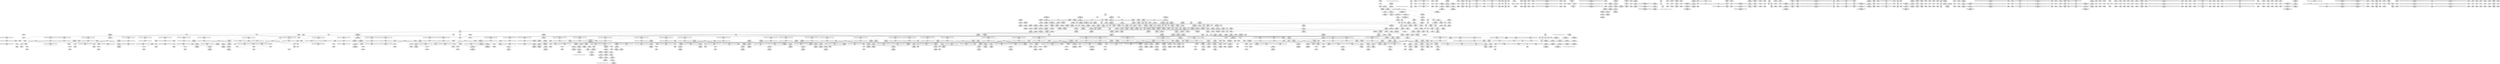 digraph {
	CE0x57deb00 [shape=record,shape=Mrecord,label="{CE0x57deb00|_call_void_mcount()_#3|*SummSource*}"]
	CE0x57d9bb0 [shape=record,shape=Mrecord,label="{CE0x57d9bb0|task_sid:tmp7|security/selinux/hooks.c,208|*SummSink*}"]
	CE0x5789db0 [shape=record,shape=Mrecord,label="{CE0x5789db0|i32_2|*Constant*|*SummSink*}"]
	CE0x57742c0 [shape=record,shape=Mrecord,label="{CE0x57742c0|task_sid:tmp}"]
	CE0x5794b80 [shape=record,shape=Mrecord,label="{CE0x5794b80|_call_void_mcount()_#3|*SummSource*}"]
	CE0x5828bd0 [shape=record,shape=Mrecord,label="{CE0x5828bd0|i8*_getelementptr_inbounds_(_44_x_i8_,_44_x_i8_*_.str47,_i32_0,_i32_0)|*Constant*}"]
	CE0x57e4ba0 [shape=record,shape=Mrecord,label="{CE0x57e4ba0|cred_sid:tmp|*SummSource*}"]
	CE0x57a4650 [shape=record,shape=Mrecord,label="{CE0x57a4650|avc_has_perm:entry|*SummSource*}"]
	CE0x579ee30 [shape=record,shape=Mrecord,label="{CE0x579ee30|task_sid:land.lhs.true|*SummSource*}"]
	CE0x58217a0 [shape=record,shape=Mrecord,label="{CE0x58217a0|rcu_read_lock:tmp8|include/linux/rcupdate.h,882|*SummSink*}"]
	CE0x57d9350 [shape=record,shape=Mrecord,label="{CE0x57d9350|task_sid:real_cred|security/selinux/hooks.c,208|*SummSink*}"]
	CE0x578e2d0 [shape=record,shape=Mrecord,label="{CE0x578e2d0|current_sid:tmp4|security/selinux/hooks.c,218|*SummSource*}"]
	CE0x57d3940 [shape=record,shape=Mrecord,label="{CE0x57d3940|GLOBAL:rcu_lock_map|Global_var:rcu_lock_map|*SummSource*}"]
	CE0x577fd70 [shape=record,shape=Mrecord,label="{CE0x577fd70|current_has_perm:bb}"]
	CE0x57ed830 [shape=record,shape=Mrecord,label="{CE0x57ed830|rcu_lock_acquire:tmp5|include/linux/rcupdate.h,418}"]
	CE0x581d200 [shape=record,shape=Mrecord,label="{CE0x581d200|i64*_getelementptr_inbounds_(_4_x_i64_,_4_x_i64_*___llvm_gcov_ctr128,_i64_0,_i64_3)|*Constant*|*SummSink*}"]
	CE0x576e000 [shape=record,shape=Mrecord,label="{CE0x576e000|get_current:tmp2}"]
	CE0x5796570 [shape=record,shape=Mrecord,label="{CE0x5796570|current_sid:tmp21|security/selinux/hooks.c,218}"]
	CE0x57cad80 [shape=record,shape=Mrecord,label="{CE0x57cad80|rcu_read_lock:tobool|include/linux/rcupdate.h,882}"]
	CE0x57ec640 [shape=record,shape=Mrecord,label="{CE0x57ec640|GLOBAL:__rcu_read_unlock|*Constant*|*SummSource*}"]
	CE0x581bf30 [shape=record,shape=Mrecord,label="{CE0x581bf30|cred_sid:bb}"]
	CE0x579b280 [shape=record,shape=Mrecord,label="{CE0x579b280|i1_true|*Constant*}"]
	CE0x58059e0 [shape=record,shape=Mrecord,label="{CE0x58059e0|rcu_read_unlock:tmp9|include/linux/rcupdate.h,933|*SummSource*}"]
	CE0x57f4790 [shape=record,shape=Mrecord,label="{CE0x57f4790|i64_ptrtoint_(i8*_blockaddress(_rcu_lock_acquire,_%__here)_to_i64)|*Constant*}"]
	CE0x57b7e20 [shape=record,shape=Mrecord,label="{CE0x57b7e20|i64_5|*Constant*|*SummSource*}"]
	CE0x57e04e0 [shape=record,shape=Mrecord,label="{CE0x57e04e0|get_current:tmp4|./arch/x86/include/asm/current.h,14}"]
	CE0x5823600 [shape=record,shape=Mrecord,label="{CE0x5823600|__rcu_read_lock:tmp3}"]
	CE0x58087f0 [shape=record,shape=Mrecord,label="{CE0x58087f0|_call_void_mcount()_#3|*SummSink*}"]
	CE0x57932a0 [shape=record,shape=Mrecord,label="{CE0x57932a0|current_has_perm:tsk|Function::current_has_perm&Arg::tsk::|*SummSink*}"]
	CE0x57b7ef0 [shape=record,shape=Mrecord,label="{CE0x57b7ef0|i64_5|*Constant*|*SummSink*}"]
	CE0x57d80e0 [shape=record,shape=Mrecord,label="{CE0x57d80e0|i64_7|*Constant*|*SummSource*}"]
	CE0x5809c70 [shape=record,shape=Mrecord,label="{CE0x5809c70|__preempt_count_add:tmp4|./arch/x86/include/asm/preempt.h,72|*SummSource*}"]
	CE0x579f200 [shape=record,shape=Mrecord,label="{CE0x579f200|i8*_getelementptr_inbounds_(_45_x_i8_,_45_x_i8_*_.str12,_i32_0,_i32_0)|*Constant*}"]
	CE0x58522b0 [shape=record,shape=Mrecord,label="{CE0x58522b0|rcu_lock_release:tmp1}"]
	CE0x57b6630 [shape=record,shape=Mrecord,label="{CE0x57b6630|task_sid:if.then|*SummSink*}"]
	CE0x57b2e20 [shape=record,shape=Mrecord,label="{CE0x57b2e20|rcu_read_lock:tmp11|include/linux/rcupdate.h,882}"]
	CE0x57f0de0 [shape=record,shape=Mrecord,label="{CE0x57f0de0|_call_void_mcount()_#3}"]
	CE0x57cbe90 [shape=record,shape=Mrecord,label="{CE0x57cbe90|task_sid:tmp12|security/selinux/hooks.c,208|*SummSink*}"]
	CE0x57f9d20 [shape=record,shape=Mrecord,label="{CE0x57f9d20|i64*_getelementptr_inbounds_(_4_x_i64_,_4_x_i64_*___llvm_gcov_ctr134,_i64_0,_i64_2)|*Constant*}"]
	CE0x57cd160 [shape=record,shape=Mrecord,label="{CE0x57cd160|task_sid:do.end}"]
	CE0x577e990 [shape=record,shape=Mrecord,label="{CE0x577e990|current_has_perm:perms|Function::current_has_perm&Arg::perms::|*SummSink*}"]
	CE0x57dc3a0 [shape=record,shape=Mrecord,label="{CE0x57dc3a0|rcu_read_unlock:tmp14|include/linux/rcupdate.h,933|*SummSource*}"]
	CE0x5778ba0 [shape=record,shape=Mrecord,label="{CE0x5778ba0|__rcu_read_lock:tmp1}"]
	CE0x581fce0 [shape=record,shape=Mrecord,label="{CE0x581fce0|rcu_lock_acquire:tmp2|*SummSink*}"]
	CE0x57df500 [shape=record,shape=Mrecord,label="{CE0x57df500|rcu_read_lock:tmp9|include/linux/rcupdate.h,882}"]
	CE0x57b7aa0 [shape=record,shape=Mrecord,label="{CE0x57b7aa0|i64_4|*Constant*|*SummSource*}"]
	CE0x5797c30 [shape=record,shape=Mrecord,label="{CE0x5797c30|current_sid:tmp22|security/selinux/hooks.c,218|*SummSink*}"]
	CE0x57c8dc0 [shape=record,shape=Mrecord,label="{CE0x57c8dc0|i32_77|*Constant*}"]
	CE0x57bc270 [shape=record,shape=Mrecord,label="{CE0x57bc270|i32_883|*Constant*|*SummSource*}"]
	CE0x582a820 [shape=record,shape=Mrecord,label="{CE0x582a820|i64*_getelementptr_inbounds_(_11_x_i64_,_11_x_i64_*___llvm_gcov_ctr132,_i64_0,_i64_10)|*Constant*}"]
	CE0x5772510 [shape=record,shape=Mrecord,label="{CE0x5772510|current_sid:tobool1|security/selinux/hooks.c,218}"]
	CE0x57df9b0 [shape=record,shape=Mrecord,label="{CE0x57df9b0|task_sid:tobool|security/selinux/hooks.c,208|*SummSink*}"]
	CE0x58084c0 [shape=record,shape=Mrecord,label="{CE0x58084c0|__rcu_read_unlock:tmp3|*SummSource*}"]
	CE0x5781310 [shape=record,shape=Mrecord,label="{CE0x5781310|i64*_getelementptr_inbounds_(_2_x_i64_,_2_x_i64_*___llvm_gcov_ctr98,_i64_0,_i64_1)|*Constant*|*SummSource*}"]
	CE0x580e7a0 [shape=record,shape=Mrecord,label="{CE0x580e7a0|__preempt_count_add:tmp}"]
	CE0x57d0c90 [shape=record,shape=Mrecord,label="{CE0x57d0c90|task_sid:call7|security/selinux/hooks.c,208}"]
	CE0x5797e50 [shape=record,shape=Mrecord,label="{CE0x5797e50|current_sid:tmp23|security/selinux/hooks.c,218|*SummSource*}"]
	CE0x5779e90 [shape=record,shape=Mrecord,label="{CE0x5779e90|selinux_task_create:tmp1}"]
	CE0x577aa00 [shape=record,shape=Mrecord,label="{CE0x577aa00|_ret_%struct.task_struct*_%tmp4,_!dbg_!27714|./arch/x86/include/asm/current.h,14|*SummSource*}"]
	CE0x5814450 [shape=record,shape=Mrecord,label="{CE0x5814450|rcu_read_unlock:tmp11|include/linux/rcupdate.h,933|*SummSink*}"]
	CE0x5777d00 [shape=record,shape=Mrecord,label="{CE0x5777d00|task_sid:tmp18|security/selinux/hooks.c,208}"]
	CE0x57df840 [shape=record,shape=Mrecord,label="{CE0x57df840|task_sid:tobool|security/selinux/hooks.c,208|*SummSource*}"]
	CE0x57d1cb0 [shape=record,shape=Mrecord,label="{CE0x57d1cb0|cred_sid:entry}"]
	CE0x584e760 [shape=record,shape=Mrecord,label="{CE0x584e760|rcu_lock_release:tmp5|include/linux/rcupdate.h,423|*SummSink*}"]
	CE0x579b4a0 [shape=record,shape=Mrecord,label="{CE0x579b4a0|task_sid:call|security/selinux/hooks.c,208}"]
	CE0x5772ad0 [shape=record,shape=Mrecord,label="{CE0x5772ad0|current_has_perm:tmp2|*SummSource*}"]
	CE0x57e1a70 [shape=record,shape=Mrecord,label="{CE0x57e1a70|task_sid:tmp19|security/selinux/hooks.c,208}"]
	CE0x5816df0 [shape=record,shape=Mrecord,label="{CE0x5816df0|rcu_read_unlock:tmp10|include/linux/rcupdate.h,933}"]
	CE0x578dc50 [shape=record,shape=Mrecord,label="{CE0x578dc50|_call_void_mcount()_#3|*SummSource*}"]
	CE0x57f3c80 [shape=record,shape=Mrecord,label="{CE0x57f3c80|i64*_getelementptr_inbounds_(_4_x_i64_,_4_x_i64_*___llvm_gcov_ctr128,_i64_0,_i64_1)|*Constant*|*SummSink*}"]
	CE0x57e3670 [shape=record,shape=Mrecord,label="{CE0x57e3670|task_sid:tmp6|security/selinux/hooks.c,208|*SummSource*}"]
	CE0x5783a90 [shape=record,shape=Mrecord,label="{CE0x5783a90|current_sid:tmp20|security/selinux/hooks.c,218|*SummSource*}"]
	CE0x576d7e0 [shape=record,shape=Mrecord,label="{CE0x576d7e0|rcu_read_lock:entry}"]
	CE0x57ceaf0 [shape=record,shape=Mrecord,label="{CE0x57ceaf0|task_sid:call3|security/selinux/hooks.c,208|*SummSource*}"]
	CE0x57936f0 [shape=record,shape=Mrecord,label="{CE0x57936f0|avc_has_perm:requested|Function::avc_has_perm&Arg::requested::|*SummSink*}"]
	CE0x57d17e0 [shape=record,shape=Mrecord,label="{CE0x57d17e0|GLOBAL:cred_sid|*Constant*|*SummSource*}"]
	CE0x5863820 [shape=record,shape=Mrecord,label="{CE0x5863820|i64*_getelementptr_inbounds_(_4_x_i64_,_4_x_i64_*___llvm_gcov_ctr128,_i64_0,_i64_2)|*Constant*|*SummSink*}"]
	CE0x581dfa0 [shape=record,shape=Mrecord,label="{CE0x581dfa0|_call_void_mcount()_#3}"]
	CE0x57b31e0 [shape=record,shape=Mrecord,label="{CE0x57b31e0|rcu_read_lock:tmp11|include/linux/rcupdate.h,882|*SummSink*}"]
	CE0x5829c70 [shape=record,shape=Mrecord,label="{CE0x5829c70|rcu_read_unlock:tmp20|include/linux/rcupdate.h,933|*SummSink*}"]
	CE0x58a5660 [shape=record,shape=Mrecord,label="{CE0x58a5660|__preempt_count_sub:tmp1|*SummSource*}"]
	CE0x580f2a0 [shape=record,shape=Mrecord,label="{CE0x580f2a0|_call_void_mcount()_#3|*SummSink*}"]
	CE0x57de820 [shape=record,shape=Mrecord,label="{CE0x57de820|_call_void_mcount()_#3}"]
	CE0x57dca70 [shape=record,shape=Mrecord,label="{CE0x57dca70|__rcu_read_unlock:tmp5|include/linux/rcupdate.h,244|*SummSink*}"]
	CE0x584ec70 [shape=record,shape=Mrecord,label="{CE0x584ec70|_call_void_lock_release(%struct.lockdep_map*_%map,_i32_1,_i64_ptrtoint_(i8*_blockaddress(_rcu_lock_release,_%__here)_to_i64))_#10,_!dbg_!27716|include/linux/rcupdate.h,423|*SummSink*}"]
	CE0x578f230 [shape=record,shape=Mrecord,label="{CE0x578f230|_ret_i32_%tmp24,_!dbg_!27742|security/selinux/hooks.c,220|*SummSource*}"]
	CE0x58256d0 [shape=record,shape=Mrecord,label="{CE0x58256d0|rcu_read_lock:tmp13|include/linux/rcupdate.h,882|*SummSource*}"]
	CE0x57e1330 [shape=record,shape=Mrecord,label="{CE0x57e1330|task_sid:tmp6|security/selinux/hooks.c,208}"]
	CE0x5778c10 [shape=record,shape=Mrecord,label="{CE0x5778c10|__rcu_read_lock:tmp1|*SummSource*}"]
	CE0x57a0830 [shape=record,shape=Mrecord,label="{CE0x57a0830|avc_has_perm:ssid|Function::avc_has_perm&Arg::ssid::|*SummSource*}"]
	CE0x57f2900 [shape=record,shape=Mrecord,label="{CE0x57f2900|__preempt_count_sub:entry}"]
	CE0x5787510 [shape=record,shape=Mrecord,label="{CE0x5787510|task_sid:if.end|*SummSource*}"]
	CE0x57f12a0 [shape=record,shape=Mrecord,label="{CE0x57f12a0|__rcu_read_unlock:tmp4|include/linux/rcupdate.h,244|*SummSource*}"]
	CE0x57b3060 [shape=record,shape=Mrecord,label="{CE0x57b3060|rcu_read_lock:tmp11|include/linux/rcupdate.h,882|*SummSource*}"]
	CE0x57ceb60 [shape=record,shape=Mrecord,label="{CE0x57ceb60|task_sid:call3|security/selinux/hooks.c,208|*SummSink*}"]
	CE0x57db270 [shape=record,shape=Mrecord,label="{CE0x57db270|task_sid:tobool|security/selinux/hooks.c,208}"]
	CE0x578a900 [shape=record,shape=Mrecord,label="{CE0x578a900|i32_0|*Constant*}"]
	CE0x57ceea0 [shape=record,shape=Mrecord,label="{CE0x57ceea0|cred_sid:tmp3|*SummSink*}"]
	CE0x5807880 [shape=record,shape=Mrecord,label="{CE0x5807880|__rcu_read_unlock:tmp6|include/linux/rcupdate.h,245}"]
	CE0x576eb70 [shape=record,shape=Mrecord,label="{CE0x576eb70|GLOBAL:lockdep_rcu_suspicious|*Constant*}"]
	CE0x580ec40 [shape=record,shape=Mrecord,label="{CE0x580ec40|_call_void_asm_addl_$1,_%gs:$0_,_*m,ri,*m,_dirflag_,_fpsr_,_flags_(i32*___preempt_count,_i32_%val,_i32*___preempt_count)_#3,_!dbg_!27714,_!srcloc_!27717|./arch/x86/include/asm/preempt.h,72|*SummSource*}"]
	CE0x5817fb0 [shape=record,shape=Mrecord,label="{CE0x5817fb0|__preempt_count_add:val|Function::__preempt_count_add&Arg::val::|*SummSink*}"]
	CE0x57dc780 [shape=record,shape=Mrecord,label="{CE0x57dc780|__rcu_read_unlock:tmp5|include/linux/rcupdate.h,244}"]
	CE0x579f960 [shape=record,shape=Mrecord,label="{CE0x579f960|current_sid:tmp17|security/selinux/hooks.c,218}"]
	CE0x581b010 [shape=record,shape=Mrecord,label="{CE0x581b010|rcu_read_unlock:if.end|*SummSink*}"]
	CE0x57a28c0 [shape=record,shape=Mrecord,label="{CE0x57a28c0|COLLAPSED:_GCMRE___llvm_gcov_ctr136_internal_global_2_x_i64_zeroinitializer:_elem_0:default:}"]
	CE0x5807a70 [shape=record,shape=Mrecord,label="{CE0x5807a70|__rcu_read_unlock:tmp6|include/linux/rcupdate.h,245|*SummSink*}"]
	CE0x577e650 [shape=record,shape=Mrecord,label="{CE0x577e650|i32_1|*Constant*|*SummSource*}"]
	CE0x5883440 [shape=record,shape=Mrecord,label="{CE0x5883440|__preempt_count_add:tmp7|./arch/x86/include/asm/preempt.h,73|*SummSource*}"]
	CE0x580f720 [shape=record,shape=Mrecord,label="{CE0x580f720|i64*_getelementptr_inbounds_(_11_x_i64_,_11_x_i64_*___llvm_gcov_ctr132,_i64_0,_i64_0)|*Constant*|*SummSource*}"]
	CE0x578d2c0 [shape=record,shape=Mrecord,label="{CE0x578d2c0|_ret_i32_%call2,_!dbg_!27718|security/selinux/hooks.c,1544|*SummSink*}"]
	CE0x57cb5b0 [shape=record,shape=Mrecord,label="{CE0x57cb5b0|cred_sid:tmp|*SummSink*}"]
	CE0x579bd70 [shape=record,shape=Mrecord,label="{CE0x579bd70|0:_i8,_:_GCMR_task_sid.__warned_internal_global_i8_0,_section_.data.unlikely_,_align_1:_elem_0:default:}"]
	CE0x58257a0 [shape=record,shape=Mrecord,label="{CE0x58257a0|rcu_read_lock:tmp13|include/linux/rcupdate.h,882|*SummSink*}"]
	CE0x5782e40 [shape=record,shape=Mrecord,label="{CE0x5782e40|GLOBAL:__llvm_gcov_ctr125|Global_var:__llvm_gcov_ctr125|*SummSource*}"]
	CE0x581ab70 [shape=record,shape=Mrecord,label="{CE0x581ab70|GLOBAL:__preempt_count_add|*Constant*|*SummSink*}"]
	CE0x57ce690 [shape=record,shape=Mrecord,label="{CE0x57ce690|task_sid:tmp13|security/selinux/hooks.c,208|*SummSink*}"]
	CE0x5812690 [shape=record,shape=Mrecord,label="{CE0x5812690|rcu_read_unlock:tmp11|include/linux/rcupdate.h,933}"]
	CE0x5852850 [shape=record,shape=Mrecord,label="{CE0x5852850|i64*_getelementptr_inbounds_(_4_x_i64_,_4_x_i64_*___llvm_gcov_ctr130,_i64_0,_i64_0)|*Constant*}"]
	CE0x577c460 [shape=record,shape=Mrecord,label="{CE0x577c460|get_current:tmp1|*SummSink*}"]
	CE0x58153e0 [shape=record,shape=Mrecord,label="{CE0x58153e0|i64*_getelementptr_inbounds_(_4_x_i64_,_4_x_i64_*___llvm_gcov_ctr130,_i64_0,_i64_1)|*Constant*}"]
	CE0x72aa7b0 [shape=record,shape=Mrecord,label="{CE0x72aa7b0|selinux_task_create:call|security/selinux/hooks.c,3450|*SummSource*}"]
	CE0x57965e0 [shape=record,shape=Mrecord,label="{CE0x57965e0|current_sid:cred|security/selinux/hooks.c,218}"]
	CE0x57db920 [shape=record,shape=Mrecord,label="{CE0x57db920|task_sid:tobool1|security/selinux/hooks.c,208|*SummSource*}"]
	CE0x5797840 [shape=record,shape=Mrecord,label="{CE0x5797840|current_sid:tmp22|security/selinux/hooks.c,218}"]
	CE0x69d08c0 [shape=record,shape=Mrecord,label="{CE0x69d08c0|selinux_task_create:call|security/selinux/hooks.c,3450}"]
	CE0x58159d0 [shape=record,shape=Mrecord,label="{CE0x58159d0|rcu_lock_acquire:tmp|*SummSink*}"]
	CE0x5773860 [shape=record,shape=Mrecord,label="{CE0x5773860|current_sid:do.body|*SummSink*}"]
	CE0x582bb30 [shape=record,shape=Mrecord,label="{CE0x582bb30|_call_void_rcu_lock_release(%struct.lockdep_map*_rcu_lock_map)_#10,_!dbg_!27733|include/linux/rcupdate.h,935|*SummSink*}"]
	CE0x57d43e0 [shape=record,shape=Mrecord,label="{CE0x57d43e0|rcu_read_unlock:tmp16|include/linux/rcupdate.h,933}"]
	CE0x57a0fd0 [shape=record,shape=Mrecord,label="{CE0x57a0fd0|i16_2|*Constant*|*SummSource*}"]
	CE0x57749a0 [shape=record,shape=Mrecord,label="{CE0x57749a0|rcu_read_lock:if.end|*SummSink*}"]
	CE0x579bde0 [shape=record,shape=Mrecord,label="{CE0x579bde0|task_sid:tmp9|security/selinux/hooks.c,208|*SummSource*}"]
	CE0x57d26e0 [shape=record,shape=Mrecord,label="{CE0x57d26e0|_ret_i32_%tmp6,_!dbg_!27716|security/selinux/hooks.c,197|*SummSink*}"]
	CE0x57dc060 [shape=record,shape=Mrecord,label="{CE0x57dc060|rcu_read_unlock:tmp14|include/linux/rcupdate.h,933}"]
	CE0x57ca660 [shape=record,shape=Mrecord,label="{CE0x57ca660|rcu_read_lock:land.lhs.true2}"]
	CE0x57eaef0 [shape=record,shape=Mrecord,label="{CE0x57eaef0|GLOBAL:rcu_lock_release|*Constant*}"]
	CE0x57e3050 [shape=record,shape=Mrecord,label="{CE0x57e3050|GLOBAL:task_sid.__warned|Global_var:task_sid.__warned|*SummSource*}"]
	CE0x581db10 [shape=record,shape=Mrecord,label="{CE0x581db10|i64_1|*Constant*}"]
	CE0x58190b0 [shape=record,shape=Mrecord,label="{CE0x58190b0|i64*_getelementptr_inbounds_(_11_x_i64_,_11_x_i64_*___llvm_gcov_ctr132,_i64_0,_i64_8)|*Constant*|*SummSink*}"]
	CE0x579c6d0 [shape=record,shape=Mrecord,label="{CE0x579c6d0|i64_6|*Constant*}"]
	CE0x582a3f0 [shape=record,shape=Mrecord,label="{CE0x582a3f0|rcu_read_unlock:tmp21|include/linux/rcupdate.h,935}"]
	CE0x57b3500 [shape=record,shape=Mrecord,label="{CE0x57b3500|rcu_read_lock:tmp12|include/linux/rcupdate.h,882|*SummSource*}"]
	CE0x57c9870 [shape=record,shape=Mrecord,label="{CE0x57c9870|_call_void_mcount()_#3|*SummSink*}"]
	CE0x579a600 [shape=record,shape=Mrecord,label="{CE0x579a600|_call_void_rcu_read_unlock()_#10,_!dbg_!27748|security/selinux/hooks.c,209|*SummSource*}"]
	CE0x57ce720 [shape=record,shape=Mrecord,label="{CE0x57ce720|task_sid:tobool4|security/selinux/hooks.c,208}"]
	CE0x5783100 [shape=record,shape=Mrecord,label="{CE0x5783100|current_sid:tmp6|security/selinux/hooks.c,218}"]
	CE0x57db190 [shape=record,shape=Mrecord,label="{CE0x57db190|task_sid:call|security/selinux/hooks.c,208|*SummSource*}"]
	CE0x57dec30 [shape=record,shape=Mrecord,label="{CE0x57dec30|rcu_read_unlock:tmp8|include/linux/rcupdate.h,933|*SummSink*}"]
	CE0x57eb340 [shape=record,shape=Mrecord,label="{CE0x57eb340|GLOBAL:rcu_lock_release|*Constant*|*SummSource*}"]
	CE0x5772a60 [shape=record,shape=Mrecord,label="{CE0x5772a60|current_has_perm:tmp2}"]
	CE0x5795b60 [shape=record,shape=Mrecord,label="{CE0x5795b60|get_current:tmp}"]
	CE0x579c640 [shape=record,shape=Mrecord,label="{CE0x579c640|task_sid:tmp14|security/selinux/hooks.c,208|*SummSink*}"]
	CE0x581c290 [shape=record,shape=Mrecord,label="{CE0x581c290|i64*_getelementptr_inbounds_(_2_x_i64_,_2_x_i64_*___llvm_gcov_ctr131,_i64_0,_i64_0)|*Constant*}"]
	CE0x57726b0 [shape=record,shape=Mrecord,label="{CE0x57726b0|current_sid:tmp8|security/selinux/hooks.c,218|*SummSink*}"]
	CE0x58175f0 [shape=record,shape=Mrecord,label="{CE0x58175f0|rcu_read_unlock:tmp12|include/linux/rcupdate.h,933|*SummSink*}"]
	CE0x57cf170 [shape=record,shape=Mrecord,label="{CE0x57cf170|task_sid:do.body|*SummSource*}"]
	CE0x582ad20 [shape=record,shape=Mrecord,label="{CE0x582ad20|i64*_getelementptr_inbounds_(_11_x_i64_,_11_x_i64_*___llvm_gcov_ctr132,_i64_0,_i64_10)|*Constant*|*SummSink*}"]
	CE0x577e090 [shape=record,shape=Mrecord,label="{CE0x577e090|i64_1|*Constant*|*SummSink*}"]
	CE0x57cd8c0 [shape=record,shape=Mrecord,label="{CE0x57cd8c0|task_sid:tmp15|security/selinux/hooks.c,208|*SummSource*}"]
	CE0x58871d0 [shape=record,shape=Mrecord,label="{CE0x58871d0|void_(i32*,_i32,_i32*)*_asm_addl_$1,_%gs:$0_,_*m,ri,*m,_dirflag_,_fpsr_,_flags_|*SummSource*}"]
	CE0x57b64a0 [shape=record,shape=Mrecord,label="{CE0x57b64a0|rcu_read_lock:tmp4|include/linux/rcupdate.h,882|*SummSource*}"]
	CE0x5882a30 [shape=record,shape=Mrecord,label="{CE0x5882a30|i64*_getelementptr_inbounds_(_4_x_i64_,_4_x_i64_*___llvm_gcov_ctr135,_i64_0,_i64_0)|*Constant*|*SummSource*}"]
	CE0x57da5b0 [shape=record,shape=Mrecord,label="{CE0x57da5b0|GLOBAL:__rcu_read_lock|*Constant*}"]
	CE0x57d86d0 [shape=record,shape=Mrecord,label="{CE0x57d86d0|i64_3|*Constant*}"]
	CE0x57ebc70 [shape=record,shape=Mrecord,label="{CE0x57ebc70|_ret_void,_!dbg_!27717|include/linux/rcupdate.h,424}"]
	CE0x584e040 [shape=record,shape=Mrecord,label="{CE0x584e040|rcu_lock_release:tmp4|include/linux/rcupdate.h,423|*SummSink*}"]
	CE0x57d1f10 [shape=record,shape=Mrecord,label="{CE0x57d1f10|cred_sid:entry|*SummSink*}"]
	CE0x5858740 [shape=record,shape=Mrecord,label="{CE0x5858740|__rcu_read_unlock:tmp7|include/linux/rcupdate.h,245|*SummSink*}"]
	CE0x5882950 [shape=record,shape=Mrecord,label="{CE0x5882950|__preempt_count_sub:bb}"]
	CE0x57d0600 [shape=record,shape=Mrecord,label="{CE0x57d0600|task_sid:tmp27|security/selinux/hooks.c,208}"]
	CE0x58165d0 [shape=record,shape=Mrecord,label="{CE0x58165d0|0:_i8,_:_GCMR_rcu_read_unlock.__warned_internal_global_i8_0,_section_.data.unlikely_,_align_1:_elem_0:default:}"]
	CE0x57d7840 [shape=record,shape=Mrecord,label="{CE0x57d7840|_ret_void,_!dbg_!27717|include/linux/rcupdate.h,419|*SummSink*}"]
	CE0x57f2790 [shape=record,shape=Mrecord,label="{CE0x57f2790|GLOBAL:__preempt_count_sub|*Constant*|*SummSink*}"]
	CE0x5787880 [shape=record,shape=Mrecord,label="{CE0x5787880|avc_has_perm:requested|Function::avc_has_perm&Arg::requested::}"]
	CE0x5812c20 [shape=record,shape=Mrecord,label="{CE0x5812c20|rcu_read_unlock:land.lhs.true2|*SummSource*}"]
	CE0x57e0060 [shape=record,shape=Mrecord,label="{CE0x57e0060|task_sid:do.body5|*SummSink*}"]
	CE0x578e1d0 [shape=record,shape=Mrecord,label="{CE0x578e1d0|current_sid:tmp4|security/selinux/hooks.c,218}"]
	CE0x586bec0 [shape=record,shape=Mrecord,label="{CE0x586bec0|i8*_undef|*Constant*}"]
	CE0x5802160 [shape=record,shape=Mrecord,label="{CE0x5802160|rcu_read_lock:tmp15|include/linux/rcupdate.h,882}"]
	CE0x57f03d0 [shape=record,shape=Mrecord,label="{CE0x57f03d0|__preempt_count_add:do.body|*SummSink*}"]
	CE0x576be00 [shape=record,shape=Mrecord,label="{CE0x576be00|i64*_getelementptr_inbounds_(_2_x_i64_,_2_x_i64_*___llvm_gcov_ctr271,_i64_0,_i64_1)|*Constant*|*SummSource*}"]
	CE0x57ea9d0 [shape=record,shape=Mrecord,label="{CE0x57ea9d0|__rcu_read_lock:tmp5|include/linux/rcupdate.h,239}"]
	CE0x5783c00 [shape=record,shape=Mrecord,label="{CE0x5783c00|rcu_read_lock:tmp16|include/linux/rcupdate.h,882|*SummSink*}"]
	CE0x5816340 [shape=record,shape=Mrecord,label="{CE0x5816340|_call_void_mcount()_#3}"]
	CE0x5794ee0 [shape=record,shape=Mrecord,label="{CE0x5794ee0|COLLAPSED:_GCMRE___llvm_gcov_ctr128_internal_global_4_x_i64_zeroinitializer:_elem_0:default:}"]
	CE0x57f2d30 [shape=record,shape=Mrecord,label="{CE0x57f2d30|void_(i32*,_i32,_i32*)*_asm_addl_$1,_%gs:$0_,_*m,ri,*m,_dirflag_,_fpsr_,_flags_|*SummSink*}"]
	CE0x57a1270 [shape=record,shape=Mrecord,label="{CE0x57a1270|%struct.common_audit_data*_null|*Constant*}"]
	CE0x57e2840 [shape=record,shape=Mrecord,label="{CE0x57e2840|GLOBAL:__llvm_gcov_ctr126|Global_var:__llvm_gcov_ctr126|*SummSink*}"]
	CE0x5786110 [shape=record,shape=Mrecord,label="{CE0x5786110|i64*_getelementptr_inbounds_(_11_x_i64_,_11_x_i64_*___llvm_gcov_ctr127,_i64_0,_i64_0)|*Constant*}"]
	CE0x58025c0 [shape=record,shape=Mrecord,label="{CE0x58025c0|rcu_read_lock:tmp15|include/linux/rcupdate.h,882|*SummSink*}"]
	CE0x5789fd0 [shape=record,shape=Mrecord,label="{CE0x5789fd0|GLOBAL:current_task|Global_var:current_task}"]
	CE0x5777660 [shape=record,shape=Mrecord,label="{CE0x5777660|i64*_getelementptr_inbounds_(_11_x_i64_,_11_x_i64_*___llvm_gcov_ctr125,_i64_0,_i64_10)|*Constant*|*SummSource*}"]
	CE0x5788270 [shape=record,shape=Mrecord,label="{CE0x5788270|avc_has_perm:auditdata|Function::avc_has_perm&Arg::auditdata::|*SummSink*}"]
	CE0x57c7a20 [shape=record,shape=Mrecord,label="{CE0x57c7a20|cred_sid:tmp4|*LoadInst*|security/selinux/hooks.c,196|*SummSource*}"]
	CE0x58829c0 [shape=record,shape=Mrecord,label="{CE0x58829c0|__preempt_count_sub:bb|*SummSource*}"]
	CE0x57ce620 [shape=record,shape=Mrecord,label="{CE0x57ce620|task_sid:tmp13|security/selinux/hooks.c,208|*SummSource*}"]
	CE0x57c9320 [shape=record,shape=Mrecord,label="{CE0x57c9320|task_sid:tmp3|*SummSink*}"]
	CE0x57cd290 [shape=record,shape=Mrecord,label="{CE0x57cd290|task_sid:do.end|*SummSource*}"]
	CE0x57b76c0 [shape=record,shape=Mrecord,label="{CE0x57b76c0|get_current:tmp3}"]
	CE0x57cc460 [shape=record,shape=Mrecord,label="{CE0x57cc460|GLOBAL:rcu_lock_acquire|*Constant*}"]
	CE0x57c8670 [shape=record,shape=Mrecord,label="{CE0x57c8670|i64*_getelementptr_inbounds_(_2_x_i64_,_2_x_i64_*___llvm_gcov_ctr131,_i64_0,_i64_1)|*Constant*}"]
	CE0x57e44d0 [shape=record,shape=Mrecord,label="{CE0x57e44d0|__rcu_read_lock:tmp7|include/linux/rcupdate.h,240|*SummSink*}"]
	CE0x57811c0 [shape=record,shape=Mrecord,label="{CE0x57811c0|_ret_i32_%call7,_!dbg_!27749|security/selinux/hooks.c,210|*SummSink*}"]
	CE0x57e6e50 [shape=record,shape=Mrecord,label="{CE0x57e6e50|i64*_getelementptr_inbounds_(_4_x_i64_,_4_x_i64_*___llvm_gcov_ctr133,_i64_0,_i64_3)|*Constant*|*SummSource*}"]
	CE0x57b8bf0 [shape=record,shape=Mrecord,label="{CE0x57b8bf0|_call_void_lockdep_rcu_suspicious(i8*_getelementptr_inbounds_(_25_x_i8_,_25_x_i8_*_.str45,_i32_0,_i32_0),_i32_883,_i8*_getelementptr_inbounds_(_42_x_i8_,_42_x_i8_*_.str46,_i32_0,_i32_0))_#10,_!dbg_!27728|include/linux/rcupdate.h,882}"]
	CE0x57b41e0 [shape=record,shape=Mrecord,label="{CE0x57b41e0|i64*_getelementptr_inbounds_(_11_x_i64_,_11_x_i64_*___llvm_gcov_ctr125,_i64_0,_i64_6)|*Constant*|*SummSink*}"]
	CE0x5775030 [shape=record,shape=Mrecord,label="{CE0x5775030|current_sid:tmp10|security/selinux/hooks.c,218|*SummSource*}"]
	CE0x57f2800 [shape=record,shape=Mrecord,label="{CE0x57f2800|GLOBAL:__preempt_count_sub|*Constant*|*SummSource*}"]
	CE0x5791460 [shape=record,shape=Mrecord,label="{CE0x5791460|i32_208|*Constant*|*SummSource*}"]
	CE0x57f04a0 [shape=record,shape=Mrecord,label="{CE0x57f04a0|__preempt_count_add:do.end|*SummSink*}"]
	CE0x57a1370 [shape=record,shape=Mrecord,label="{CE0x57a1370|avc_has_perm:tclass|Function::avc_has_perm&Arg::tclass::}"]
	CE0x5860910 [shape=record,shape=Mrecord,label="{CE0x5860910|i64*_getelementptr_inbounds_(_4_x_i64_,_4_x_i64_*___llvm_gcov_ctr128,_i64_0,_i64_0)|*Constant*|*SummSource*}"]
	CE0x576e7e0 [shape=record,shape=Mrecord,label="{CE0x576e7e0|i8*_getelementptr_inbounds_(_25_x_i8_,_25_x_i8_*_.str3,_i32_0,_i32_0)|*Constant*}"]
	CE0x57e6f70 [shape=record,shape=Mrecord,label="{CE0x57e6f70|rcu_lock_release:tmp6}"]
	CE0x576f6e0 [shape=record,shape=Mrecord,label="{CE0x576f6e0|GLOBAL:__rcu_read_lock|*Constant*|*SummSource*}"]
	CE0x57d6d60 [shape=record,shape=Mrecord,label="{CE0x57d6d60|GLOBAL:rcu_read_unlock|*Constant*|*SummSink*}"]
	CE0x5771ac0 [shape=record,shape=Mrecord,label="{CE0x5771ac0|i32_0|*Constant*|*SummSource*}"]
	CE0x5776f30 [shape=record,shape=Mrecord,label="{CE0x5776f30|current_sid:tmp19|security/selinux/hooks.c,218}"]
	CE0x57cd9c0 [shape=record,shape=Mrecord,label="{CE0x57cd9c0|task_sid:tmp17|security/selinux/hooks.c,208}"]
	CE0x5858bf0 [shape=record,shape=Mrecord,label="{CE0x5858bf0|__preempt_count_add:do.body}"]
	CE0x57a2850 [shape=record,shape=Mrecord,label="{CE0x57a2850|current_has_perm:tmp}"]
	CE0x57752e0 [shape=record,shape=Mrecord,label="{CE0x57752e0|current_sid:tmp11|security/selinux/hooks.c,218}"]
	CE0x5774520 [shape=record,shape=Mrecord,label="{CE0x5774520|current_sid:tmp6|security/selinux/hooks.c,218|*SummSource*}"]
	CE0x5806b20 [shape=record,shape=Mrecord,label="{CE0x5806b20|_ret_void,_!dbg_!27719|./arch/x86/include/asm/preempt.h,73|*SummSink*}"]
	CE0x579deb0 [shape=record,shape=Mrecord,label="{CE0x579deb0|GLOBAL:task_sid|*Constant*|*SummSink*}"]
	CE0x580cdb0 [shape=record,shape=Mrecord,label="{CE0x580cdb0|__rcu_read_unlock:do.body|*SummSource*}"]
	CE0x57d8860 [shape=record,shape=Mrecord,label="{CE0x57d8860|task_sid:tmp1}"]
	CE0x57f2890 [shape=record,shape=Mrecord,label="{CE0x57f2890|__preempt_count_sub:entry|*SummSource*}"]
	CE0x581aee0 [shape=record,shape=Mrecord,label="{CE0x581aee0|rcu_read_unlock:if.end|*SummSource*}"]
	CE0x5777c70 [shape=record,shape=Mrecord,label="{CE0x5777c70|i64*_getelementptr_inbounds_(_13_x_i64_,_13_x_i64_*___llvm_gcov_ctr126,_i64_0,_i64_8)|*Constant*|*SummSink*}"]
	CE0x57ebed0 [shape=record,shape=Mrecord,label="{CE0x57ebed0|_ret_void,_!dbg_!27717|include/linux/rcupdate.h,424|*SummSink*}"]
	CE0x578a780 [shape=record,shape=Mrecord,label="{CE0x578a780|current_sid:call|security/selinux/hooks.c,218|*SummSource*}"]
	CE0x5791790 [shape=record,shape=Mrecord,label="{CE0x5791790|i8*_getelementptr_inbounds_(_41_x_i8_,_41_x_i8_*_.str44,_i32_0,_i32_0)|*Constant*}"]
	CE0x57a3450 [shape=record,shape=Mrecord,label="{CE0x57a3450|i64_2|*Constant*}"]
	CE0x57b9210 [shape=record,shape=Mrecord,label="{CE0x57b9210|_call_void_lockdep_rcu_suspicious(i8*_getelementptr_inbounds_(_25_x_i8_,_25_x_i8_*_.str45,_i32_0,_i32_0),_i32_883,_i8*_getelementptr_inbounds_(_42_x_i8_,_42_x_i8_*_.str46,_i32_0,_i32_0))_#10,_!dbg_!27728|include/linux/rcupdate.h,882|*SummSink*}"]
	CE0x57e39f0 [shape=record,shape=Mrecord,label="{CE0x57e39f0|rcu_lock_acquire:map|Function::rcu_lock_acquire&Arg::map::}"]
	CE0x57972a0 [shape=record,shape=Mrecord,label="{CE0x57972a0|COLLAPSED:_CMRE:_elem_0::|security/selinux/hooks.c,218}"]
	CE0x57dcfa0 [shape=record,shape=Mrecord,label="{CE0x57dcfa0|task_sid:tobool1|security/selinux/hooks.c,208}"]
	CE0x57cfb80 [shape=record,shape=Mrecord,label="{CE0x57cfb80|task_sid:tmp26|security/selinux/hooks.c,208}"]
	CE0x57b7db0 [shape=record,shape=Mrecord,label="{CE0x57b7db0|i64_5|*Constant*}"]
	CE0x57d0aa0 [shape=record,shape=Mrecord,label="{CE0x57d0aa0|task_sid:tmp26|security/selinux/hooks.c,208|*SummSource*}"]
	CE0x5822c10 [shape=record,shape=Mrecord,label="{CE0x5822c10|i64*_getelementptr_inbounds_(_11_x_i64_,_11_x_i64_*___llvm_gcov_ctr132,_i64_0,_i64_1)|*Constant*|*SummSink*}"]
	CE0x576d850 [shape=record,shape=Mrecord,label="{CE0x576d850|rcu_read_lock:entry|*SummSource*}"]
	CE0x5774330 [shape=record,shape=Mrecord,label="{CE0x5774330|COLLAPSED:_GCMRE___llvm_gcov_ctr126_internal_global_13_x_i64_zeroinitializer:_elem_0:default:}"]
	CE0x582a280 [shape=record,shape=Mrecord,label="{CE0x582a280|rcu_read_unlock:tmp18|include/linux/rcupdate.h,933}"]
	CE0x57b5020 [shape=record,shape=Mrecord,label="{CE0x57b5020|current_sid:tmp1}"]
	CE0x579c740 [shape=record,shape=Mrecord,label="{CE0x579c740|i64_6|*Constant*|*SummSource*}"]
	CE0x58581f0 [shape=record,shape=Mrecord,label="{CE0x58581f0|i64*_getelementptr_inbounds_(_4_x_i64_,_4_x_i64_*___llvm_gcov_ctr129,_i64_0,_i64_2)|*Constant*|*SummSource*}"]
	CE0x580f080 [shape=record,shape=Mrecord,label="{CE0x580f080|_call_void_mcount()_#3}"]
	CE0x578f3b0 [shape=record,shape=Mrecord,label="{CE0x578f3b0|current_has_perm:call1|security/selinux/hooks.c,1543|*SummSink*}"]
	CE0x579f590 [shape=record,shape=Mrecord,label="{CE0x579f590|i64*_getelementptr_inbounds_(_11_x_i64_,_11_x_i64_*___llvm_gcov_ctr125,_i64_0,_i64_9)|*Constant*}"]
	CE0x57875e0 [shape=record,shape=Mrecord,label="{CE0x57875e0|task_sid:if.end|*SummSink*}"]
	CE0x5778630 [shape=record,shape=Mrecord,label="{CE0x5778630|i32_218|*Constant*|*SummSink*}"]
	CE0x579bfa0 [shape=record,shape=Mrecord,label="{CE0x579bfa0|current_sid:bb|*SummSink*}"]
	CE0x5818ab0 [shape=record,shape=Mrecord,label="{CE0x5818ab0|i64*_getelementptr_inbounds_(_11_x_i64_,_11_x_i64_*___llvm_gcov_ctr132,_i64_0,_i64_8)|*Constant*}"]
	CE0x57f5740 [shape=record,shape=Mrecord,label="{CE0x57f5740|i64*_getelementptr_inbounds_(_4_x_i64_,_4_x_i64_*___llvm_gcov_ctr130,_i64_0,_i64_0)|*Constant*|*SummSink*}"]
	CE0x57ec520 [shape=record,shape=Mrecord,label="{CE0x57ec520|GLOBAL:__rcu_read_unlock|*Constant*|*SummSink*}"]
	CE0x57c9f90 [shape=record,shape=Mrecord,label="{CE0x57c9f90|i32_0|*Constant*}"]
	CE0x57765f0 [shape=record,shape=Mrecord,label="{CE0x57765f0|_call_void_rcu_read_lock()_#10,_!dbg_!27712|security/selinux/hooks.c,207}"]
	CE0x5829ff0 [shape=record,shape=Mrecord,label="{CE0x5829ff0|rcu_read_unlock:tmp17|include/linux/rcupdate.h,933|*SummSink*}"]
	CE0x5812cf0 [shape=record,shape=Mrecord,label="{CE0x5812cf0|rcu_read_unlock:land.lhs.true2|*SummSink*}"]
	CE0x5773170 [shape=record,shape=Mrecord,label="{CE0x5773170|_call_void_rcu_read_lock()_#10,_!dbg_!27712|security/selinux/hooks.c,207|*SummSink*}"]
	CE0x57d2350 [shape=record,shape=Mrecord,label="{CE0x57d2350|_ret_i32_%tmp6,_!dbg_!27716|security/selinux/hooks.c,197}"]
	CE0x57d9cb0 [shape=record,shape=Mrecord,label="{CE0x57d9cb0|rcu_read_unlock:tmp1}"]
	CE0x5792110 [shape=record,shape=Mrecord,label="{CE0x5792110|_ret_i32_%call1,_!dbg_!27714|security/selinux/hooks.c,3450|*SummSink*}"]
	CE0x5791c30 [shape=record,shape=Mrecord,label="{CE0x5791c30|GLOBAL:current_has_perm|*Constant*|*SummSink*}"]
	CE0x57ee070 [shape=record,shape=Mrecord,label="{CE0x57ee070|GLOBAL:lock_acquire|*Constant*|*SummSource*}"]
	CE0x5812520 [shape=record,shape=Mrecord,label="{CE0x5812520|rcu_read_unlock:tmp10|include/linux/rcupdate.h,933|*SummSink*}"]
	CE0x57a13e0 [shape=record,shape=Mrecord,label="{CE0x57a13e0|avc_has_perm:tclass|Function::avc_has_perm&Arg::tclass::|*SummSource*}"]
	CE0x579a980 [shape=record,shape=Mrecord,label="{CE0x579a980|rcu_read_unlock:entry}"]
	CE0x57f8e10 [shape=record,shape=Mrecord,label="{CE0x57f8e10|rcu_lock_release:bb|*SummSink*}"]
	CE0x6a8e060 [shape=record,shape=Mrecord,label="{CE0x6a8e060|selinux_task_create:tmp|*SummSink*}"]
	CE0x577c6b0 [shape=record,shape=Mrecord,label="{CE0x577c6b0|i64*_getelementptr_inbounds_(_2_x_i64_,_2_x_i64_*___llvm_gcov_ctr271,_i64_0,_i64_0)|*Constant*|*SummSink*}"]
	CE0x57e16e0 [shape=record,shape=Mrecord,label="{CE0x57e16e0|rcu_read_unlock:tobool|include/linux/rcupdate.h,933}"]
	CE0x57dd170 [shape=record,shape=Mrecord,label="{CE0x57dd170|task_sid:tmp9|security/selinux/hooks.c,208|*SummSink*}"]
	CE0x57e87a0 [shape=record,shape=Mrecord,label="{CE0x57e87a0|task_sid:tmp21|security/selinux/hooks.c,208}"]
	CE0x5884440 [shape=record,shape=Mrecord,label="{CE0x5884440|__preempt_count_add:tmp1|*SummSource*}"]
	CE0x58825f0 [shape=record,shape=Mrecord,label="{CE0x58825f0|__preempt_count_sub:tmp2|*SummSink*}"]
	CE0x581e6e0 [shape=record,shape=Mrecord,label="{CE0x581e6e0|rcu_read_unlock:if.then|*SummSink*}"]
	CE0x5789ec0 [shape=record,shape=Mrecord,label="{CE0x5789ec0|_ret_i32_%call2,_!dbg_!27718|security/selinux/hooks.c,1544}"]
	CE0x57e3460 [shape=record,shape=Mrecord,label="{CE0x57e3460|cred_sid:tmp4|*LoadInst*|security/selinux/hooks.c,196}"]
	CE0x57c8560 [shape=record,shape=Mrecord,label="{CE0x57c8560|task_sid:tmp4|*LoadInst*|security/selinux/hooks.c,208|*SummSink*}"]
	CE0x57ce0d0 [shape=record,shape=Mrecord,label="{CE0x57ce0d0|cred_sid:tmp2}"]
	CE0x5863a10 [shape=record,shape=Mrecord,label="{CE0x5863a10|__rcu_read_lock:tmp4|include/linux/rcupdate.h,239}"]
	CE0x57f9f50 [shape=record,shape=Mrecord,label="{CE0x57f9f50|rcu_lock_acquire:bb|*SummSource*}"]
	CE0x582c8e0 [shape=record,shape=Mrecord,label="{CE0x582c8e0|i32_934|*Constant*}"]
	CE0x57cf920 [shape=record,shape=Mrecord,label="{CE0x57cf920|i64*_getelementptr_inbounds_(_13_x_i64_,_13_x_i64_*___llvm_gcov_ctr126,_i64_0,_i64_11)|*Constant*|*SummSink*}"]
	CE0x578a3f0 [shape=record,shape=Mrecord,label="{CE0x578a3f0|current_has_perm:perms|Function::current_has_perm&Arg::perms::|*SummSource*}"]
	CE0x5887510 [shape=record,shape=Mrecord,label="{CE0x5887510|GLOBAL:__preempt_count|Global_var:__preempt_count|*SummSource*}"]
	CE0x5805330 [shape=record,shape=Mrecord,label="{CE0x5805330|rcu_read_unlock:tmp13|include/linux/rcupdate.h,933|*SummSink*}"]
	CE0x57dda00 [shape=record,shape=Mrecord,label="{CE0x57dda00|rcu_read_lock:tmp1|*SummSource*}"]
	CE0x57b5830 [shape=record,shape=Mrecord,label="{CE0x57b5830|current_sid:tmp2|*SummSink*}"]
	CE0x57e8d80 [shape=record,shape=Mrecord,label="{CE0x57e8d80|task_sid:tmp21|security/selinux/hooks.c,208|*SummSource*}"]
	CE0x580e500 [shape=record,shape=Mrecord,label="{CE0x580e500|__preempt_count_sub:tmp2}"]
	CE0x57f3a40 [shape=record,shape=Mrecord,label="{CE0x57f3a40|_call_void_mcount()_#3}"]
	CE0x581e200 [shape=record,shape=Mrecord,label="{CE0x581e200|rcu_lock_release:__here}"]
	CE0x579ffb0 [shape=record,shape=Mrecord,label="{CE0x579ffb0|current_sid:tmp7|security/selinux/hooks.c,218|*SummSource*}"]
	CE0x5773d00 [shape=record,shape=Mrecord,label="{CE0x5773d00|current_sid:tmp5|security/selinux/hooks.c,218}"]
	CE0x58068b0 [shape=record,shape=Mrecord,label="{CE0x58068b0|__preempt_count_add:val|Function::__preempt_count_add&Arg::val::|*SummSource*}"]
	CE0x57ece00 [shape=record,shape=Mrecord,label="{CE0x57ece00|_ret_void,_!dbg_!27717|include/linux/rcupdate.h,245|*SummSource*}"]
	CE0x581b440 [shape=record,shape=Mrecord,label="{CE0x581b440|rcu_read_lock:tmp8|include/linux/rcupdate.h,882|*SummSource*}"]
	CE0x57f44b0 [shape=record,shape=Mrecord,label="{CE0x57f44b0|__rcu_read_unlock:tmp2|*SummSource*}"]
	CE0x5779410 [shape=record,shape=Mrecord,label="{CE0x5779410|i64_3|*Constant*|*SummSource*}"]
	CE0x5828490 [shape=record,shape=Mrecord,label="{CE0x5828490|_call_void_lockdep_rcu_suspicious(i8*_getelementptr_inbounds_(_25_x_i8_,_25_x_i8_*_.str45,_i32_0,_i32_0),_i32_934,_i8*_getelementptr_inbounds_(_44_x_i8_,_44_x_i8_*_.str47,_i32_0,_i32_0))_#10,_!dbg_!27726|include/linux/rcupdate.h,933|*SummSource*}"]
	CE0x579ba10 [shape=record,shape=Mrecord,label="{CE0x579ba10|current_sid:if.end|*SummSource*}"]
	CE0x57b2720 [shape=record,shape=Mrecord,label="{CE0x57b2720|_ret_void,_!dbg_!27735|include/linux/rcupdate.h,938|*SummSink*}"]
	CE0x57e0f00 [shape=record,shape=Mrecord,label="{CE0x57e0f00|rcu_read_lock:call3|include/linux/rcupdate.h,882|*SummSink*}"]
	CE0x57970b0 [shape=record,shape=Mrecord,label="{CE0x57970b0|i32_22|*Constant*|*SummSink*}"]
	CE0x582ad90 [shape=record,shape=Mrecord,label="{CE0x582ad90|rcu_read_unlock:tmp21|include/linux/rcupdate.h,935|*SummSink*}"]
	CE0x57b6840 [shape=record,shape=Mrecord,label="{CE0x57b6840|task_sid:do.body5|*SummSource*}"]
	CE0x57bd050 [shape=record,shape=Mrecord,label="{CE0x57bd050|current_sid:call4|security/selinux/hooks.c,218|*SummSink*}"]
	CE0x5816060 [shape=record,shape=Mrecord,label="{CE0x5816060|rcu_read_unlock:do.body|*SummSource*}"]
	CE0x5809ce0 [shape=record,shape=Mrecord,label="{CE0x5809ce0|__preempt_count_add:tmp4|./arch/x86/include/asm/preempt.h,72|*SummSink*}"]
	CE0x57b8940 [shape=record,shape=Mrecord,label="{CE0x57b8940|i8_1|*Constant*}"]
	CE0x581fac0 [shape=record,shape=Mrecord,label="{CE0x581fac0|_call_void_mcount()_#3|*SummSource*}"]
	CE0x57e64a0 [shape=record,shape=Mrecord,label="{CE0x57e64a0|i64_ptrtoint_(i8*_blockaddress(_rcu_lock_release,_%__here)_to_i64)|*Constant*|*SummSource*}"]
	CE0x57f34a0 [shape=record,shape=Mrecord,label="{CE0x57f34a0|i64*_getelementptr_inbounds_(_4_x_i64_,_4_x_i64_*___llvm_gcov_ctr129,_i64_0,_i64_3)|*Constant*|*SummSource*}"]
	CE0x5782760 [shape=record,shape=Mrecord,label="{CE0x5782760|current_has_perm:tmp1|*SummSource*}"]
	CE0x58a5480 [shape=record,shape=Mrecord,label="{CE0x58a5480|__preempt_count_sub:tmp4|./arch/x86/include/asm/preempt.h,77}"]
	CE0x5776230 [shape=record,shape=Mrecord,label="{CE0x5776230|current_sid:tobool|security/selinux/hooks.c,218}"]
	CE0x581c7b0 [shape=record,shape=Mrecord,label="{CE0x581c7b0|rcu_read_unlock:tmp3}"]
	CE0x5772dd0 [shape=record,shape=Mrecord,label="{CE0x5772dd0|current_has_perm:tmp3}"]
	CE0x57a2ab0 [shape=record,shape=Mrecord,label="{CE0x57a2ab0|current_has_perm:call|security/selinux/hooks.c,1542|*SummSink*}"]
	CE0x5786250 [shape=record,shape=Mrecord,label="{CE0x5786250|i64*_getelementptr_inbounds_(_11_x_i64_,_11_x_i64_*___llvm_gcov_ctr127,_i64_0,_i64_0)|*Constant*|*SummSource*}"]
	CE0x57e7220 [shape=record,shape=Mrecord,label="{CE0x57e7220|rcu_lock_release:tmp6|*SummSource*}"]
	CE0x584df60 [shape=record,shape=Mrecord,label="{CE0x584df60|rcu_lock_release:tmp4|include/linux/rcupdate.h,423}"]
	CE0x58028e0 [shape=record,shape=Mrecord,label="{CE0x58028e0|rcu_read_lock:tmp16|include/linux/rcupdate.h,882|*SummSource*}"]
	CE0x585ec50 [shape=record,shape=Mrecord,label="{CE0x585ec50|_call_void_asm_addl_$1,_%gs:$0_,_*m,ri,*m,_dirflag_,_fpsr_,_flags_(i32*___preempt_count,_i32_%sub,_i32*___preempt_count)_#3,_!dbg_!27717,_!srcloc_!27718|./arch/x86/include/asm/preempt.h,77|*SummSource*}"]
	CE0x57a1e50 [shape=record,shape=Mrecord,label="{CE0x57a1e50|current_sid:if.then}"]
	CE0x5781060 [shape=record,shape=Mrecord,label="{CE0x5781060|_ret_i32_%call7,_!dbg_!27749|security/selinux/hooks.c,210|*SummSource*}"]
	CE0x57d3750 [shape=record,shape=Mrecord,label="{CE0x57d3750|GLOBAL:rcu_lock_map|Global_var:rcu_lock_map}"]
	CE0x58824e0 [shape=record,shape=Mrecord,label="{CE0x58824e0|__preempt_count_add:tmp|*SummSource*}"]
	CE0x58268d0 [shape=record,shape=Mrecord,label="{CE0x58268d0|__rcu_read_unlock:tmp4|include/linux/rcupdate.h,244|*SummSink*}"]
	CE0x57d8450 [shape=record,shape=Mrecord,label="{CE0x57d8450|rcu_read_lock:tobool|include/linux/rcupdate.h,882|*SummSource*}"]
	CE0x58208a0 [shape=record,shape=Mrecord,label="{CE0x58208a0|rcu_read_lock:tmp20|include/linux/rcupdate.h,882|*SummSource*}"]
	CE0x57d1c40 [shape=record,shape=Mrecord,label="{CE0x57d1c40|GLOBAL:cred_sid|*Constant*|*SummSink*}"]
	CE0x57e3960 [shape=record,shape=Mrecord,label="{CE0x57e3960|task_sid:tmp7|security/selinux/hooks.c,208|*SummSource*}"]
	CE0x5825600 [shape=record,shape=Mrecord,label="{CE0x5825600|rcu_read_lock:tmp14|include/linux/rcupdate.h,882}"]
	CE0x581b620 [shape=record,shape=Mrecord,label="{CE0x581b620|rcu_read_lock:tobool1|include/linux/rcupdate.h,882}"]
	CE0x4eedfe0 [shape=record,shape=Mrecord,label="{CE0x4eedfe0|_call_void_mcount()_#3|*SummSource*}"]
	CE0x57cbae0 [shape=record,shape=Mrecord,label="{CE0x57cbae0|task_sid:tmp13|security/selinux/hooks.c,208}"]
	CE0x5818780 [shape=record,shape=Mrecord,label="{CE0x5818780|i64*_getelementptr_inbounds_(_4_x_i64_,_4_x_i64_*___llvm_gcov_ctr128,_i64_0,_i64_3)|*Constant*}"]
	CE0x58889f0 [shape=record,shape=Mrecord,label="{CE0x58889f0|__preempt_count_sub:tmp5|./arch/x86/include/asm/preempt.h,77}"]
	CE0x5787100 [shape=record,shape=Mrecord,label="{CE0x5787100|__rcu_read_lock:tmp1|*SummSink*}"]
	CE0x5820af0 [shape=record,shape=Mrecord,label="{CE0x5820af0|__preempt_count_add:entry}"]
	CE0x5796dc0 [shape=record,shape=Mrecord,label="{CE0x5796dc0|i32_22|*Constant*}"]
	"CONST[source:0(mediator),value:2(dynamic)][purpose:{object}][SnkIdx:2]"
	CE0x57dba40 [shape=record,shape=Mrecord,label="{CE0x57dba40|task_sid:tobool1|security/selinux/hooks.c,208|*SummSink*}"]
	CE0x5797410 [shape=record,shape=Mrecord,label="{CE0x5797410|current_sid:security|security/selinux/hooks.c,218}"]
	CE0x57e6330 [shape=record,shape=Mrecord,label="{CE0x57e6330|i64_ptrtoint_(i8*_blockaddress(_rcu_lock_release,_%__here)_to_i64)|*Constant*}"]
	CE0x57cf510 [shape=record,shape=Mrecord,label="{CE0x57cf510|task_sid:tmp25|security/selinux/hooks.c,208}"]
	CE0x57f1570 [shape=record,shape=Mrecord,label="{CE0x57f1570|i64*_getelementptr_inbounds_(_4_x_i64_,_4_x_i64_*___llvm_gcov_ctr134,_i64_0,_i64_2)|*Constant*|*SummSource*}"]
	CE0x586b610 [shape=record,shape=Mrecord,label="{CE0x586b610|rcu_lock_acquire:tmp6}"]
	CE0x57e7510 [shape=record,shape=Mrecord,label="{CE0x57e7510|rcu_lock_release:tmp7}"]
	CE0x57e95f0 [shape=record,shape=Mrecord,label="{CE0x57e95f0|i64*_getelementptr_inbounds_(_13_x_i64_,_13_x_i64_*___llvm_gcov_ctr126,_i64_0,_i64_10)|*Constant*|*SummSource*}"]
	CE0x57d2cc0 [shape=record,shape=Mrecord,label="{CE0x57d2cc0|__rcu_read_lock:tmp}"]
	CE0x57ca960 [shape=record,shape=Mrecord,label="{CE0x57ca960|GLOBAL:rcu_read_lock|*Constant*|*SummSource*}"]
	CE0x579e150 [shape=record,shape=Mrecord,label="{CE0x579e150|task_sid:entry|*SummSource*}"]
	CE0x5804820 [shape=record,shape=Mrecord,label="{CE0x5804820|__rcu_read_lock:tmp6|include/linux/rcupdate.h,240|*SummSource*}"]
	CE0x57e1200 [shape=record,shape=Mrecord,label="{CE0x57e1200|task_sid:tmp5|security/selinux/hooks.c,208|*SummSink*}"]
	CE0x57f9ff0 [shape=record,shape=Mrecord,label="{CE0x57f9ff0|rcu_lock_acquire:bb|*SummSink*}"]
	CE0x577c2c0 [shape=record,shape=Mrecord,label="{CE0x577c2c0|selinux_task_create:tmp}"]
	CE0x57859c0 [shape=record,shape=Mrecord,label="{CE0x57859c0|current_sid:tmp24|security/selinux/hooks.c,220|*SummSource*}"]
	CE0x57e77a0 [shape=record,shape=Mrecord,label="{CE0x57e77a0|rcu_lock_release:tmp7|*SummSink*}"]
	CE0x57de070 [shape=record,shape=Mrecord,label="{CE0x57de070|task_sid:tmp10|security/selinux/hooks.c,208|*SummSource*}"]
	CE0x57d4800 [shape=record,shape=Mrecord,label="{CE0x57d4800|COLLAPSED:_GCMRE___llvm_gcov_ctr127_internal_global_11_x_i64_zeroinitializer:_elem_0:default:}"]
	CE0x579e2a0 [shape=record,shape=Mrecord,label="{CE0x579e2a0|task_sid:task|Function::task_sid&Arg::task::}"]
	CE0x57f1230 [shape=record,shape=Mrecord,label="{CE0x57f1230|__rcu_read_unlock:tmp4|include/linux/rcupdate.h,244}"]
	CE0x579ec60 [shape=record,shape=Mrecord,label="{CE0x579ec60|i64*_getelementptr_inbounds_(_2_x_i64_,_2_x_i64_*___llvm_gcov_ctr98,_i64_0,_i64_0)|*Constant*|*SummSource*}"]
	CE0x579dcb0 [shape=record,shape=Mrecord,label="{CE0x579dcb0|current_has_perm:call1|security/selinux/hooks.c,1543|*SummSource*}"]
	CE0x5781fe0 [shape=record,shape=Mrecord,label="{CE0x5781fe0|i8_1|*Constant*}"]
	CE0x581e3e0 [shape=record,shape=Mrecord,label="{CE0x581e3e0|rcu_lock_release:__here|*SummSink*}"]
	CE0x57bbd50 [shape=record,shape=Mrecord,label="{CE0x57bbd50|i8*_getelementptr_inbounds_(_25_x_i8_,_25_x_i8_*_.str45,_i32_0,_i32_0)|*Constant*|*SummSource*}"]
	CE0x5782ff0 [shape=record,shape=Mrecord,label="{CE0x5782ff0|i64_0|*Constant*|*SummSink*}"]
	CE0x5801ff0 [shape=record,shape=Mrecord,label="{CE0x5801ff0|rcu_read_lock:tmp14|include/linux/rcupdate.h,882|*SummSink*}"]
	CE0x5822400 [shape=record,shape=Mrecord,label="{CE0x5822400|rcu_read_unlock:tmp7|include/linux/rcupdate.h,933}"]
	CE0x578a7f0 [shape=record,shape=Mrecord,label="{CE0x578a7f0|current_sid:call|security/selinux/hooks.c,218|*SummSink*}"]
	CE0x5814830 [shape=record,shape=Mrecord,label="{CE0x5814830|rcu_read_unlock:tmp11|include/linux/rcupdate.h,933|*SummSource*}"]
	CE0x57dfc50 [shape=record,shape=Mrecord,label="{CE0x57dfc50|_ret_void,_!dbg_!27717|include/linux/rcupdate.h,240}"]
	CE0x58585d0 [shape=record,shape=Mrecord,label="{CE0x58585d0|__rcu_read_unlock:tmp7|include/linux/rcupdate.h,245|*SummSource*}"]
	CE0x57e10a0 [shape=record,shape=Mrecord,label="{CE0x57e10a0|task_sid:tmp5|security/selinux/hooks.c,208}"]
	CE0x586cfb0 [shape=record,shape=Mrecord,label="{CE0x586cfb0|rcu_lock_release:tmp|*SummSource*}"]
	CE0x57cbf20 [shape=record,shape=Mrecord,label="{CE0x57cbf20|task_sid:call3|security/selinux/hooks.c,208}"]
	CE0x57c9c60 [shape=record,shape=Mrecord,label="{CE0x57c9c60|task_sid:do.end6|*SummSource*}"]
	CE0x4eee110 [shape=record,shape=Mrecord,label="{CE0x4eee110|_call_void_mcount()_#3|*SummSink*}"]
	CE0x57d2580 [shape=record,shape=Mrecord,label="{CE0x57d2580|_ret_i32_%tmp6,_!dbg_!27716|security/selinux/hooks.c,197|*SummSource*}"]
	CE0x578e0e0 [shape=record,shape=Mrecord,label="{CE0x578e0e0|get_current:tmp2|*SummSink*}"]
	CE0x57bb060 [shape=record,shape=Mrecord,label="{CE0x57bb060|rcu_read_lock:tmp22|include/linux/rcupdate.h,884|*SummSink*}"]
	CE0x58105a0 [shape=record,shape=Mrecord,label="{CE0x58105a0|rcu_read_unlock:do.body|*SummSink*}"]
	CE0x5822320 [shape=record,shape=Mrecord,label="{CE0x5822320|rcu_read_unlock:tmp6|include/linux/rcupdate.h,933|*SummSource*}"]
	CE0x5864530 [shape=record,shape=Mrecord,label="{CE0x5864530|_call_void_mcount()_#3}"]
	CE0x57dc640 [shape=record,shape=Mrecord,label="{CE0x57dc640|rcu_read_unlock:tmp15|include/linux/rcupdate.h,933}"]
	CE0x5824310 [shape=record,shape=Mrecord,label="{CE0x5824310|i64*_getelementptr_inbounds_(_11_x_i64_,_11_x_i64_*___llvm_gcov_ctr127,_i64_0,_i64_1)|*Constant*|*SummSource*}"]
	CE0x577dcf0 [shape=record,shape=Mrecord,label="{CE0x577dcf0|current_sid:tmp}"]
	CE0x5823c20 [shape=record,shape=Mrecord,label="{CE0x5823c20|rcu_read_unlock:tmp7|include/linux/rcupdate.h,933|*SummSink*}"]
	CE0x579c850 [shape=record,shape=Mrecord,label="{CE0x579c850|task_sid:tmp14|security/selinux/hooks.c,208}"]
	CE0x581e7a0 [shape=record,shape=Mrecord,label="{CE0x581e7a0|rcu_read_unlock:do.end}"]
	CE0x57717e0 [shape=record,shape=Mrecord,label="{CE0x57717e0|current_sid:bb}"]
	CE0x5786690 [shape=record,shape=Mrecord,label="{CE0x5786690|_ret_void,_!dbg_!27735|include/linux/rcupdate.h,884}"]
	CE0x57a4d10 [shape=record,shape=Mrecord,label="{CE0x57a4d10|avc_has_perm:ssid|Function::avc_has_perm&Arg::ssid::}"]
	CE0x57bd420 [shape=record,shape=Mrecord,label="{CE0x57bd420|get_current:entry}"]
	CE0x57dc4d0 [shape=record,shape=Mrecord,label="{CE0x57dc4d0|rcu_read_unlock:tmp14|include/linux/rcupdate.h,933|*SummSink*}"]
	CE0x57ba470 [shape=record,shape=Mrecord,label="{CE0x57ba470|rcu_read_lock:tmp21|include/linux/rcupdate.h,884|*SummSource*}"]
	CE0x58162d0 [shape=record,shape=Mrecord,label="{CE0x58162d0|rcu_lock_release:tmp3|*SummSource*}"]
	CE0x57e17c0 [shape=record,shape=Mrecord,label="{CE0x57e17c0|rcu_read_unlock:tobool|include/linux/rcupdate.h,933|*SummSource*}"]
	CE0x57838a0 [shape=record,shape=Mrecord,label="{CE0x57838a0|current_sid:tmp19|security/selinux/hooks.c,218|*SummSink*}"]
	CE0x57eb0e0 [shape=record,shape=Mrecord,label="{CE0x57eb0e0|GLOBAL:rcu_lock_release|*Constant*|*SummSink*}"]
	CE0x584f760 [shape=record,shape=Mrecord,label="{CE0x584f760|rcu_lock_release:indirectgoto|*SummSource*}"]
	CE0x5784790 [shape=record,shape=Mrecord,label="{CE0x5784790|rcu_read_lock:tmp17|include/linux/rcupdate.h,882|*SummSink*}"]
	CE0x577a060 [shape=record,shape=Mrecord,label="{CE0x577a060|get_current:entry}"]
	CE0x5787960 [shape=record,shape=Mrecord,label="{CE0x5787960|avc_has_perm:requested|Function::avc_has_perm&Arg::requested::|*SummSource*}"]
	CE0x57762a0 [shape=record,shape=Mrecord,label="{CE0x57762a0|GLOBAL:__llvm_gcov_ctr125|Global_var:__llvm_gcov_ctr125}"]
	CE0x57e9af0 [shape=record,shape=Mrecord,label="{CE0x57e9af0|task_sid:tmp23|security/selinux/hooks.c,208|*SummSource*}"]
	CE0x57951f0 [shape=record,shape=Mrecord,label="{CE0x57951f0|current_sid:tmp11|security/selinux/hooks.c,218|*SummSink*}"]
	CE0x57e96f0 [shape=record,shape=Mrecord,label="{CE0x57e96f0|i64*_getelementptr_inbounds_(_13_x_i64_,_13_x_i64_*___llvm_gcov_ctr126,_i64_0,_i64_10)|*Constant*|*SummSink*}"]
	CE0x57cdd70 [shape=record,shape=Mrecord,label="{CE0x57cdd70|task_sid:tmp16|security/selinux/hooks.c,208|*SummSink*}"]
	CE0x57877a0 [shape=record,shape=Mrecord,label="{CE0x57877a0|task_sid:land.lhs.true2|*SummSource*}"]
	CE0x5850fd0 [shape=record,shape=Mrecord,label="{CE0x5850fd0|_call_void_mcount()_#3|*SummSink*}"]
	CE0x5792020 [shape=record,shape=Mrecord,label="{CE0x5792020|_ret_i32_%call1,_!dbg_!27714|security/selinux/hooks.c,3450|*SummSource*}"]
	CE0x5824090 [shape=record,shape=Mrecord,label="{CE0x5824090|_call_void_mcount()_#3|*SummSink*}"]
	CE0x579dfe0 [shape=record,shape=Mrecord,label="{CE0x579dfe0|task_sid:entry}"]
	CE0x576db30 [shape=record,shape=Mrecord,label="{CE0x576db30|rcu_read_lock:entry|*SummSink*}"]
	CE0x57693e0 [shape=record,shape=Mrecord,label="{CE0x57693e0|GLOBAL:current_sid.__warned|Global_var:current_sid.__warned|*SummSink*}"]
	CE0x57c9eb0 [shape=record,shape=Mrecord,label="{CE0x57c9eb0|rcu_read_lock:call|include/linux/rcupdate.h,882|*SummSink*}"]
	CE0x584fb60 [shape=record,shape=Mrecord,label="{CE0x584fb60|__preempt_count_add:tmp6|./arch/x86/include/asm/preempt.h,73}"]
	CE0x57e8ae0 [shape=record,shape=Mrecord,label="{CE0x57e8ae0|task_sid:tmp20|security/selinux/hooks.c,208|*SummSink*}"]
	CE0x5774930 [shape=record,shape=Mrecord,label="{CE0x5774930|rcu_read_lock:if.end}"]
	CE0x58115b0 [shape=record,shape=Mrecord,label="{CE0x58115b0|i32_0|*Constant*}"]
	CE0x5795320 [shape=record,shape=Mrecord,label="{CE0x5795320|current_sid:tmp12|security/selinux/hooks.c,218}"]
	CE0x57f8d30 [shape=record,shape=Mrecord,label="{CE0x57f8d30|rcu_lock_release:bb|*SummSource*}"]
	CE0x57876a0 [shape=record,shape=Mrecord,label="{CE0x57876a0|task_sid:land.lhs.true2}"]
	CE0x584fe20 [shape=record,shape=Mrecord,label="{CE0x584fe20|i64*_getelementptr_inbounds_(_4_x_i64_,_4_x_i64_*___llvm_gcov_ctr133,_i64_0,_i64_2)|*Constant*}"]
	CE0x5864110 [shape=record,shape=Mrecord,label="{CE0x5864110|__rcu_read_unlock:tmp1}"]
	CE0x576ad10 [shape=record,shape=Mrecord,label="{CE0x576ad10|i64*_getelementptr_inbounds_(_2_x_i64_,_2_x_i64_*___llvm_gcov_ctr136,_i64_0,_i64_1)|*Constant*}"]
	CE0x57cf0d0 [shape=record,shape=Mrecord,label="{CE0x57cf0d0|task_sid:do.body}"]
	CE0x58a5000 [shape=record,shape=Mrecord,label="{CE0x58a5000|_call_void_asm_addl_$1,_%gs:$0_,_*m,ri,*m,_dirflag_,_fpsr_,_flags_(i32*___preempt_count,_i32_%sub,_i32*___preempt_count)_#3,_!dbg_!27717,_!srcloc_!27718|./arch/x86/include/asm/preempt.h,77}"]
	CE0x57e92c0 [shape=record,shape=Mrecord,label="{CE0x57e92c0|task_sid:tmp23|security/selinux/hooks.c,208}"]
	CE0x582cb30 [shape=record,shape=Mrecord,label="{CE0x582cb30|i32_934|*Constant*|*SummSource*}"]
	CE0x581fb30 [shape=record,shape=Mrecord,label="{CE0x581fb30|_call_void_mcount()_#3|*SummSink*}"]
	CE0x576ab00 [shape=record,shape=Mrecord,label="{CE0x576ab00|current_sid:do.end|*SummSource*}"]
	CE0x57773b0 [shape=record,shape=Mrecord,label="{CE0x57773b0|current_sid:tmp19|security/selinux/hooks.c,218|*SummSource*}"]
	CE0x586cf40 [shape=record,shape=Mrecord,label="{CE0x586cf40|COLLAPSED:_GCMRE___llvm_gcov_ctr133_internal_global_4_x_i64_zeroinitializer:_elem_0:default:}"]
	CE0x57e7cd0 [shape=record,shape=Mrecord,label="{CE0x57e7cd0|__rcu_read_unlock:bb|*SummSink*}"]
	CE0x57895d0 [shape=record,shape=Mrecord,label="{CE0x57895d0|GLOBAL:lock_acquire|*Constant*|*SummSink*}"]
	CE0x57ecd40 [shape=record,shape=Mrecord,label="{CE0x57ecd40|_ret_void,_!dbg_!27717|include/linux/rcupdate.h,245}"]
	CE0x5773ea0 [shape=record,shape=Mrecord,label="{CE0x5773ea0|current_sid:tmp5|security/selinux/hooks.c,218|*SummSink*}"]
	CE0x57b3770 [shape=record,shape=Mrecord,label="{CE0x57b3770|i1_true|*Constant*|*SummSink*}"]
	CE0x5824a50 [shape=record,shape=Mrecord,label="{CE0x5824a50|rcu_read_unlock:tmp|*SummSink*}"]
	CE0x57d7670 [shape=record,shape=Mrecord,label="{CE0x57d7670|i64*_getelementptr_inbounds_(_13_x_i64_,_13_x_i64_*___llvm_gcov_ctr126,_i64_0,_i64_1)|*Constant*|*SummSource*}"]
	CE0x582ba00 [shape=record,shape=Mrecord,label="{CE0x582ba00|_call_void_rcu_lock_release(%struct.lockdep_map*_rcu_lock_map)_#10,_!dbg_!27733|include/linux/rcupdate.h,935|*SummSource*}"]
	CE0x5816af0 [shape=record,shape=Mrecord,label="{CE0x5816af0|i64*_getelementptr_inbounds_(_4_x_i64_,_4_x_i64_*___llvm_gcov_ctr130,_i64_0,_i64_1)|*Constant*|*SummSource*}"]
	CE0x5824db0 [shape=record,shape=Mrecord,label="{CE0x5824db0|_call_void_mcount()_#3|*SummSink*}"]
	CE0x5795a20 [shape=record,shape=Mrecord,label="{CE0x5795a20|i64*_getelementptr_inbounds_(_2_x_i64_,_2_x_i64_*___llvm_gcov_ctr136,_i64_0,_i64_0)|*Constant*|*SummSource*}"]
	CE0x576e110 [shape=record,shape=Mrecord,label="{CE0x576e110|rcu_read_lock:do.body|*SummSink*}"]
	CE0x57a2930 [shape=record,shape=Mrecord,label="{CE0x57a2930|current_has_perm:tmp|*SummSource*}"]
	CE0x5770200 [shape=record,shape=Mrecord,label="{CE0x5770200|current_sid:tmp14|security/selinux/hooks.c,218|*SummSource*}"]
	CE0x57f05b0 [shape=record,shape=Mrecord,label="{CE0x57f05b0|__rcu_read_unlock:tmp1|*SummSink*}"]
	CE0x5853110 [shape=record,shape=Mrecord,label="{CE0x5853110|rcu_lock_acquire:indirectgoto|*SummSource*}"]
	CE0x57bc3f0 [shape=record,shape=Mrecord,label="{CE0x57bc3f0|i32_883|*Constant*|*SummSink*}"]
	CE0x57f4290 [shape=record,shape=Mrecord,label="{CE0x57f4290|%struct.lockdep_map*_null|*Constant*}"]
	CE0x582a990 [shape=record,shape=Mrecord,label="{CE0x582a990|rcu_read_unlock:tmp21|include/linux/rcupdate.h,935|*SummSource*}"]
	CE0x58146f0 [shape=record,shape=Mrecord,label="{CE0x58146f0|rcu_read_unlock:tmp12|include/linux/rcupdate.h,933|*SummSource*}"]
	CE0x57d9080 [shape=record,shape=Mrecord,label="{CE0x57d9080|task_sid:tmp4|*LoadInst*|security/selinux/hooks.c,208}"]
	CE0x58509f0 [shape=record,shape=Mrecord,label="{CE0x58509f0|GLOBAL:__preempt_count|Global_var:__preempt_count|*SummSink*}"]
	CE0x57b3d10 [shape=record,shape=Mrecord,label="{CE0x57b3d10|i64_1|*Constant*}"]
	CE0x5885970 [shape=record,shape=Mrecord,label="{CE0x5885970|__preempt_count_sub:sub|./arch/x86/include/asm/preempt.h,77}"]
	CE0x57bd990 [shape=record,shape=Mrecord,label="{CE0x57bd990|i32_78|*Constant*|*SummSink*}"]
	CE0x5796240 [shape=record,shape=Mrecord,label="{CE0x5796240|current_has_perm:tmp|*SummSink*}"]
	CE0x57cc870 [shape=record,shape=Mrecord,label="{CE0x57cc870|task_sid:tmp2}"]
	CE0x5829af0 [shape=record,shape=Mrecord,label="{CE0x5829af0|rcu_read_unlock:tmp20|include/linux/rcupdate.h,933|*SummSource*}"]
	CE0x57de4e0 [shape=record,shape=Mrecord,label="{CE0x57de4e0|rcu_read_unlock:bb}"]
	CE0x5779e20 [shape=record,shape=Mrecord,label="{CE0x5779e20|selinux_task_create:tmp1|*SummSink*}"]
	CE0x57b9f30 [shape=record,shape=Mrecord,label="{CE0x57b9f30|rcu_read_lock:tmp21|include/linux/rcupdate.h,884}"]
	CE0x584d730 [shape=record,shape=Mrecord,label="{CE0x584d730|i64*_getelementptr_inbounds_(_4_x_i64_,_4_x_i64_*___llvm_gcov_ctr134,_i64_0,_i64_3)|*Constant*|*SummSource*}"]
	CE0x5857a20 [shape=record,shape=Mrecord,label="{CE0x5857a20|__preempt_count_sub:tmp6|./arch/x86/include/asm/preempt.h,78|*SummSink*}"]
	CE0x57e3340 [shape=record,shape=Mrecord,label="{CE0x57e3340|cred_sid:security|security/selinux/hooks.c,196|*SummSource*}"]
	CE0x577bba0 [shape=record,shape=Mrecord,label="{CE0x577bba0|get_current:tmp1|*SummSource*}"]
	CE0x57ea630 [shape=record,shape=Mrecord,label="{CE0x57ea630|i64*_getelementptr_inbounds_(_13_x_i64_,_13_x_i64_*___llvm_gcov_ctr126,_i64_0,_i64_9)|*Constant*|*SummSource*}"]
	CE0x57b7360 [shape=record,shape=Mrecord,label="{CE0x57b7360|_call_void_lockdep_rcu_suspicious(i8*_getelementptr_inbounds_(_25_x_i8_,_25_x_i8_*_.str3,_i32_0,_i32_0),_i32_218,_i8*_getelementptr_inbounds_(_45_x_i8_,_45_x_i8_*_.str12,_i32_0,_i32_0))_#10,_!dbg_!27727|security/selinux/hooks.c,218|*SummSink*}"]
	CE0x5783830 [shape=record,shape=Mrecord,label="{CE0x5783830|i64*_getelementptr_inbounds_(_11_x_i64_,_11_x_i64_*___llvm_gcov_ctr125,_i64_0,_i64_10)|*Constant*|*SummSink*}"]
	CE0x57c9d00 [shape=record,shape=Mrecord,label="{CE0x57c9d00|task_sid:do.end6|*SummSink*}"]
	CE0x57de1a0 [shape=record,shape=Mrecord,label="{CE0x57de1a0|task_sid:tmp10|security/selinux/hooks.c,208|*SummSink*}"]
	CE0x581f3d0 [shape=record,shape=Mrecord,label="{CE0x581f3d0|GLOBAL:__llvm_gcov_ctr132|Global_var:__llvm_gcov_ctr132|*SummSink*}"]
	CE0x5773650 [shape=record,shape=Mrecord,label="{CE0x5773650|current_sid:do.body}"]
	CE0x57f5820 [shape=record,shape=Mrecord,label="{CE0x57f5820|__rcu_read_lock:tmp2}"]
	CE0x5805ed0 [shape=record,shape=Mrecord,label="{CE0x5805ed0|0:_i8,_:_GCMR_rcu_read_lock.__warned_internal_global_i8_0,_section_.data.unlikely_,_align_1:_elem_0:default:}"]
	CE0x57caef0 [shape=record,shape=Mrecord,label="{CE0x57caef0|rcu_read_lock:tobool|include/linux/rcupdate.h,882|*SummSink*}"]
	CE0x577e020 [shape=record,shape=Mrecord,label="{CE0x577e020|i64_1|*Constant*}"]
	CE0x57de570 [shape=record,shape=Mrecord,label="{CE0x57de570|rcu_read_unlock:bb|*SummSource*}"]
	CE0x57784a0 [shape=record,shape=Mrecord,label="{CE0x57784a0|i32_218|*Constant*|*SummSource*}"]
	CE0x5784040 [shape=record,shape=Mrecord,label="{CE0x5784040|i64*_getelementptr_inbounds_(_11_x_i64_,_11_x_i64_*___llvm_gcov_ctr127,_i64_0,_i64_8)|*Constant*|*SummSource*}"]
	CE0x57dcdb0 [shape=record,shape=Mrecord,label="{CE0x57dcdb0|i64*_getelementptr_inbounds_(_11_x_i64_,_11_x_i64_*___llvm_gcov_ctr132,_i64_0,_i64_1)|*Constant*|*SummSource*}"]
	CE0x5779a30 [shape=record,shape=Mrecord,label="{CE0x5779a30|current_has_perm:call|security/selinux/hooks.c,1542}"]
	CE0x581ad40 [shape=record,shape=Mrecord,label="{CE0x581ad40|__preempt_count_add:entry|*SummSource*}"]
	CE0x57d9c40 [shape=record,shape=Mrecord,label="{CE0x57d9c40|task_sid:tmp8|security/selinux/hooks.c,208}"]
	CE0x57b20e0 [shape=record,shape=Mrecord,label="{CE0x57b20e0|i64*_getelementptr_inbounds_(_11_x_i64_,_11_x_i64_*___llvm_gcov_ctr125,_i64_0,_i64_0)|*Constant*}"]
	CE0x57cebf0 [shape=record,shape=Mrecord,label="{CE0x57cebf0|task_sid:tobool4|security/selinux/hooks.c,208|*SummSource*}"]
	CE0x5829f10 [shape=record,shape=Mrecord,label="{CE0x5829f10|rcu_read_unlock:tmp17|include/linux/rcupdate.h,933}"]
	CE0x57ed080 [shape=record,shape=Mrecord,label="{CE0x57ed080|__rcu_read_lock:do.body|*SummSource*}"]
	CE0x581daa0 [shape=record,shape=Mrecord,label="{CE0x581daa0|__rcu_read_lock:tmp|*SummSink*}"]
	CE0x579d250 [shape=record,shape=Mrecord,label="{CE0x579d250|current_sid:tobool1|security/selinux/hooks.c,218|*SummSource*}"]
	CE0x5823840 [shape=record,shape=Mrecord,label="{CE0x5823840|rcu_read_lock:bb|*SummSink*}"]
	CE0x582b5c0 [shape=record,shape=Mrecord,label="{CE0x582b5c0|rcu_read_unlock:tmp22|include/linux/rcupdate.h,935|*SummSink*}"]
	CE0x57ecf10 [shape=record,shape=Mrecord,label="{CE0x57ecf10|_ret_void,_!dbg_!27717|include/linux/rcupdate.h,245|*SummSink*}"]
	CE0x58874a0 [shape=record,shape=Mrecord,label="{CE0x58874a0|GLOBAL:__preempt_count|Global_var:__preempt_count}"]
	CE0x57d0e30 [shape=record,shape=Mrecord,label="{CE0x57d0e30|task_sid:tmp27|security/selinux/hooks.c,208|*SummSource*}"]
	CE0x57fa0d0 [shape=record,shape=Mrecord,label="{CE0x57fa0d0|i64*_getelementptr_inbounds_(_4_x_i64_,_4_x_i64_*___llvm_gcov_ctr130,_i64_0,_i64_0)|*Constant*|*SummSource*}"]
	CE0x576f890 [shape=record,shape=Mrecord,label="{CE0x576f890|cred_sid:sid|security/selinux/hooks.c,197|*SummSink*}"]
	CE0x5815f30 [shape=record,shape=Mrecord,label="{CE0x5815f30|rcu_read_unlock:do.body}"]
	CE0x57f98f0 [shape=record,shape=Mrecord,label="{CE0x57f98f0|rcu_lock_acquire:tmp4|include/linux/rcupdate.h,418|*SummSource*}"]
	CE0x5780c80 [shape=record,shape=Mrecord,label="{CE0x5780c80|current_sid:tmp15|security/selinux/hooks.c,218}"]
	CE0x57cb8d0 [shape=record,shape=Mrecord,label="{CE0x57cb8d0|task_sid:tmp12|security/selinux/hooks.c,208}"]
	CE0x57cfd20 [shape=record,shape=Mrecord,label="{CE0x57cfd20|task_sid:tmp25|security/selinux/hooks.c,208|*SummSource*}"]
	CE0x5773580 [shape=record,shape=Mrecord,label="{CE0x5773580|current_sid:land.lhs.true|*SummSink*}"]
	CE0x5795610 [shape=record,shape=Mrecord,label="{CE0x5795610|current_sid:tmp12|security/selinux/hooks.c,218|*SummSink*}"]
	CE0x57c9280 [shape=record,shape=Mrecord,label="{CE0x57c9280|task_sid:tmp3|*SummSource*}"]
	CE0x57959b0 [shape=record,shape=Mrecord,label="{CE0x57959b0|i64*_getelementptr_inbounds_(_2_x_i64_,_2_x_i64_*___llvm_gcov_ctr136,_i64_0,_i64_0)|*Constant*}"]
	CE0x57b2860 [shape=record,shape=Mrecord,label="{CE0x57b2860|get_current:tmp}"]
	CE0x582d190 [shape=record,shape=Mrecord,label="{CE0x582d190|_call_void___preempt_count_add(i32_1)_#10,_!dbg_!27711|include/linux/rcupdate.h,239|*SummSink*}"]
	CE0x577c330 [shape=record,shape=Mrecord,label="{CE0x577c330|COLLAPSED:_GCMRE___llvm_gcov_ctr271_internal_global_2_x_i64_zeroinitializer:_elem_0:default:}"]
	CE0x578a650 [shape=record,shape=Mrecord,label="{CE0x578a650|i64*_getelementptr_inbounds_(_2_x_i64_,_2_x_i64_*___llvm_gcov_ctr271,_i64_0,_i64_1)|*Constant*|*SummSink*}"]
	CE0x5823980 [shape=record,shape=Mrecord,label="{CE0x5823980|rcu_read_lock:land.lhs.true2|*SummSource*}"]
	CE0x579d820 [shape=record,shape=Mrecord,label="{CE0x579d820|get_current:tmp3|*SummSource*}"]
	CE0x5816c70 [shape=record,shape=Mrecord,label="{CE0x5816c70|i64*_getelementptr_inbounds_(_4_x_i64_,_4_x_i64_*___llvm_gcov_ctr130,_i64_0,_i64_1)|*Constant*|*SummSink*}"]
	CE0x57e30e0 [shape=record,shape=Mrecord,label="{CE0x57e30e0|GLOBAL:task_sid.__warned|Global_var:task_sid.__warned|*SummSink*}"]
	CE0x57bab70 [shape=record,shape=Mrecord,label="{CE0x57bab70|rcu_read_lock:tmp22|include/linux/rcupdate.h,884|*SummSource*}"]
	CE0x57e2cb0 [shape=record,shape=Mrecord,label="{CE0x57e2cb0|i64*_getelementptr_inbounds_(_2_x_i64_,_2_x_i64_*___llvm_gcov_ctr131,_i64_0,_i64_0)|*Constant*|*SummSink*}"]
	CE0x57e3af0 [shape=record,shape=Mrecord,label="{CE0x57e3af0|rcu_lock_acquire:map|Function::rcu_lock_acquire&Arg::map::|*SummSource*}"]
	CE0x5796f30 [shape=record,shape=Mrecord,label="{CE0x5796f30|i32_22|*Constant*|*SummSource*}"]
	CE0x57df380 [shape=record,shape=Mrecord,label="{CE0x57df380|i64_5|*Constant*}"]
	CE0x58206c0 [shape=record,shape=Mrecord,label="{CE0x58206c0|rcu_read_lock:tmp20|include/linux/rcupdate.h,882}"]
	CE0x57b99e0 [shape=record,shape=Mrecord,label="{CE0x57b99e0|i64*_getelementptr_inbounds_(_11_x_i64_,_11_x_i64_*___llvm_gcov_ctr127,_i64_0,_i64_9)|*Constant*}"]
	CE0x5888250 [shape=record,shape=Mrecord,label="{CE0x5888250|i64*_getelementptr_inbounds_(_4_x_i64_,_4_x_i64_*___llvm_gcov_ctr135,_i64_0,_i64_3)|*Constant*|*SummSink*}"]
	CE0x58075d0 [shape=record,shape=Mrecord,label="{CE0x58075d0|i64*_getelementptr_inbounds_(_4_x_i64_,_4_x_i64_*___llvm_gcov_ctr134,_i64_0,_i64_3)|*Constant*|*SummSink*}"]
	CE0x5793b00 [shape=record,shape=Mrecord,label="{CE0x5793b00|i64*_getelementptr_inbounds_(_2_x_i64_,_2_x_i64_*___llvm_gcov_ctr271,_i64_0,_i64_0)|*Constant*}"]
	CE0x58583b0 [shape=record,shape=Mrecord,label="{CE0x58583b0|i64*_getelementptr_inbounds_(_4_x_i64_,_4_x_i64_*___llvm_gcov_ctr129,_i64_0,_i64_2)|*Constant*|*SummSink*}"]
	CE0x57cba50 [shape=record,shape=Mrecord,label="{CE0x57cba50|task_sid:tmp11|security/selinux/hooks.c,208|*SummSink*}"]
	CE0x58840e0 [shape=record,shape=Mrecord,label="{CE0x58840e0|__rcu_read_unlock:do.end|*SummSource*}"]
	CE0x57e88f0 [shape=record,shape=Mrecord,label="{CE0x57e88f0|task_sid:tmp20|security/selinux/hooks.c,208|*SummSource*}"]
	CE0x5784720 [shape=record,shape=Mrecord,label="{CE0x5784720|rcu_read_lock:tmp17|include/linux/rcupdate.h,882|*SummSource*}"]
	CE0x57cf820 [shape=record,shape=Mrecord,label="{CE0x57cf820|i64*_getelementptr_inbounds_(_13_x_i64_,_13_x_i64_*___llvm_gcov_ctr126,_i64_0,_i64_11)|*Constant*|*SummSource*}"]
	CE0x57b9600 [shape=record,shape=Mrecord,label="{CE0x57b9600|i8*_getelementptr_inbounds_(_42_x_i8_,_42_x_i8_*_.str46,_i32_0,_i32_0)|*Constant*|*SummSink*}"]
	CE0x576f900 [shape=record,shape=Mrecord,label="{CE0x576f900|cred_sid:tmp6|security/selinux/hooks.c,197}"]
	CE0x57835c0 [shape=record,shape=Mrecord,label="{CE0x57835c0|i64*_getelementptr_inbounds_(_11_x_i64_,_11_x_i64_*___llvm_gcov_ctr125,_i64_0,_i64_1)|*Constant*|*SummSink*}"]
	CE0x5864180 [shape=record,shape=Mrecord,label="{CE0x5864180|__rcu_read_unlock:tmp1|*SummSource*}"]
	CE0x57a3000 [shape=record,shape=Mrecord,label="{CE0x57a3000|current_sid:entry|*SummSource*}"]
	CE0x5823790 [shape=record,shape=Mrecord,label="{CE0x5823790|__rcu_read_lock:tmp3|*SummSink*}"]
	CE0x5851e10 [shape=record,shape=Mrecord,label="{CE0x5851e10|rcu_lock_release:tmp1|*SummSink*}"]
	CE0x580e570 [shape=record,shape=Mrecord,label="{CE0x580e570|__preempt_count_sub:tmp2|*SummSource*}"]
	CE0x57e0260 [shape=record,shape=Mrecord,label="{CE0x57e0260|i64*_getelementptr_inbounds_(_13_x_i64_,_13_x_i64_*___llvm_gcov_ctr126,_i64_0,_i64_0)|*Constant*|*SummSource*}"]
	"CONST[source:0(mediator),value:0(static)][purpose:{operation}][SnkIdx:3]"
	CE0x5777280 [shape=record,shape=Mrecord,label="{CE0x5777280|i64*_getelementptr_inbounds_(_11_x_i64_,_11_x_i64_*___llvm_gcov_ctr125,_i64_0,_i64_10)|*Constant*}"]
	CE0x5823d90 [shape=record,shape=Mrecord,label="{CE0x5823d90|GLOBAL:rcu_read_unlock.__warned|Global_var:rcu_read_unlock.__warned}"]
	CE0x57e0ab0 [shape=record,shape=Mrecord,label="{CE0x57e0ab0|rcu_read_lock:call3|include/linux/rcupdate.h,882}"]
	CE0x5828df0 [shape=record,shape=Mrecord,label="{CE0x5828df0|i64*_getelementptr_inbounds_(_11_x_i64_,_11_x_i64_*___llvm_gcov_ctr132,_i64_0,_i64_9)|*Constant*}"]
	CE0x5858a50 [shape=record,shape=Mrecord,label="{CE0x5858a50|__preempt_count_add:bb|*SummSource*}"]
	CE0x5771ef0 [shape=record,shape=Mrecord,label="{CE0x5771ef0|_call_void___rcu_read_lock()_#10,_!dbg_!27710|include/linux/rcupdate.h,879|*SummSink*}"]
	CE0x579cc70 [shape=record,shape=Mrecord,label="{CE0x579cc70|task_sid:tmp16|security/selinux/hooks.c,208}"]
	CE0x57b6720 [shape=record,shape=Mrecord,label="{CE0x57b6720|task_sid:do.body5}"]
	CE0x5823130 [shape=record,shape=Mrecord,label="{CE0x5823130|_ret_void,_!dbg_!27717|include/linux/rcupdate.h,419}"]
	CE0x57e2e90 [shape=record,shape=Mrecord,label="{CE0x57e2e90|GLOBAL:task_sid.__warned|Global_var:task_sid.__warned}"]
	CE0x58047b0 [shape=record,shape=Mrecord,label="{CE0x58047b0|__rcu_read_lock:tmp6|include/linux/rcupdate.h,240}"]
	CE0x57dbab0 [shape=record,shape=Mrecord,label="{CE0x57dbab0|task_sid:tmp10|security/selinux/hooks.c,208}"]
	CE0x57e2d50 [shape=record,shape=Mrecord,label="{CE0x57e2d50|cred_sid:tmp}"]
	CE0x582b990 [shape=record,shape=Mrecord,label="{CE0x582b990|_call_void_rcu_lock_release(%struct.lockdep_map*_rcu_lock_map)_#10,_!dbg_!27733|include/linux/rcupdate.h,935}"]
	"CONST[source:0(mediator),value:2(dynamic)][purpose:{object}][SnkIdx:1]"
	CE0x58579b0 [shape=record,shape=Mrecord,label="{CE0x58579b0|__preempt_count_sub:tmp6|./arch/x86/include/asm/preempt.h,78|*SummSource*}"]
	CE0x578e590 [shape=record,shape=Mrecord,label="{CE0x578e590|GLOBAL:current_task|Global_var:current_task|*SummSink*}"]
	CE0x57a41b0 [shape=record,shape=Mrecord,label="{CE0x57a41b0|current_has_perm:call2|security/selinux/hooks.c,1544|*SummSource*}"]
	CE0x585eda0 [shape=record,shape=Mrecord,label="{CE0x585eda0|_call_void_asm_addl_$1,_%gs:$0_,_*m,ri,*m,_dirflag_,_fpsr_,_flags_(i32*___preempt_count,_i32_%sub,_i32*___preempt_count)_#3,_!dbg_!27717,_!srcloc_!27718|./arch/x86/include/asm/preempt.h,77|*SummSink*}"]
	CE0x5811050 [shape=record,shape=Mrecord,label="{CE0x5811050|rcu_read_unlock:tmp6|include/linux/rcupdate.h,933}"]
	CE0x589f1f0 [shape=record,shape=Mrecord,label="{CE0x589f1f0|i64*_getelementptr_inbounds_(_4_x_i64_,_4_x_i64_*___llvm_gcov_ctr135,_i64_0,_i64_0)|*Constant*}"]
	CE0x57f0840 [shape=record,shape=Mrecord,label="{CE0x57f0840|__rcu_read_lock:bb|*SummSource*}"]
	CE0x5777860 [shape=record,shape=Mrecord,label="{CE0x5777860|i64*_getelementptr_inbounds_(_13_x_i64_,_13_x_i64_*___llvm_gcov_ctr126,_i64_0,_i64_8)|*Constant*|*SummSource*}"]
	CE0x57a2140 [shape=record,shape=Mrecord,label="{CE0x57a2140|current_sid:land.lhs.true2}"]
	CE0x57b3600 [shape=record,shape=Mrecord,label="{CE0x57b3600|i1_true|*Constant*|*SummSource*}"]
	CE0x57f3880 [shape=record,shape=Mrecord,label="{CE0x57f3880|rcu_lock_acquire:tmp3|*SummSource*}"]
	CE0x57d91e0 [shape=record,shape=Mrecord,label="{CE0x57d91e0|task_sid:real_cred|security/selinux/hooks.c,208}"]
	CE0x57a4080 [shape=record,shape=Mrecord,label="{CE0x57a4080|current_has_perm:call2|security/selinux/hooks.c,1544}"]
	"CONST[source:2(external),value:2(dynamic)][purpose:{subject}][SrcIdx:3]"
	CE0x58a5560 [shape=record,shape=Mrecord,label="{CE0x58a5560|i64*_getelementptr_inbounds_(_4_x_i64_,_4_x_i64_*___llvm_gcov_ctr129,_i64_0,_i64_0)|*Constant*|*SummSource*}"]
	CE0x57cdd00 [shape=record,shape=Mrecord,label="{CE0x57cdd00|task_sid:tmp16|security/selinux/hooks.c,208|*SummSource*}"]
	CE0x57a4340 [shape=record,shape=Mrecord,label="{CE0x57a4340|i32_(i32,_i32,_i16,_i32,_%struct.common_audit_data*)*_bitcast_(i32_(i32,_i32,_i16,_i32,_%struct.common_audit_data.495*)*_avc_has_perm_to_i32_(i32,_i32,_i16,_i32,_%struct.common_audit_data*)*)|*Constant*|*SummSource*}"]
	CE0x5810260 [shape=record,shape=Mrecord,label="{CE0x5810260|rcu_lock_acquire:indirectgoto}"]
	CE0x57e34d0 [shape=record,shape=Mrecord,label="{CE0x57e34d0|cred_sid:security|security/selinux/hooks.c,196|*SummSink*}"]
	CE0x58539f0 [shape=record,shape=Mrecord,label="{CE0x58539f0|rcu_lock_release:tmp2}"]
	CE0x5806510 [shape=record,shape=Mrecord,label="{CE0x5806510|rcu_read_lock:tmp3}"]
	CE0x58a5930 [shape=record,shape=Mrecord,label="{CE0x58a5930|__preempt_count_sub:tmp1}"]
	CE0x580e810 [shape=record,shape=Mrecord,label="{CE0x580e810|COLLAPSED:_GCMRE___llvm_gcov_ctr129_internal_global_4_x_i64_zeroinitializer:_elem_0:default:}"]
	CE0x57924b0 [shape=record,shape=Mrecord,label="{CE0x57924b0|get_current:bb|*SummSource*}"]
	CE0x579c7b0 [shape=record,shape=Mrecord,label="{CE0x579c7b0|i64_6|*Constant*|*SummSink*}"]
	CE0x57f5890 [shape=record,shape=Mrecord,label="{CE0x57f5890|__rcu_read_lock:tmp2|*SummSource*}"]
	CE0x5807180 [shape=record,shape=Mrecord,label="{CE0x5807180|rcu_read_lock:tmp10|include/linux/rcupdate.h,882|*SummSource*}"]
	CE0x57a2a40 [shape=record,shape=Mrecord,label="{CE0x57a2a40|current_has_perm:call|security/selinux/hooks.c,1542|*SummSource*}"]
	CE0x5823720 [shape=record,shape=Mrecord,label="{CE0x5823720|__rcu_read_lock:tmp3|*SummSource*}"]
	CE0x579ef00 [shape=record,shape=Mrecord,label="{CE0x579ef00|task_sid:land.lhs.true|*SummSink*}"]
	CE0x57a39e0 [shape=record,shape=Mrecord,label="{CE0x57a39e0|i64_3|*Constant*|*SummSink*}"]
	CE0x58118f0 [shape=record,shape=Mrecord,label="{CE0x58118f0|GLOBAL:lock_acquire|*Constant*}"]
	CE0x578d250 [shape=record,shape=Mrecord,label="{CE0x578d250|_ret_i32_%call2,_!dbg_!27718|security/selinux/hooks.c,1544|*SummSource*}"]
	CE0x57b6530 [shape=record,shape=Mrecord,label="{CE0x57b6530|task_sid:if.then|*SummSource*}"]
	CE0x57e1ae0 [shape=record,shape=Mrecord,label="{CE0x57e1ae0|task_sid:tmp18|security/selinux/hooks.c,208|*SummSource*}"]
	CE0x57f64b0 [shape=record,shape=Mrecord,label="{CE0x57f64b0|__preempt_count_sub:do.end|*SummSource*}"]
	CE0x5787420 [shape=record,shape=Mrecord,label="{CE0x5787420|rcu_read_lock:if.end|*SummSource*}"]
	CE0x57eb4e0 [shape=record,shape=Mrecord,label="{CE0x57eb4e0|rcu_lock_release:entry|*SummSource*}"]
	CE0x57b2400 [shape=record,shape=Mrecord,label="{CE0x57b2400|i64*_getelementptr_inbounds_(_11_x_i64_,_11_x_i64_*___llvm_gcov_ctr125,_i64_0,_i64_0)|*Constant*|*SummSink*}"]
	CE0x5820de0 [shape=record,shape=Mrecord,label="{CE0x5820de0|i32_1|*Constant*}"]
	CE0x5804280 [shape=record,shape=Mrecord,label="{CE0x5804280|_call_void___preempt_count_add(i32_1)_#10,_!dbg_!27711|include/linux/rcupdate.h,239|*SummSource*}"]
	CE0x5815130 [shape=record,shape=Mrecord,label="{CE0x5815130|rcu_lock_acquire:tmp1|*SummSource*}"]
	CE0x57cd480 [shape=record,shape=Mrecord,label="{CE0x57cd480|__rcu_read_lock:entry|*SummSource*}"]
	CE0x578d4d0 [shape=record,shape=Mrecord,label="{CE0x578d4d0|get_current:bb|*SummSink*}"]
	CE0x57967d0 [shape=record,shape=Mrecord,label="{CE0x57967d0|current_sid:cred|security/selinux/hooks.c,218|*SummSink*}"]
	CE0x578f800 [shape=record,shape=Mrecord,label="{CE0x578f800|current_sid:tmp|*SummSink*}"]
	CE0x57d1d80 [shape=record,shape=Mrecord,label="{CE0x57d1d80|cred_sid:entry|*SummSource*}"]
	CE0x57da010 [shape=record,shape=Mrecord,label="{CE0x57da010|i64*_getelementptr_inbounds_(_11_x_i64_,_11_x_i64_*___llvm_gcov_ctr132,_i64_0,_i64_1)|*Constant*}"]
	CE0x5825520 [shape=record,shape=Mrecord,label="{CE0x5825520|i64_6|*Constant*}"]
	CE0x5786be0 [shape=record,shape=Mrecord,label="{CE0x5786be0|rcu_lock_acquire:entry|*SummSource*}"]
	CE0x581f6e0 [shape=record,shape=Mrecord,label="{CE0x581f6e0|rcu_lock_acquire:__here}"]
	CE0x577abe0 [shape=record,shape=Mrecord,label="{CE0x577abe0|current_has_perm:bb|*SummSource*}"]
	CE0x57d2210 [shape=record,shape=Mrecord,label="{CE0x57d2210|cred_sid:cred|Function::cred_sid&Arg::cred::|*SummSource*}"]
	CE0x5810960 [shape=record,shape=Mrecord,label="{CE0x5810960|i64*_getelementptr_inbounds_(_4_x_i64_,_4_x_i64_*___llvm_gcov_ctr129,_i64_0,_i64_3)|*Constant*|*SummSink*}"]
	CE0x579b7f0 [shape=record,shape=Mrecord,label="{CE0x579b7f0|current_sid:land.lhs.true2|*SummSink*}"]
	CE0x579ad90 [shape=record,shape=Mrecord,label="{CE0x579ad90|current_sid:tmp13|security/selinux/hooks.c,218}"]
	CE0x57bc200 [shape=record,shape=Mrecord,label="{CE0x57bc200|i32_883|*Constant*}"]
	CE0x5817d90 [shape=record,shape=Mrecord,label="{CE0x5817d90|_ret_void,_!dbg_!27719|./arch/x86/include/asm/preempt.h,73}"]
	CE0x57fa350 [shape=record,shape=Mrecord,label="{CE0x57fa350|_call_void___preempt_count_sub(i32_1)_#10,_!dbg_!27715|include/linux/rcupdate.h,244|*SummSource*}"]
	CE0x57a3ec0 [shape=record,shape=Mrecord,label="{CE0x57a3ec0|i32_(i32,_i32,_i16,_i32,_%struct.common_audit_data*)*_bitcast_(i32_(i32,_i32,_i16,_i32,_%struct.common_audit_data.495*)*_avc_has_perm_to_i32_(i32,_i32,_i16,_i32,_%struct.common_audit_data*)*)|*Constant*}"]
	CE0x57e8c70 [shape=record,shape=Mrecord,label="{CE0x57e8c70|task_sid:tmp22|security/selinux/hooks.c,208}"]
	CE0x584d5b0 [shape=record,shape=Mrecord,label="{CE0x584d5b0|i64*_getelementptr_inbounds_(_4_x_i64_,_4_x_i64_*___llvm_gcov_ctr134,_i64_0,_i64_3)|*Constant*}"]
	CE0x5782d80 [shape=record,shape=Mrecord,label="{CE0x5782d80|%struct.task_struct*_(%struct.task_struct**)*_asm_movq_%gs:$_1:P_,$0_,_r,im,_dirflag_,_fpsr_,_flags_|*SummSink*}"]
	CE0x5797480 [shape=record,shape=Mrecord,label="{CE0x5797480|current_sid:security|security/selinux/hooks.c,218|*SummSource*}"]
	CE0x5789a70 [shape=record,shape=Mrecord,label="{CE0x5789a70|i64*_getelementptr_inbounds_(_4_x_i64_,_4_x_i64_*___llvm_gcov_ctr130,_i64_0,_i64_3)|*Constant*}"]
	CE0x579c330 [shape=record,shape=Mrecord,label="{CE0x579c330|task_sid:tmp|*SummSink*}"]
	CE0x5829f80 [shape=record,shape=Mrecord,label="{CE0x5829f80|rcu_read_unlock:tmp17|include/linux/rcupdate.h,933|*SummSource*}"]
	CE0x58584f0 [shape=record,shape=Mrecord,label="{CE0x58584f0|__rcu_read_unlock:tmp7|include/linux/rcupdate.h,245}"]
	CE0x57f9960 [shape=record,shape=Mrecord,label="{CE0x57f9960|rcu_lock_acquire:tmp4|include/linux/rcupdate.h,418|*SummSink*}"]
	CE0x58832c0 [shape=record,shape=Mrecord,label="{CE0x58832c0|i64*_getelementptr_inbounds_(_4_x_i64_,_4_x_i64_*___llvm_gcov_ctr129,_i64_0,_i64_1)|*Constant*|*SummSink*}"]
	CE0x580f3b0 [shape=record,shape=Mrecord,label="{CE0x580f3b0|i64*_getelementptr_inbounds_(_4_x_i64_,_4_x_i64_*___llvm_gcov_ctr129,_i64_0,_i64_2)|*Constant*}"]
	CE0x5805a50 [shape=record,shape=Mrecord,label="{CE0x5805a50|rcu_read_unlock:tmp9|include/linux/rcupdate.h,933|*SummSink*}"]
	CE0x581e310 [shape=record,shape=Mrecord,label="{CE0x581e310|rcu_lock_release:__here|*SummSource*}"]
	CE0x57f0ba0 [shape=record,shape=Mrecord,label="{CE0x57f0ba0|__rcu_read_unlock:tmp}"]
	CE0x57b7f90 [shape=record,shape=Mrecord,label="{CE0x57b7f90|current_sid:tmp9|security/selinux/hooks.c,218}"]
	CE0x57b6300 [shape=record,shape=Mrecord,label="{CE0x57b6300|i64_0|*Constant*}"]
	CE0x584f820 [shape=record,shape=Mrecord,label="{CE0x584f820|rcu_lock_release:indirectgoto|*SummSink*}"]
	CE0x57e3240 [shape=record,shape=Mrecord,label="{CE0x57e3240|cred_sid:security|security/selinux/hooks.c,196}"]
	CE0x5791ca0 [shape=record,shape=Mrecord,label="{CE0x5791ca0|selinux_task_create:call1|security/selinux/hooks.c,3450|*SummSink*}"]
	CE0x586be00 [shape=record,shape=Mrecord,label="{CE0x586be00|rcu_lock_acquire:tmp7|*SummSink*}"]
	CE0x57f94e0 [shape=record,shape=Mrecord,label="{CE0x57f94e0|_call_void_asm_sideeffect_,_memory_,_dirflag_,_fpsr_,_flags_()_#3,_!dbg_!27711,_!srcloc_!27714|include/linux/rcupdate.h,244|*SummSource*}"]
	CE0x5805200 [shape=record,shape=Mrecord,label="{CE0x5805200|rcu_read_unlock:tmp13|include/linux/rcupdate.h,933|*SummSource*}"]
	CE0x5823280 [shape=record,shape=Mrecord,label="{CE0x5823280|_ret_void,_!dbg_!27717|include/linux/rcupdate.h,419|*SummSource*}"]
	CE0x57b2250 [shape=record,shape=Mrecord,label="{CE0x57b2250|i64*_getelementptr_inbounds_(_11_x_i64_,_11_x_i64_*___llvm_gcov_ctr125,_i64_0,_i64_0)|*Constant*|*SummSource*}"]
	CE0x5771220 [shape=record,shape=Mrecord,label="{CE0x5771220|_ret_i32_%retval.0,_!dbg_!27728|security/selinux/avc.c,775|*SummSink*}"]
	CE0x581f000 [shape=record,shape=Mrecord,label="{CE0x581f000|_call_void___preempt_count_sub(i32_1)_#10,_!dbg_!27715|include/linux/rcupdate.h,244|*SummSink*}"]
	CE0x57f38f0 [shape=record,shape=Mrecord,label="{CE0x57f38f0|rcu_lock_acquire:tmp3|*SummSink*}"]
	CE0x57e1d70 [shape=record,shape=Mrecord,label="{CE0x57e1d70|task_sid:tmp18|security/selinux/hooks.c,208|*SummSink*}"]
	CE0x57dff20 [shape=record,shape=Mrecord,label="{CE0x57dff20|_ret_void,_!dbg_!27717|include/linux/rcupdate.h,240|*SummSink*}"]
	CE0x58185d0 [shape=record,shape=Mrecord,label="{CE0x58185d0|_call_void_asm_sideeffect_,_memory_,_dirflag_,_fpsr_,_flags_()_#3,_!dbg_!27714,_!srcloc_!27715|include/linux/rcupdate.h,239|*SummSink*}"]
	CE0x5784a20 [shape=record,shape=Mrecord,label="{CE0x5784a20|rcu_read_lock:tmp18|include/linux/rcupdate.h,882}"]
	CE0x57cd380 [shape=record,shape=Mrecord,label="{CE0x57cd380|task_sid:do.end|*SummSink*}"]
	CE0x57ba9d0 [shape=record,shape=Mrecord,label="{CE0x57ba9d0|rcu_read_lock:tmp22|include/linux/rcupdate.h,884}"]
	CE0x57d3bc0 [shape=record,shape=Mrecord,label="{CE0x57d3bc0|_call_void_asm_sideeffect_,_memory_,_dirflag_,_fpsr_,_flags_()_#3,_!dbg_!27714,_!srcloc_!27715|include/linux/rcupdate.h,239}"]
	CE0x5773e00 [shape=record,shape=Mrecord,label="{CE0x5773e00|current_sid:tmp5|security/selinux/hooks.c,218|*SummSource*}"]
	CE0x57e82d0 [shape=record,shape=Mrecord,label="{CE0x57e82d0|i64*_getelementptr_inbounds_(_13_x_i64_,_13_x_i64_*___llvm_gcov_ctr126,_i64_0,_i64_9)|*Constant*|*SummSink*}"]
	CE0x57dc900 [shape=record,shape=Mrecord,label="{CE0x57dc900|__rcu_read_unlock:tmp5|include/linux/rcupdate.h,244|*SummSource*}"]
	CE0x57b9bb0 [shape=record,shape=Mrecord,label="{CE0x57b9bb0|i64*_getelementptr_inbounds_(_11_x_i64_,_11_x_i64_*___llvm_gcov_ctr127,_i64_0,_i64_9)|*Constant*|*SummSink*}"]
	CE0x58107e0 [shape=record,shape=Mrecord,label="{CE0x58107e0|rcu_read_unlock:land.lhs.true|*SummSource*}"]
	CE0x57a3120 [shape=record,shape=Mrecord,label="{CE0x57a3120|_ret_i32_%tmp24,_!dbg_!27742|security/selinux/hooks.c,220}"]
	CE0x57b94d0 [shape=record,shape=Mrecord,label="{CE0x57b94d0|i8*_getelementptr_inbounds_(_42_x_i8_,_42_x_i8_*_.str46,_i32_0,_i32_0)|*Constant*}"]
	CE0x5867440 [shape=record,shape=Mrecord,label="{CE0x5867440|__rcu_read_lock:bb}"]
	CE0x579bae0 [shape=record,shape=Mrecord,label="{CE0x579bae0|current_sid:if.end|*SummSink*}"]
	CE0x5884360 [shape=record,shape=Mrecord,label="{CE0x5884360|i64*_getelementptr_inbounds_(_4_x_i64_,_4_x_i64_*___llvm_gcov_ctr134,_i64_0,_i64_0)|*Constant*}"]
	CE0x5822a90 [shape=record,shape=Mrecord,label="{CE0x5822a90|GLOBAL:rcu_read_lock.__warned|Global_var:rcu_read_lock.__warned|*SummSink*}"]
	CE0x584ead0 [shape=record,shape=Mrecord,label="{CE0x584ead0|_call_void_lock_release(%struct.lockdep_map*_%map,_i32_1,_i64_ptrtoint_(i8*_blockaddress(_rcu_lock_release,_%__here)_to_i64))_#10,_!dbg_!27716|include/linux/rcupdate.h,423}"]
	CE0x577ddd0 [shape=record,shape=Mrecord,label="{CE0x577ddd0|current_sid:tmp|*SummSource*}"]
	CE0x57ec810 [shape=record,shape=Mrecord,label="{CE0x57ec810|__rcu_read_unlock:entry|*SummSource*}"]
	CE0x57734e0 [shape=record,shape=Mrecord,label="{CE0x57734e0|current_sid:land.lhs.true}"]
	CE0x5789f30 [shape=record,shape=Mrecord,label="{CE0x5789f30|current_has_perm:perms|Function::current_has_perm&Arg::perms::}"]
	CE0x5811f30 [shape=record,shape=Mrecord,label="{CE0x5811f30|i64*_getelementptr_inbounds_(_4_x_i64_,_4_x_i64_*___llvm_gcov_ctr130,_i64_0,_i64_2)|*Constant*|*SummSink*}"]
	CE0x58850c0 [shape=record,shape=Mrecord,label="{CE0x58850c0|i64*_getelementptr_inbounds_(_4_x_i64_,_4_x_i64_*___llvm_gcov_ctr135,_i64_0,_i64_2)|*Constant*|*SummSource*}"]
	CE0x582ac70 [shape=record,shape=Mrecord,label="{CE0x582ac70|i64*_getelementptr_inbounds_(_11_x_i64_,_11_x_i64_*___llvm_gcov_ctr132,_i64_0,_i64_10)|*Constant*|*SummSource*}"]
	CE0x5812860 [shape=record,shape=Mrecord,label="{CE0x5812860|i64*_getelementptr_inbounds_(_4_x_i64_,_4_x_i64_*___llvm_gcov_ctr128,_i64_0,_i64_3)|*Constant*|*SummSource*}"]
	CE0x5805700 [shape=record,shape=Mrecord,label="{CE0x5805700|rcu_read_unlock:tobool1|include/linux/rcupdate.h,933|*SummSink*}"]
	CE0x57f4440 [shape=record,shape=Mrecord,label="{CE0x57f4440|__rcu_read_unlock:tmp2}"]
	CE0x57a2e50 [shape=record,shape=Mrecord,label="{CE0x57a2e50|GLOBAL:current_sid|*Constant*|*SummSource*}"]
	CE0x579ef70 [shape=record,shape=Mrecord,label="{CE0x579ef70|task_sid:bb}"]
	CE0x5853a60 [shape=record,shape=Mrecord,label="{CE0x5853a60|rcu_lock_release:tmp2|*SummSource*}"]
	CE0x5795490 [shape=record,shape=Mrecord,label="{CE0x5795490|current_sid:tmp12|security/selinux/hooks.c,218|*SummSource*}"]
	CE0x578e4b0 [shape=record,shape=Mrecord,label="{CE0x578e4b0|GLOBAL:current_task|Global_var:current_task|*SummSource*}"]
	CE0x57cf2d0 [shape=record,shape=Mrecord,label="{CE0x57cf2d0|task_sid:if.end}"]
	CE0x581d710 [shape=record,shape=Mrecord,label="{CE0x581d710|COLLAPSED:_GCMRE___llvm_gcov_ctr132_internal_global_11_x_i64_zeroinitializer:_elem_0:default:}"]
	CE0x57edc40 [shape=record,shape=Mrecord,label="{CE0x57edc40|i64*_getelementptr_inbounds_(_4_x_i64_,_4_x_i64_*___llvm_gcov_ctr133,_i64_0,_i64_0)|*Constant*|*SummSink*}"]
	CE0x578a550 [shape=record,shape=Mrecord,label="{CE0x578a550|i64*_getelementptr_inbounds_(_2_x_i64_,_2_x_i64_*___llvm_gcov_ctr271,_i64_0,_i64_1)|*Constant*}"]
	CE0x57a4aa0 [shape=record,shape=Mrecord,label="{CE0x57a4aa0|avc_has_perm:entry|*SummSink*}"]
	CE0x579f2e0 [shape=record,shape=Mrecord,label="{CE0x579f2e0|i8*_getelementptr_inbounds_(_45_x_i8_,_45_x_i8_*_.str12,_i32_0,_i32_0)|*Constant*|*SummSink*}"]
	CE0x5860060 [shape=record,shape=Mrecord,label="{CE0x5860060|__preempt_count_sub:do.body}"]
	CE0x57b6e40 [shape=record,shape=Mrecord,label="{CE0x57b6e40|i8_1|*Constant*|*SummSink*}"]
	CE0x5788d30 [shape=record,shape=Mrecord,label="{CE0x5788d30|i64*_getelementptr_inbounds_(_11_x_i64_,_11_x_i64_*___llvm_gcov_ctr125,_i64_0,_i64_1)|*Constant*}"]
	CE0x57eba30 [shape=record,shape=Mrecord,label="{CE0x57eba30|GLOBAL:__rcu_read_unlock|*Constant*}"]
	CE0x579c510 [shape=record,shape=Mrecord,label="{CE0x579c510|i64_7|*Constant*|*SummSink*}"]
	CE0x57b5090 [shape=record,shape=Mrecord,label="{CE0x57b5090|current_sid:tmp1|*SummSource*}"]
	CE0x5819e10 [shape=record,shape=Mrecord,label="{CE0x5819e10|rcu_read_unlock:tmp9|include/linux/rcupdate.h,933}"]
	CE0x57ce140 [shape=record,shape=Mrecord,label="{CE0x57ce140|cred_sid:tmp2|*SummSource*}"]
	CE0x57979c0 [shape=record,shape=Mrecord,label="{CE0x57979c0|current_sid:tmp22|security/selinux/hooks.c,218|*SummSource*}"]
	CE0x57dfe10 [shape=record,shape=Mrecord,label="{CE0x57dfe10|_ret_void,_!dbg_!27717|include/linux/rcupdate.h,240|*SummSource*}"]
	CE0x5857500 [shape=record,shape=Mrecord,label="{CE0x5857500|i64*_getelementptr_inbounds_(_4_x_i64_,_4_x_i64_*___llvm_gcov_ctr134,_i64_0,_i64_1)|*Constant*|*SummSource*}"]
	CE0x57c9b10 [shape=record,shape=Mrecord,label="{CE0x57c9b10|task_sid:do.end6}"]
	CE0x57cc8e0 [shape=record,shape=Mrecord,label="{CE0x57cc8e0|task_sid:tmp2|*SummSource*}"]
	CE0x57a1100 [shape=record,shape=Mrecord,label="{CE0x57a1100|i16_2|*Constant*|*SummSink*}"]
	CE0x5781990 [shape=record,shape=Mrecord,label="{CE0x5781990|task_sid:task|Function::task_sid&Arg::task::|*SummSink*}"]
	CE0x57a2bc0 [shape=record,shape=Mrecord,label="{CE0x57a2bc0|GLOBAL:current_sid|*Constant*}"]
	CE0x5883830 [shape=record,shape=Mrecord,label="{CE0x5883830|__rcu_read_unlock:do.end}"]
	CE0x5815d30 [shape=record,shape=Mrecord,label="{CE0x5815d30|rcu_read_unlock:do.end|*SummSource*}"]
	CE0x57cc0a0 [shape=record,shape=Mrecord,label="{CE0x57cc0a0|cred_sid:tmp5|security/selinux/hooks.c,196|*SummSink*}"]
	CE0x5772b40 [shape=record,shape=Mrecord,label="{CE0x5772b40|current_has_perm:tmp2|*SummSink*}"]
	CE0x58285c0 [shape=record,shape=Mrecord,label="{CE0x58285c0|_call_void_lockdep_rcu_suspicious(i8*_getelementptr_inbounds_(_25_x_i8_,_25_x_i8_*_.str45,_i32_0,_i32_0),_i32_934,_i8*_getelementptr_inbounds_(_44_x_i8_,_44_x_i8_*_.str47,_i32_0,_i32_0))_#10,_!dbg_!27726|include/linux/rcupdate.h,933|*SummSink*}"]
	CE0x5786f20 [shape=record,shape=Mrecord,label="{CE0x5786f20|task_sid:tmp8|security/selinux/hooks.c,208|*SummSink*}"]
	CE0x57d2970 [shape=record,shape=Mrecord,label="{CE0x57d2970|GLOBAL:rcu_read_unlock|*Constant*}"]
	CE0x57efe60 [shape=record,shape=Mrecord,label="{CE0x57efe60|i64*_getelementptr_inbounds_(_4_x_i64_,_4_x_i64_*___llvm_gcov_ctr129,_i64_0,_i64_1)|*Constant*}"]
	CE0x57f4300 [shape=record,shape=Mrecord,label="{CE0x57f4300|%struct.lockdep_map*_null|*Constant*|*SummSource*}"]
	CE0x57e6910 [shape=record,shape=Mrecord,label="{CE0x57e6910|i64_ptrtoint_(i8*_blockaddress(_rcu_lock_release,_%__here)_to_i64)|*Constant*|*SummSink*}"]
	CE0x579fd90 [shape=record,shape=Mrecord,label="{CE0x579fd90|current_sid:tmp17|security/selinux/hooks.c,218|*SummSink*}"]
	CE0x57824f0 [shape=record,shape=Mrecord,label="{CE0x57824f0|GLOBAL:get_current|*Constant*}"]
	CE0x58537c0 [shape=record,shape=Mrecord,label="{CE0x58537c0|_ret_void,_!dbg_!27720|./arch/x86/include/asm/preempt.h,78|*SummSink*}"]
	CE0x58a58c0 [shape=record,shape=Mrecord,label="{CE0x58a58c0|i64_1|*Constant*}"]
	CE0x5809e40 [shape=record,shape=Mrecord,label="{CE0x5809e40|__preempt_count_add:tmp2|*SummSink*}"]
	CE0x57747b0 [shape=record,shape=Mrecord,label="{CE0x57747b0|current_sid:tmp7|security/selinux/hooks.c,218}"]
	CE0x584e5f0 [shape=record,shape=Mrecord,label="{CE0x584e5f0|rcu_lock_release:tmp5|include/linux/rcupdate.h,423|*SummSource*}"]
	CE0x578faf0 [shape=record,shape=Mrecord,label="{CE0x578faf0|selinux_task_create:tmp2}"]
	CE0x579ae70 [shape=record,shape=Mrecord,label="{CE0x579ae70|current_sid:tmp13|security/selinux/hooks.c,218|*SummSink*}"]
	CE0x57eb5b0 [shape=record,shape=Mrecord,label="{CE0x57eb5b0|rcu_lock_release:entry|*SummSink*}"]
	CE0x57e9760 [shape=record,shape=Mrecord,label="{CE0x57e9760|task_sid:tmp22|security/selinux/hooks.c,208|*SummSource*}"]
	CE0x5823a80 [shape=record,shape=Mrecord,label="{CE0x5823a80|rcu_read_lock:land.lhs.true2|*SummSink*}"]
	CE0x581d6a0 [shape=record,shape=Mrecord,label="{CE0x581d6a0|rcu_read_unlock:tmp}"]
	CE0x577bb30 [shape=record,shape=Mrecord,label="{CE0x577bb30|get_current:tmp1}"]
	CE0x57e97d0 [shape=record,shape=Mrecord,label="{CE0x57e97d0|task_sid:tmp22|security/selinux/hooks.c,208|*SummSink*}"]
	CE0x579f0d0 [shape=record,shape=Mrecord,label="{CE0x579f0d0|task_sid:bb|*SummSink*}"]
	CE0x576bbc0 [shape=record,shape=Mrecord,label="{CE0x576bbc0|selinux_task_create:entry|*SummSink*}"]
	CE0x57f1430 [shape=record,shape=Mrecord,label="{CE0x57f1430|__preempt_count_add:tmp2}"]
	CE0x57a3ac0 [shape=record,shape=Mrecord,label="{CE0x57a3ac0|i64_0|*Constant*}"]
	CE0x57f1f20 [shape=record,shape=Mrecord,label="{CE0x57f1f20|i64*_getelementptr_inbounds_(_4_x_i64_,_4_x_i64_*___llvm_gcov_ctr134,_i64_0,_i64_0)|*Constant*|*SummSink*}"]
	CE0x57d3a00 [shape=record,shape=Mrecord,label="{CE0x57d3a00|GLOBAL:rcu_lock_map|Global_var:rcu_lock_map|*SummSink*}"]
	CE0x5791850 [shape=record,shape=Mrecord,label="{CE0x5791850|i8*_getelementptr_inbounds_(_41_x_i8_,_41_x_i8_*_.str44,_i32_0,_i32_0)|*Constant*|*SummSource*}"]
	CE0x57dfa20 [shape=record,shape=Mrecord,label="{CE0x57dfa20|task_sid:tmp5|security/selinux/hooks.c,208|*SummSource*}"]
	CE0x5820470 [shape=record,shape=Mrecord,label="{CE0x5820470|rcu_read_lock:tmp19|include/linux/rcupdate.h,882}"]
	CE0x5827fe0 [shape=record,shape=Mrecord,label="{CE0x5827fe0|rcu_read_unlock:tmp18|include/linux/rcupdate.h,933|*SummSink*}"]
	CE0x58533e0 [shape=record,shape=Mrecord,label="{CE0x58533e0|__preempt_count_sub:val|Function::__preempt_count_sub&Arg::val::|*SummSource*}"]
	CE0x5819280 [shape=record,shape=Mrecord,label="{CE0x5819280|_call_void_lock_acquire(%struct.lockdep_map*_%map,_i32_0,_i32_0,_i32_2,_i32_0,_%struct.lockdep_map*_null,_i64_ptrtoint_(i8*_blockaddress(_rcu_lock_acquire,_%__here)_to_i64))_#10,_!dbg_!27716|include/linux/rcupdate.h,418}"]
	CE0x5802a70 [shape=record,shape=Mrecord,label="{CE0x5802a70|i64*_getelementptr_inbounds_(_2_x_i64_,_2_x_i64_*___llvm_gcov_ctr98,_i64_0,_i64_1)|*Constant*}"]
	CE0x5853750 [shape=record,shape=Mrecord,label="{CE0x5853750|_ret_void,_!dbg_!27720|./arch/x86/include/asm/preempt.h,78|*SummSource*}"]
	CE0x57d8ef0 [shape=record,shape=Mrecord,label="{CE0x57d8ef0|rcu_read_lock:tmp5|include/linux/rcupdate.h,882|*SummSink*}"]
	CE0x5884d00 [shape=record,shape=Mrecord,label="{CE0x5884d00|__preempt_count_sub:tmp1|*SummSink*}"]
	CE0x5782ca0 [shape=record,shape=Mrecord,label="{CE0x5782ca0|%struct.task_struct*_(%struct.task_struct**)*_asm_movq_%gs:$_1:P_,$0_,_r,im,_dirflag_,_fpsr_,_flags_|*SummSource*}"]
	CE0x57bd780 [shape=record,shape=Mrecord,label="{CE0x57bd780|i32_78|*Constant*|*SummSource*}"]
	CE0x57cfa00 [shape=record,shape=Mrecord,label="{CE0x57cfa00|task_sid:tmp24|security/selinux/hooks.c,208|*SummSink*}"]
	CE0x5858ac0 [shape=record,shape=Mrecord,label="{CE0x5858ac0|__preempt_count_add:bb|*SummSink*}"]
	CE0x5853dc0 [shape=record,shape=Mrecord,label="{CE0x5853dc0|rcu_lock_acquire:indirectgoto|*SummSink*}"]
	CE0x5777f70 [shape=record,shape=Mrecord,label="{CE0x5777f70|i8*_getelementptr_inbounds_(_25_x_i8_,_25_x_i8_*_.str3,_i32_0,_i32_0)|*Constant*|*SummSource*}"]
	CE0x5884860 [shape=record,shape=Mrecord,label="{CE0x5884860|i64*_getelementptr_inbounds_(_4_x_i64_,_4_x_i64_*___llvm_gcov_ctr135,_i64_0,_i64_0)|*Constant*|*SummSink*}"]
	CE0x57d4140 [shape=record,shape=Mrecord,label="{CE0x57d4140|rcu_read_unlock:tmp15|include/linux/rcupdate.h,933|*SummSource*}"]
	CE0x57751b0 [shape=record,shape=Mrecord,label="{CE0x57751b0|current_sid:tmp10|security/selinux/hooks.c,218|*SummSink*}"]
	CE0x57dd920 [shape=record,shape=Mrecord,label="{CE0x57dd920|i64_1|*Constant*}"]
	CE0x579d980 [shape=record,shape=Mrecord,label="{CE0x579d980|_call_void_mcount()_#3}"]
	CE0x57da950 [shape=record,shape=Mrecord,label="{CE0x57da950|_call_void_mcount()_#3|*SummSink*}"]
	CE0x58532d0 [shape=record,shape=Mrecord,label="{CE0x58532d0|__preempt_count_sub:val|Function::__preempt_count_sub&Arg::val::}"]
	CE0x57c90d0 [shape=record,shape=Mrecord,label="{CE0x57c90d0|GLOBAL:rcu_lock_acquire|*Constant*|*SummSink*}"]
	CE0x58a59d0 [shape=record,shape=Mrecord,label="{CE0x58a59d0|i64*_getelementptr_inbounds_(_4_x_i64_,_4_x_i64_*___llvm_gcov_ctr129,_i64_0,_i64_0)|*Constant*|*SummSink*}"]
	CE0x5795940 [shape=record,shape=Mrecord,label="{CE0x5795940|current_has_perm:bb|*SummSink*}"]
	CE0x5803bc0 [shape=record,shape=Mrecord,label="{CE0x5803bc0|rcu_read_lock:tmp4|include/linux/rcupdate.h,882|*SummSink*}"]
	CE0x57e31d0 [shape=record,shape=Mrecord,label="{CE0x57e31d0|i32_22|*Constant*}"]
	CE0x5828150 [shape=record,shape=Mrecord,label="{CE0x5828150|_call_void_lockdep_rcu_suspicious(i8*_getelementptr_inbounds_(_25_x_i8_,_25_x_i8_*_.str45,_i32_0,_i32_0),_i32_934,_i8*_getelementptr_inbounds_(_44_x_i8_,_44_x_i8_*_.str47,_i32_0,_i32_0))_#10,_!dbg_!27726|include/linux/rcupdate.h,933}"]
	CE0x5804c30 [shape=record,shape=Mrecord,label="{CE0x5804c30|rcu_read_unlock:call3|include/linux/rcupdate.h,933|*SummSink*}"]
	CE0x578e070 [shape=record,shape=Mrecord,label="{CE0x578e070|get_current:tmp2}"]
	CE0x579da60 [shape=record,shape=Mrecord,label="{CE0x579da60|GLOBAL:task_sid|*Constant*}"]
	CE0x5790540 [shape=record,shape=Mrecord,label="{CE0x5790540|_ret_%struct.task_struct*_%tmp4,_!dbg_!27714|./arch/x86/include/asm/current.h,14|*SummSink*}"]
	CE0x5852320 [shape=record,shape=Mrecord,label="{CE0x5852320|rcu_lock_release:tmp1|*SummSource*}"]
	CE0x5865cd0 [shape=record,shape=Mrecord,label="{CE0x5865cd0|i64*_getelementptr_inbounds_(_4_x_i64_,_4_x_i64_*___llvm_gcov_ctr135,_i64_0,_i64_1)|*Constant*|*SummSink*}"]
	CE0x5853ad0 [shape=record,shape=Mrecord,label="{CE0x5853ad0|rcu_lock_release:tmp2|*SummSink*}"]
	CE0x57ddef0 [shape=record,shape=Mrecord,label="{CE0x57ddef0|task_sid:tmp11|security/selinux/hooks.c,208}"]
	CE0x5790910 [shape=record,shape=Mrecord,label="{CE0x5790910|_call_void_lockdep_rcu_suspicious(i8*_getelementptr_inbounds_(_25_x_i8_,_25_x_i8_*_.str3,_i32_0,_i32_0),_i32_208,_i8*_getelementptr_inbounds_(_41_x_i8_,_41_x_i8_*_.str44,_i32_0,_i32_0))_#10,_!dbg_!27732|security/selinux/hooks.c,208|*SummSource*}"]
	CE0x57ccb60 [shape=record,shape=Mrecord,label="{CE0x57ccb60|task_sid:tmp3}"]
	CE0x5806db0 [shape=record,shape=Mrecord,label="{CE0x5806db0|rcu_read_lock:tmp9|include/linux/rcupdate.h,882|*SummSink*}"]
	CE0x57ed960 [shape=record,shape=Mrecord,label="{CE0x57ed960|i64*_getelementptr_inbounds_(_4_x_i64_,_4_x_i64_*___llvm_gcov_ctr133,_i64_0,_i64_0)|*Constant*}"]
	CE0x5792f90 [shape=record,shape=Mrecord,label="{CE0x5792f90|current_has_perm:entry|*SummSink*}"]
	CE0x58108d0 [shape=record,shape=Mrecord,label="{CE0x58108d0|rcu_read_unlock:land.lhs.true|*SummSink*}"]
	CE0x57def00 [shape=record,shape=Mrecord,label="{CE0x57def00|rcu_read_unlock:tobool1|include/linux/rcupdate.h,933|*SummSource*}"]
	CE0x5786fb0 [shape=record,shape=Mrecord,label="{CE0x5786fb0|task_sid:tmp9|security/selinux/hooks.c,208}"]
	CE0x57a2670 [shape=record,shape=Mrecord,label="{CE0x57a2670|i64*_getelementptr_inbounds_(_2_x_i64_,_2_x_i64_*___llvm_gcov_ctr136,_i64_0,_i64_0)|*Constant*|*SummSink*}"]
	CE0x57d2280 [shape=record,shape=Mrecord,label="{CE0x57d2280|cred_sid:cred|Function::cred_sid&Arg::cred::|*SummSink*}"]
	CE0x57cc950 [shape=record,shape=Mrecord,label="{CE0x57cc950|task_sid:tmp2|*SummSink*}"]
	CE0x5824500 [shape=record,shape=Mrecord,label="{CE0x5824500|i64*_getelementptr_inbounds_(_11_x_i64_,_11_x_i64_*___llvm_gcov_ctr127,_i64_0,_i64_1)|*Constant*|*SummSink*}"]
	CE0x579b780 [shape=record,shape=Mrecord,label="{CE0x579b780|current_sid:land.lhs.true2|*SummSource*}"]
	CE0x5806ce0 [shape=record,shape=Mrecord,label="{CE0x5806ce0|rcu_read_lock:tmp9|include/linux/rcupdate.h,882|*SummSource*}"]
	CE0x579c950 [shape=record,shape=Mrecord,label="{CE0x579c950|task_sid:tmp15|security/selinux/hooks.c,208}"]
	CE0x57b80c0 [shape=record,shape=Mrecord,label="{CE0x57b80c0|current_sid:tmp9|security/selinux/hooks.c,218|*SummSource*}"]
	CE0x57f4a30 [shape=record,shape=Mrecord,label="{CE0x57f4a30|i64_ptrtoint_(i8*_blockaddress(_rcu_lock_acquire,_%__here)_to_i64)|*Constant*|*SummSink*}"]
	CE0x581c4b0 [shape=record,shape=Mrecord,label="{CE0x581c4b0|rcu_read_unlock:tmp2|*SummSource*}"]
	CE0x57da8e0 [shape=record,shape=Mrecord,label="{CE0x57da8e0|_call_void_mcount()_#3|*SummSource*}"]
	CE0x586c9b0 [shape=record,shape=Mrecord,label="{CE0x586c9b0|i8*_undef|*Constant*|*SummSink*}"]
	CE0x57e0140 [shape=record,shape=Mrecord,label="{CE0x57e0140|i64*_getelementptr_inbounds_(_13_x_i64_,_13_x_i64_*___llvm_gcov_ctr126,_i64_0,_i64_0)|*Constant*}"]
	CE0x57cbe20 [shape=record,shape=Mrecord,label="{CE0x57cbe20|task_sid:tmp12|security/selinux/hooks.c,208|*SummSource*}"]
	CE0x57a0990 [shape=record,shape=Mrecord,label="{CE0x57a0990|avc_has_perm:tsid|Function::avc_has_perm&Arg::tsid::}"]
	CE0x57922f0 [shape=record,shape=Mrecord,label="{CE0x57922f0|get_current:bb}"]
	CE0x579f270 [shape=record,shape=Mrecord,label="{CE0x579f270|i8*_getelementptr_inbounds_(_45_x_i8_,_45_x_i8_*_.str12,_i32_0,_i32_0)|*Constant*|*SummSource*}"]
	CE0x57c7b50 [shape=record,shape=Mrecord,label="{CE0x57c7b50|cred_sid:tmp5|security/selinux/hooks.c,196}"]
	CE0x58150c0 [shape=record,shape=Mrecord,label="{CE0x58150c0|rcu_lock_acquire:tmp1}"]
	CE0x582b120 [shape=record,shape=Mrecord,label="{CE0x582b120|rcu_read_unlock:tmp22|include/linux/rcupdate.h,935|*SummSource*}"]
	CE0x57f0ce0 [shape=record,shape=Mrecord,label="{CE0x57f0ce0|__rcu_read_unlock:tmp3|*SummSink*}"]
	CE0x57ff820 [shape=record,shape=Mrecord,label="{CE0x57ff820|__preempt_count_sub:sub|./arch/x86/include/asm/preempt.h,77|*SummSink*}"]
	CE0x58260c0 [shape=record,shape=Mrecord,label="{CE0x58260c0|rcu_read_lock:tmp7|include/linux/rcupdate.h,882|*SummSink*}"]
	CE0x57d7fe0 [shape=record,shape=Mrecord,label="{CE0x57d7fe0|task_sid:tobool4|security/selinux/hooks.c,208|*SummSink*}"]
	CE0x5825da0 [shape=record,shape=Mrecord,label="{CE0x5825da0|rcu_read_lock:tmp7|include/linux/rcupdate.h,882}"]
	CE0x5807e30 [shape=record,shape=Mrecord,label="{CE0x5807e30|i64*_getelementptr_inbounds_(_4_x_i64_,_4_x_i64_*___llvm_gcov_ctr134,_i64_0,_i64_1)|*Constant*|*SummSink*}"]
	CE0x5783d70 [shape=record,shape=Mrecord,label="{CE0x5783d70|i64*_getelementptr_inbounds_(_11_x_i64_,_11_x_i64_*___llvm_gcov_ctr127,_i64_0,_i64_8)|*Constant*}"]
	CE0x57b5cb0 [shape=record,shape=Mrecord,label="{CE0x57b5cb0|get_current:tmp4|./arch/x86/include/asm/current.h,14|*SummSource*}"]
	CE0x57d9280 [shape=record,shape=Mrecord,label="{CE0x57d9280|task_sid:real_cred|security/selinux/hooks.c,208|*SummSource*}"]
	CE0x580e700 [shape=record,shape=Mrecord,label="{CE0x580e700|__preempt_count_sub:tmp|*SummSink*}"]
	CE0x5790cd0 [shape=record,shape=Mrecord,label="{CE0x5790cd0|i32_208|*Constant*}"]
	CE0x581e4e0 [shape=record,shape=Mrecord,label="{CE0x581e4e0|rcu_read_unlock:if.then}"]
	CE0x581b280 [shape=record,shape=Mrecord,label="{CE0x581b280|rcu_read_lock:do.end}"]
	CE0x5784330 [shape=record,shape=Mrecord,label="{CE0x5784330|i64*_getelementptr_inbounds_(_11_x_i64_,_11_x_i64_*___llvm_gcov_ctr127,_i64_0,_i64_8)|*Constant*|*SummSink*}"]
	CE0x5817c20 [shape=record,shape=Mrecord,label="{CE0x5817c20|rcu_read_unlock:call3|include/linux/rcupdate.h,933|*SummSource*}"]
	CE0x5793000 [shape=record,shape=Mrecord,label="{CE0x5793000|current_has_perm:tsk|Function::current_has_perm&Arg::tsk::}"]
	CE0x57a0470 [shape=record,shape=Mrecord,label="{CE0x57a0470|GLOBAL:current_sid.__warned|Global_var:current_sid.__warned|*SummSource*}"]
	CE0x57858d0 [shape=record,shape=Mrecord,label="{CE0x57858d0|current_sid:tmp24|security/selinux/hooks.c,220}"]
	CE0x5796700 [shape=record,shape=Mrecord,label="{CE0x5796700|current_sid:cred|security/selinux/hooks.c,218|*SummSource*}"]
	CE0x5821190 [shape=record,shape=Mrecord,label="{CE0x5821190|rcu_read_lock:tmp2|*SummSink*}"]
	CE0x5785100 [shape=record,shape=Mrecord,label="{CE0x5785100|0:_i32,_4:_i32,_8:_i32,_12:_i32,_:_CMRE_4,8_|*MultipleSource*|security/selinux/hooks.c,218|security/selinux/hooks.c,218|security/selinux/hooks.c,220}"]
	CE0x57b57c0 [shape=record,shape=Mrecord,label="{CE0x57b57c0|current_sid:tmp2|*SummSource*}"]
	CE0x5773790 [shape=record,shape=Mrecord,label="{CE0x5773790|current_sid:do.body|*SummSource*}"]
	CE0x57d4870 [shape=record,shape=Mrecord,label="{CE0x57d4870|rcu_read_lock:tmp|*SummSource*}"]
	CE0x57dee70 [shape=record,shape=Mrecord,label="{CE0x57dee70|rcu_read_unlock:tobool1|include/linux/rcupdate.h,933}"]
	CE0x5852050 [shape=record,shape=Mrecord,label="{CE0x5852050|rcu_lock_acquire:bb}"]
	CE0x578d130 [shape=record,shape=Mrecord,label="{CE0x578d130|selinux_task_create:call1|security/selinux/hooks.c,3450}"]
	CE0x581ba80 [shape=record,shape=Mrecord,label="{CE0x581ba80|rcu_read_lock:if.then|*SummSink*}"]
	CE0x5826230 [shape=record,shape=Mrecord,label="{CE0x5826230|GLOBAL:rcu_read_lock.__warned|Global_var:rcu_read_lock.__warned}"]
	CE0x5862b70 [shape=record,shape=Mrecord,label="{CE0x5862b70|_call_void_mcount()_#3|*SummSink*}"]
	CE0x5776150 [shape=record,shape=Mrecord,label="{CE0x5776150|current_sid:tobool|security/selinux/hooks.c,218|*SummSink*}"]
	CE0x5781530 [shape=record,shape=Mrecord,label="{CE0x5781530|get_current:tmp|*SummSource*}"]
	CE0x5769510 [shape=record,shape=Mrecord,label="{CE0x5769510|current_sid:tmp8|security/selinux/hooks.c,218}"]
	CE0x57f9550 [shape=record,shape=Mrecord,label="{CE0x57f9550|_call_void_asm_sideeffect_,_memory_,_dirflag_,_fpsr_,_flags_()_#3,_!dbg_!27711,_!srcloc_!27714|include/linux/rcupdate.h,244|*SummSink*}"]
	CE0x579e790 [shape=record,shape=Mrecord,label="{CE0x579e790|_call_void_mcount()_#3|*SummSink*}"]
	CE0x57ed010 [shape=record,shape=Mrecord,label="{CE0x57ed010|__rcu_read_lock:do.body}"]
	CE0x57eda70 [shape=record,shape=Mrecord,label="{CE0x57eda70|i64*_getelementptr_inbounds_(_4_x_i64_,_4_x_i64_*___llvm_gcov_ctr133,_i64_0,_i64_0)|*Constant*|*SummSource*}"]
	CE0x57b3a00 [shape=record,shape=Mrecord,label="{CE0x57b3a00|task_sid:entry|*SummSink*}"]
	CE0x579d500 [shape=record,shape=Mrecord,label="{CE0x579d500|i64_4|*Constant*}"]
	CE0x57795f0 [shape=record,shape=Mrecord,label="{CE0x57795f0|_call_void_mcount()_#3}"]
	CE0x580ef90 [shape=record,shape=Mrecord,label="{CE0x580ef90|__preempt_count_sub:tmp3|*SummSink*}"]
	CE0x57e1f20 [shape=record,shape=Mrecord,label="{CE0x57e1f20|_call_void_lockdep_rcu_suspicious(i8*_getelementptr_inbounds_(_25_x_i8_,_25_x_i8_*_.str3,_i32_0,_i32_0),_i32_208,_i8*_getelementptr_inbounds_(_41_x_i8_,_41_x_i8_*_.str44,_i32_0,_i32_0))_#10,_!dbg_!27732|security/selinux/hooks.c,208}"]
	CE0x5805ae0 [shape=record,shape=Mrecord,label="{CE0x5805ae0|rcu_read_lock:tmp8|include/linux/rcupdate.h,882}"]
	CE0x576fbf0 [shape=record,shape=Mrecord,label="{CE0x576fbf0|cred_sid:tmp6|security/selinux/hooks.c,197|*SummSource*}"]
	CE0x57d9d20 [shape=record,shape=Mrecord,label="{CE0x57d9d20|rcu_read_unlock:tmp1|*SummSource*}"]
	CE0x57806e0 [shape=record,shape=Mrecord,label="{CE0x57806e0|_ret_i32_%call7,_!dbg_!27749|security/selinux/hooks.c,210}"]
	CE0x586bd90 [shape=record,shape=Mrecord,label="{CE0x586bd90|rcu_lock_acquire:tmp7|*SummSource*}"]
	CE0x5808730 [shape=record,shape=Mrecord,label="{CE0x5808730|_call_void_mcount()_#3|*SummSource*}"]
	CE0x584e470 [shape=record,shape=Mrecord,label="{CE0x584e470|rcu_lock_release:tmp5|include/linux/rcupdate.h,423}"]
	CE0x5782f80 [shape=record,shape=Mrecord,label="{CE0x5782f80|i64_0|*Constant*|*SummSource*}"]
	CE0x582cdf0 [shape=record,shape=Mrecord,label="{CE0x582cdf0|i32_934|*Constant*|*SummSink*}"]
	CE0x5804da0 [shape=record,shape=Mrecord,label="{CE0x5804da0|rcu_read_unlock:tmp13|include/linux/rcupdate.h,933}"]
	CE0x57cd090 [shape=record,shape=Mrecord,label="{CE0x57cd090|task_sid:land.lhs.true2|*SummSink*}"]
	CE0x578c6d0 [shape=record,shape=Mrecord,label="{CE0x578c6d0|current_has_perm:entry}"]
	CE0x5819420 [shape=record,shape=Mrecord,label="{CE0x5819420|_call_void_lock_acquire(%struct.lockdep_map*_%map,_i32_0,_i32_0,_i32_2,_i32_0,_%struct.lockdep_map*_null,_i64_ptrtoint_(i8*_blockaddress(_rcu_lock_acquire,_%__here)_to_i64))_#10,_!dbg_!27716|include/linux/rcupdate.h,418|*SummSink*}"]
	CE0x581bfa0 [shape=record,shape=Mrecord,label="{CE0x581bfa0|cred_sid:bb|*SummSource*}"]
	CE0x576b090 [shape=record,shape=Mrecord,label="{CE0x576b090|i64*_getelementptr_inbounds_(_2_x_i64_,_2_x_i64_*___llvm_gcov_ctr136,_i64_0,_i64_1)|*Constant*|*SummSink*}"]
	CE0x57ff2e0 [shape=record,shape=Mrecord,label="{CE0x57ff2e0|__preempt_count_sub:tmp5|./arch/x86/include/asm/preempt.h,77|*SummSink*}"]
	CE0x57ee8d0 [shape=record,shape=Mrecord,label="{CE0x57ee8d0|__rcu_read_unlock:bb|*SummSource*}"]
	CE0x581a760 [shape=record,shape=Mrecord,label="{CE0x581a760|rcu_read_unlock:tobool|include/linux/rcupdate.h,933|*SummSink*}"]
	CE0x5863520 [shape=record,shape=Mrecord,label="{CE0x5863520|COLLAPSED:_GCMRE___llvm_gcov_ctr135_internal_global_4_x_i64_zeroinitializer:_elem_0:default:}"]
	CE0x586ced0 [shape=record,shape=Mrecord,label="{CE0x586ced0|rcu_lock_release:tmp}"]
	CE0x57826f0 [shape=record,shape=Mrecord,label="{CE0x57826f0|current_has_perm:tmp1}"]
	CE0x57bc970 [shape=record,shape=Mrecord,label="{CE0x57bc970|cred_sid:tmp6|security/selinux/hooks.c,197|*SummSink*}"]
	CE0x57d76e0 [shape=record,shape=Mrecord,label="{CE0x57d76e0|i64*_getelementptr_inbounds_(_13_x_i64_,_13_x_i64_*___llvm_gcov_ctr126,_i64_0,_i64_1)|*Constant*|*SummSink*}"]
	CE0x5821ec0 [shape=record,shape=Mrecord,label="{CE0x5821ec0|i64*_getelementptr_inbounds_(_4_x_i64_,_4_x_i64_*___llvm_gcov_ctr128,_i64_0,_i64_2)|*Constant*|*SummSource*}"]
	CE0x5803610 [shape=record,shape=Mrecord,label="{CE0x5803610|rcu_read_lock:tmp6|include/linux/rcupdate.h,882|*SummSink*}"]
	CE0x5820a20 [shape=record,shape=Mrecord,label="{CE0x5820a20|rcu_read_lock:tmp20|include/linux/rcupdate.h,882|*SummSink*}"]
	CE0x5862a20 [shape=record,shape=Mrecord,label="{CE0x5862a20|__preempt_count_sub:tmp|*SummSource*}"]
	CE0x58078f0 [shape=record,shape=Mrecord,label="{CE0x58078f0|__rcu_read_unlock:tmp6|include/linux/rcupdate.h,245|*SummSource*}"]
	CE0x5822910 [shape=record,shape=Mrecord,label="{CE0x5822910|GLOBAL:rcu_read_lock.__warned|Global_var:rcu_read_lock.__warned|*SummSource*}"]
	CE0x580bc80 [shape=record,shape=Mrecord,label="{CE0x580bc80|_call_void_mcount()_#3}"]
	CE0x57d6cf0 [shape=record,shape=Mrecord,label="{CE0x57d6cf0|GLOBAL:rcu_read_unlock|*Constant*|*SummSource*}"]
	CE0x57e20f0 [shape=record,shape=Mrecord,label="{CE0x57e20f0|task_sid:tmp19|security/selinux/hooks.c,208|*SummSink*}"]
	CE0x5776c80 [shape=record,shape=Mrecord,label="{CE0x5776c80|current_sid:tmp18|security/selinux/hooks.c,218|*SummSource*}"]
	CE0x578ddf0 [shape=record,shape=Mrecord,label="{CE0x578ddf0|get_current:tmp4|./arch/x86/include/asm/current.h,14}"]
	CE0x577bd50 [shape=record,shape=Mrecord,label="{CE0x577bd50|GLOBAL:get_current|*Constant*|*SummSource*}"]
	CE0x57d79c0 [shape=record,shape=Mrecord,label="{CE0x57d79c0|rcu_read_lock:call|include/linux/rcupdate.h,882|*SummSource*}"]
	CE0x57d9d90 [shape=record,shape=Mrecord,label="{CE0x57d9d90|rcu_read_unlock:tmp1|*SummSink*}"]
	CE0x58083b0 [shape=record,shape=Mrecord,label="{CE0x58083b0|__rcu_read_unlock:tmp2|*SummSink*}"]
	CE0x5893d90 [shape=record,shape=Mrecord,label="{CE0x5893d90|__preempt_count_add:tmp1|*SummSink*}"]
	CE0x57d4270 [shape=record,shape=Mrecord,label="{CE0x57d4270|rcu_read_unlock:tmp15|include/linux/rcupdate.h,933|*SummSink*}"]
	CE0x579de40 [shape=record,shape=Mrecord,label="{CE0x579de40|GLOBAL:task_sid|*Constant*|*SummSource*}"]
	CE0x5821ad0 [shape=record,shape=Mrecord,label="{CE0x5821ad0|rcu_read_lock:tobool1|include/linux/rcupdate.h,882|*SummSource*}"]
	CE0x57f3060 [shape=record,shape=Mrecord,label="{CE0x57f3060|void_(i32*,_i32,_i32*)*_asm_addl_$1,_%gs:$0_,_*m,ri,*m,_dirflag_,_fpsr_,_flags_}"]
	CE0x57793a0 [shape=record,shape=Mrecord,label="{CE0x57793a0|i64_3|*Constant*}"]
	CE0x57a19d0 [shape=record,shape=Mrecord,label="{CE0x57a19d0|current_sid:tmp3}"]
	CE0x58526f0 [shape=record,shape=Mrecord,label="{CE0x58526f0|rcu_lock_acquire:tmp}"]
	CE0x5854190 [shape=record,shape=Mrecord,label="{CE0x5854190|__preempt_count_add:tmp7|./arch/x86/include/asm/preempt.h,73}"]
	CE0x57c83e0 [shape=record,shape=Mrecord,label="{CE0x57c83e0|task_sid:tmp4|*LoadInst*|security/selinux/hooks.c,208|*SummSource*}"]
	CE0x57d8050 [shape=record,shape=Mrecord,label="{CE0x57d8050|i64_7|*Constant*}"]
	CE0x57bd180 [shape=record,shape=Mrecord,label="{CE0x57bd180|GLOBAL:get_current|*Constant*}"]
	CE0x581add0 [shape=record,shape=Mrecord,label="{CE0x581add0|rcu_read_unlock:if.end}"]
	CE0x581a4a0 [shape=record,shape=Mrecord,label="{CE0x581a4a0|rcu_lock_release:tmp|*SummSink*}"]
	CE0x57902e0 [shape=record,shape=Mrecord,label="{CE0x57902e0|get_current:entry|*SummSource*}"]
	CE0x57f9680 [shape=record,shape=Mrecord,label="{CE0x57f9680|_call_void___preempt_count_sub(i32_1)_#10,_!dbg_!27715|include/linux/rcupdate.h,244}"]
	CE0x579b620 [shape=record,shape=Mrecord,label="{CE0x579b620|task_sid:call|security/selinux/hooks.c,208|*SummSink*}"]
	CE0x57ff160 [shape=record,shape=Mrecord,label="{CE0x57ff160|__preempt_count_sub:tmp5|./arch/x86/include/asm/preempt.h,77|*SummSource*}"]
	CE0x581c120 [shape=record,shape=Mrecord,label="{CE0x581c120|cred_sid:bb|*SummSink*}"]
	CE0x5814f00 [shape=record,shape=Mrecord,label="{CE0x5814f00|i64*_getelementptr_inbounds_(_4_x_i64_,_4_x_i64_*___llvm_gcov_ctr135,_i64_0,_i64_3)|*Constant*}"]
	CE0x57deba0 [shape=record,shape=Mrecord,label="{CE0x57deba0|_call_void_mcount()_#3|*SummSink*}"]
	CE0x57d1250 [shape=record,shape=Mrecord,label="{CE0x57d1250|GLOBAL:cred_sid|*Constant*}"]
	CE0x57fa180 [shape=record,shape=Mrecord,label="{CE0x57fa180|__rcu_read_lock:do.end|*SummSource*}"]
	CE0x5810140 [shape=record,shape=Mrecord,label="{CE0x5810140|rcu_lock_acquire:__here|*SummSink*}"]
	CE0x578c820 [shape=record,shape=Mrecord,label="{CE0x578c820|current_has_perm:entry|*SummSource*}"]
	CE0x57e4360 [shape=record,shape=Mrecord,label="{CE0x57e4360|__rcu_read_lock:tmp7|include/linux/rcupdate.h,240|*SummSource*}"]
	CE0x58a4e80 [shape=record,shape=Mrecord,label="{CE0x58a4e80|__preempt_count_sub:sub|./arch/x86/include/asm/preempt.h,77|*SummSource*}"]
	CE0x5795070 [shape=record,shape=Mrecord,label="{CE0x5795070|current_sid:tmp11|security/selinux/hooks.c,218|*SummSource*}"]
	CE0x576e350 [shape=record,shape=Mrecord,label="{CE0x576e350|rcu_read_lock:land.lhs.true|*SummSink*}"]
	CE0x577b260 [shape=record,shape=Mrecord,label="{CE0x577b260|i64*_getelementptr_inbounds_(_2_x_i64_,_2_x_i64_*___llvm_gcov_ctr98,_i64_0,_i64_1)|*Constant*|*SummSink*}"]
	CE0x5781eb0 [shape=record,shape=Mrecord,label="{CE0x5781eb0|current_sid:tmp16|security/selinux/hooks.c,218|*SummSink*}"]
	CE0x57f9200 [shape=record,shape=Mrecord,label="{CE0x57f9200|i64*_getelementptr_inbounds_(_4_x_i64_,_4_x_i64_*___llvm_gcov_ctr128,_i64_0,_i64_0)|*Constant*|*SummSink*}"]
	CE0x57ebd60 [shape=record,shape=Mrecord,label="{CE0x57ebd60|_ret_void,_!dbg_!27717|include/linux/rcupdate.h,424|*SummSource*}"]
	"CONST[source:2(external),value:2(dynamic)][purpose:{object}][SrcIdx:1]"
	CE0x57a1bb0 [shape=record,shape=Mrecord,label="{CE0x57a1bb0|current_sid:tmp3|*SummSource*}"]
	CE0x5806790 [shape=record,shape=Mrecord,label="{CE0x5806790|rcu_read_lock:tmp3|*SummSink*}"]
	CE0x57e6fe0 [shape=record,shape=Mrecord,label="{CE0x57e6fe0|i64*_getelementptr_inbounds_(_4_x_i64_,_4_x_i64_*___llvm_gcov_ctr133,_i64_0,_i64_3)|*Constant*|*SummSink*}"]
	CE0x57cb9e0 [shape=record,shape=Mrecord,label="{CE0x57cb9e0|task_sid:tmp11|security/selinux/hooks.c,208|*SummSource*}"]
	CE0x58a54f0 [shape=record,shape=Mrecord,label="{CE0x58a54f0|__preempt_count_sub:tmp4|./arch/x86/include/asm/preempt.h,77|*SummSource*}"]
	CE0x5828c40 [shape=record,shape=Mrecord,label="{CE0x5828c40|i8*_getelementptr_inbounds_(_44_x_i8_,_44_x_i8_*_.str47,_i32_0,_i32_0)|*Constant*|*SummSink*}"]
	CE0x5771e10 [shape=record,shape=Mrecord,label="{CE0x5771e10|_call_void___rcu_read_lock()_#10,_!dbg_!27710|include/linux/rcupdate.h,879|*SummSource*}"]
	CE0x5829910 [shape=record,shape=Mrecord,label="{CE0x5829910|rcu_read_unlock:tmp20|include/linux/rcupdate.h,933}"]
	CE0x58881e0 [shape=record,shape=Mrecord,label="{CE0x58881e0|__preempt_count_sub:tmp6|./arch/x86/include/asm/preempt.h,78}"]
	CE0x576bcb0 [shape=record,shape=Mrecord,label="{CE0x576bcb0|selinux_task_create:tmp3}"]
	CE0x57df670 [shape=record,shape=Mrecord,label="{CE0x57df670|rcu_read_lock:tmp10|include/linux/rcupdate.h,882}"]
	CE0x57d88d0 [shape=record,shape=Mrecord,label="{CE0x57d88d0|task_sid:tmp1|*SummSource*}"]
	CE0x57d2810 [shape=record,shape=Mrecord,label="{CE0x57d2810|_call_void_rcu_read_unlock()_#10,_!dbg_!27748|security/selinux/hooks.c,209|*SummSink*}"]
	CE0x57bd6d0 [shape=record,shape=Mrecord,label="{CE0x57bd6d0|_ret_%struct.task_struct*_%tmp4,_!dbg_!27714|./arch/x86/include/asm/current.h,14}"]
	CE0x5829740 [shape=record,shape=Mrecord,label="{CE0x5829740|rcu_read_unlock:tmp19|include/linux/rcupdate.h,933|*SummSink*}"]
	CE0x57b8ee0 [shape=record,shape=Mrecord,label="{CE0x57b8ee0|i8*_getelementptr_inbounds_(_25_x_i8_,_25_x_i8_*_.str45,_i32_0,_i32_0)|*Constant*|*SummSink*}"]
	CE0x57b72f0 [shape=record,shape=Mrecord,label="{CE0x57b72f0|_call_void_lockdep_rcu_suspicious(i8*_getelementptr_inbounds_(_25_x_i8_,_25_x_i8_*_.str3,_i32_0,_i32_0),_i32_218,_i8*_getelementptr_inbounds_(_45_x_i8_,_45_x_i8_*_.str12,_i32_0,_i32_0))_#10,_!dbg_!27727|security/selinux/hooks.c,218|*SummSource*}"]
	CE0x58842f0 [shape=record,shape=Mrecord,label="{CE0x58842f0|__rcu_read_unlock:do.end|*SummSink*}"]
	CE0x5802730 [shape=record,shape=Mrecord,label="{CE0x5802730|rcu_read_lock:tmp16|include/linux/rcupdate.h,882}"]
	CE0x5785f10 [shape=record,shape=Mrecord,label="{CE0x5785f10|task_sid:land.lhs.true}"]
	CE0x58296d0 [shape=record,shape=Mrecord,label="{CE0x58296d0|rcu_read_unlock:tmp19|include/linux/rcupdate.h,933|*SummSource*}"]
	CE0x576bd90 [shape=record,shape=Mrecord,label="{CE0x576bd90|selinux_task_create:tmp2|*SummSink*}"]
	CE0x57d0070 [shape=record,shape=Mrecord,label="{CE0x57d0070|task_sid:tmp25|security/selinux/hooks.c,208|*SummSink*}"]
	CE0x582c5a0 [shape=record,shape=Mrecord,label="{CE0x582c5a0|i8*_getelementptr_inbounds_(_44_x_i8_,_44_x_i8_*_.str47,_i32_0,_i32_0)|*Constant*|*SummSource*}"]
	CE0x581d4e0 [shape=record,shape=Mrecord,label="{CE0x581d4e0|i64*_getelementptr_inbounds_(_11_x_i64_,_11_x_i64_*___llvm_gcov_ctr132,_i64_0,_i64_0)|*Constant*|*SummSink*}"]
	CE0x57b53c0 [shape=record,shape=Mrecord,label="{CE0x57b53c0|get_current:tmp2|*SummSource*}"]
	CE0x57b4730 [shape=record,shape=Mrecord,label="{CE0x57b4730|GLOBAL:current_sid|*Constant*|*SummSink*}"]
	CE0x581dde0 [shape=record,shape=Mrecord,label="{CE0x581dde0|rcu_read_unlock:tmp3|*SummSource*}"]
	CE0x57ba770 [shape=record,shape=Mrecord,label="{CE0x57ba770|i64*_getelementptr_inbounds_(_11_x_i64_,_11_x_i64_*___llvm_gcov_ctr127,_i64_0,_i64_10)|*Constant*|*SummSink*}"]
	CE0x5888610 [shape=record,shape=Mrecord,label="{CE0x5888610|__preempt_count_sub:do.body|*SummSource*}"]
	CE0x57ec010 [shape=record,shape=Mrecord,label="{CE0x57ec010|_call_void___rcu_read_unlock()_#10,_!dbg_!27734|include/linux/rcupdate.h,937}"]
	CE0x5788bf0 [shape=record,shape=Mrecord,label="{CE0x5788bf0|selinux_task_create:tmp3|*SummSource*}"]
	CE0x57a34c0 [shape=record,shape=Mrecord,label="{CE0x57a34c0|i64_2|*Constant*|*SummSource*}"]
	CE0x580dd10 [shape=record,shape=Mrecord,label="{CE0x580dd10|_call_void_mcount()_#3|*SummSource*}"]
	CE0x57fa6e0 [shape=record,shape=Mrecord,label="{CE0x57fa6e0|__preempt_count_add:tmp5|./arch/x86/include/asm/preempt.h,72|*SummSink*}"]
	CE0x57e1560 [shape=record,shape=Mrecord,label="{CE0x57e1560|rcu_read_unlock:tmp4|include/linux/rcupdate.h,933}"]
	CE0x57b38a0 [shape=record,shape=Mrecord,label="{CE0x57b38a0|i64*_getelementptr_inbounds_(_11_x_i64_,_11_x_i64_*___llvm_gcov_ctr125,_i64_0,_i64_8)|*Constant*|*SummSink*}"]
	CE0x5815e20 [shape=record,shape=Mrecord,label="{CE0x5815e20|rcu_read_unlock:do.end|*SummSink*}"]
	CE0x5778300 [shape=record,shape=Mrecord,label="{CE0x5778300|i32_218|*Constant*}"]
	CE0x5817300 [shape=record,shape=Mrecord,label="{CE0x5817300|rcu_lock_acquire:tmp5|include/linux/rcupdate.h,418|*SummSink*}"]
	CE0x57e7290 [shape=record,shape=Mrecord,label="{CE0x57e7290|rcu_lock_release:tmp6|*SummSink*}"]
	CE0x57c9410 [shape=record,shape=Mrecord,label="{CE0x57c9410|_call_void_mcount()_#3}"]
	CE0x5782b00 [shape=record,shape=Mrecord,label="{CE0x5782b00|%struct.task_struct*_(%struct.task_struct**)*_asm_movq_%gs:$_1:P_,$0_,_r,im,_dirflag_,_fpsr_,_flags_}"]
	CE0x580f590 [shape=record,shape=Mrecord,label="{CE0x580f590|i64*_getelementptr_inbounds_(_11_x_i64_,_11_x_i64_*___llvm_gcov_ctr132,_i64_0,_i64_0)|*Constant*}"]
	CE0x58210b0 [shape=record,shape=Mrecord,label="{CE0x58210b0|rcu_read_lock:tmp2}"]
	CE0x5811a60 [shape=record,shape=Mrecord,label="{CE0x5811a60|i64*_getelementptr_inbounds_(_4_x_i64_,_4_x_i64_*___llvm_gcov_ctr133,_i64_0,_i64_1)|*Constant*|*SummSink*}"]
	CE0x5818120 [shape=record,shape=Mrecord,label="{CE0x5818120|rcu_read_unlock:tmp5|include/linux/rcupdate.h,933}"]
	CE0x57b3c80 [shape=record,shape=Mrecord,label="{CE0x57b3c80|get_current:tmp|*SummSink*}"]
	CE0x5790460 [shape=record,shape=Mrecord,label="{CE0x5790460|get_current:entry|*SummSink*}"]
	CE0x5781b60 [shape=record,shape=Mrecord,label="{CE0x5781b60|current_sid:tmp16|security/selinux/hooks.c,218}"]
	CE0x57f20b0 [shape=record,shape=Mrecord,label="{CE0x57f20b0|i64*_getelementptr_inbounds_(_4_x_i64_,_4_x_i64_*___llvm_gcov_ctr134,_i64_0,_i64_1)|*Constant*}"]
	CE0x58034e0 [shape=record,shape=Mrecord,label="{CE0x58034e0|rcu_read_lock:tmp6|include/linux/rcupdate.h,882|*SummSource*}"]
	CE0x5779510 [shape=record,shape=Mrecord,label="{CE0x5779510|current_has_perm:tmp3|*SummSink*}"]
	CE0x58534f0 [shape=record,shape=Mrecord,label="{CE0x58534f0|__preempt_count_sub:val|Function::__preempt_count_sub&Arg::val::|*SummSink*}"]
	CE0x57827d0 [shape=record,shape=Mrecord,label="{CE0x57827d0|current_has_perm:tmp1|*SummSink*}"]
	CE0x57cece0 [shape=record,shape=Mrecord,label="{CE0x57cece0|cred_sid:tmp3}"]
	CE0x57b9590 [shape=record,shape=Mrecord,label="{CE0x57b9590|i8*_getelementptr_inbounds_(_42_x_i8_,_42_x_i8_*_.str46,_i32_0,_i32_0)|*Constant*|*SummSource*}"]
	CE0x5798380 [shape=record,shape=Mrecord,label="{CE0x5798380|current_sid:sid|security/selinux/hooks.c,220}"]
	CE0x5812150 [shape=record,shape=Mrecord,label="{CE0x5812150|i64*_getelementptr_inbounds_(_4_x_i64_,_4_x_i64_*___llvm_gcov_ctr130,_i64_0,_i64_2)|*Constant*|*SummSource*}"]
	CE0x5774110 [shape=record,shape=Mrecord,label="{CE0x5774110|i64*_getelementptr_inbounds_(_13_x_i64_,_13_x_i64_*___llvm_gcov_ctr126,_i64_0,_i64_0)|*Constant*|*SummSink*}"]
	CE0x57730d0 [shape=record,shape=Mrecord,label="{CE0x57730d0|_call_void_rcu_read_lock()_#10,_!dbg_!27712|security/selinux/hooks.c,207|*SummSource*}"]
	CE0x57b2b40 [shape=record,shape=Mrecord,label="{CE0x57b2b40|i64_1|*Constant*}"]
	CE0x57e9250 [shape=record,shape=Mrecord,label="{CE0x57e9250|i64*_getelementptr_inbounds_(_13_x_i64_,_13_x_i64_*___llvm_gcov_ctr126,_i64_0,_i64_10)|*Constant*}"]
	CE0x57e5f00 [shape=record,shape=Mrecord,label="{CE0x57e5f00|GLOBAL:lock_release|*Constant*|*SummSource*}"]
	CE0x576e2b0 [shape=record,shape=Mrecord,label="{CE0x576e2b0|rcu_read_lock:land.lhs.true|*SummSource*}"]
	CE0x57e9e40 [shape=record,shape=Mrecord,label="{CE0x57e9e40|task_sid:tmp23|security/selinux/hooks.c,208|*SummSink*}"]
	CE0x57d3d40 [shape=record,shape=Mrecord,label="{CE0x57d3d40|_call_void_asm_sideeffect_,_memory_,_dirflag_,_fpsr_,_flags_()_#3,_!dbg_!27714,_!srcloc_!27715|include/linux/rcupdate.h,239|*SummSource*}"]
	CE0x581c520 [shape=record,shape=Mrecord,label="{CE0x581c520|rcu_read_unlock:tmp2|*SummSink*}"]
	CE0x57a43b0 [shape=record,shape=Mrecord,label="{CE0x57a43b0|i32_(i32,_i32,_i16,_i32,_%struct.common_audit_data*)*_bitcast_(i32_(i32,_i32,_i16,_i32,_%struct.common_audit_data.495*)*_avc_has_perm_to_i32_(i32,_i32,_i16,_i32,_%struct.common_audit_data*)*)|*Constant*|*SummSink*}"]
	CE0x579e8a0 [shape=record,shape=Mrecord,label="{CE0x579e8a0|current_sid:call|security/selinux/hooks.c,218}"]
	CE0x57b7d40 [shape=record,shape=Mrecord,label="{CE0x57b7d40|current_sid:tmp10|security/selinux/hooks.c,218}"]
	CE0x5850290 [shape=record,shape=Mrecord,label="{CE0x5850290|i64*_getelementptr_inbounds_(_4_x_i64_,_4_x_i64_*___llvm_gcov_ctr133,_i64_0,_i64_2)|*Constant*|*SummSink*}"]
	CE0x576e410 [shape=record,shape=Mrecord,label="{CE0x576e410|current_sid:tobool|security/selinux/hooks.c,218|*SummSource*}"]
	CE0x57873b0 [shape=record,shape=Mrecord,label="{CE0x57873b0|rcu_read_lock:do.end|*SummSink*}"]
	CE0x57e78a0 [shape=record,shape=Mrecord,label="{CE0x57e78a0|i8*_undef|*Constant*}"]
	CE0x57f14a0 [shape=record,shape=Mrecord,label="{CE0x57f14a0|__preempt_count_add:tmp2|*SummSource*}"]
	CE0x5818240 [shape=record,shape=Mrecord,label="{CE0x5818240|GLOBAL:__llvm_gcov_ctr132|Global_var:__llvm_gcov_ctr132}"]
	CE0x57d1180 [shape=record,shape=Mrecord,label="{CE0x57d1180|task_sid:tmp27|security/selinux/hooks.c,208|*SummSink*}"]
	CE0x5851f90 [shape=record,shape=Mrecord,label="{CE0x5851f90|i64*_getelementptr_inbounds_(_4_x_i64_,_4_x_i64_*___llvm_gcov_ctr133,_i64_0,_i64_1)|*Constant*|*SummSource*}"]
	CE0x57a44e0 [shape=record,shape=Mrecord,label="{CE0x57a44e0|avc_has_perm:entry}"]
	CE0x5793200 [shape=record,shape=Mrecord,label="{CE0x5793200|current_has_perm:tsk|Function::current_has_perm&Arg::tsk::|*SummSource*}"]
	CE0x5774a60 [shape=record,shape=Mrecord,label="{CE0x5774a60|rcu_read_lock:if.then}"]
	CE0x57f5e10 [shape=record,shape=Mrecord,label="{CE0x57f5e10|__preempt_count_sub:tmp7|./arch/x86/include/asm/preempt.h,78|*SummSink*}"]
	CE0x577b190 [shape=record,shape=Mrecord,label="{CE0x577b190|selinux_task_create:bb|*SummSink*}"]
	CE0x5783910 [shape=record,shape=Mrecord,label="{CE0x5783910|current_sid:tmp20|security/selinux/hooks.c,218}"]
	CE0x577b0e0 [shape=record,shape=Mrecord,label="{CE0x577b0e0|selinux_task_create:entry|*SummSource*}"]
	CE0x5818940 [shape=record,shape=Mrecord,label="{CE0x5818940|rcu_read_unlock:tmp16|include/linux/rcupdate.h,933|*SummSink*}"]
	CE0x5851180 [shape=record,shape=Mrecord,label="{CE0x5851180|COLLAPSED:_GCMRE___llvm_gcov_ctr130_internal_global_4_x_i64_zeroinitializer:_elem_0:default:}"]
	CE0x57e0940 [shape=record,shape=Mrecord,label="{CE0x57e0940|rcu_read_lock:tmp12|include/linux/rcupdate.h,882|*SummSink*}"]
	CE0x5888750 [shape=record,shape=Mrecord,label="{CE0x5888750|__preempt_count_sub:do.body|*SummSink*}"]
	CE0x57cd930 [shape=record,shape=Mrecord,label="{CE0x57cd930|task_sid:tmp15|security/selinux/hooks.c,208|*SummSink*}"]
	CE0x5778030 [shape=record,shape=Mrecord,label="{CE0x5778030|i8*_getelementptr_inbounds_(_25_x_i8_,_25_x_i8_*_.str3,_i32_0,_i32_0)|*Constant*|*SummSink*}"]
	CE0x580e920 [shape=record,shape=Mrecord,label="{CE0x580e920|__preempt_count_add:tmp3|*SummSink*}"]
	CE0x5857f30 [shape=record,shape=Mrecord,label="{CE0x5857f30|__preempt_count_add:tmp5|./arch/x86/include/asm/preempt.h,72|*SummSource*}"]
	CE0x57916e0 [shape=record,shape=Mrecord,label="{CE0x57916e0|i32_208|*Constant*|*SummSink*}"]
	CE0x57ed310 [shape=record,shape=Mrecord,label="{CE0x57ed310|__rcu_read_lock:do.body|*SummSink*}"]
	CE0x57eb860 [shape=record,shape=Mrecord,label="{CE0x57eb860|rcu_lock_release:map|Function::rcu_lock_release&Arg::map::|*SummSource*}"]
	CE0x57e8230 [shape=record,shape=Mrecord,label="{CE0x57e8230|i8*_getelementptr_inbounds_(_41_x_i8_,_41_x_i8_*_.str44,_i32_0,_i32_0)|*Constant*|*SummSink*}"]
	CE0x57dd990 [shape=record,shape=Mrecord,label="{CE0x57dd990|rcu_read_lock:tmp1}"]
	CE0x5860800 [shape=record,shape=Mrecord,label="{CE0x5860800|__rcu_read_unlock:tmp|*SummSource*}"]
	CE0x5784ba0 [shape=record,shape=Mrecord,label="{CE0x5784ba0|i32_1|*Constant*}"]
	CE0x586b680 [shape=record,shape=Mrecord,label="{CE0x586b680|i64*_getelementptr_inbounds_(_4_x_i64_,_4_x_i64_*___llvm_gcov_ctr130,_i64_0,_i64_3)|*Constant*|*SummSink*}"]
	CE0x57cee30 [shape=record,shape=Mrecord,label="{CE0x57cee30|cred_sid:tmp3|*SummSource*}"]
	CE0x5775d40 [shape=record,shape=Mrecord,label="{CE0x5775d40|i64*_getelementptr_inbounds_(_4_x_i64_,_4_x_i64_*___llvm_gcov_ctr128,_i64_0,_i64_1)|*Constant*}"]
	CE0x5814cb0 [shape=record,shape=Mrecord,label="{CE0x5814cb0|GLOBAL:__preempt_count|Global_var:__preempt_count}"]
	CE0x579efe0 [shape=record,shape=Mrecord,label="{CE0x579efe0|task_sid:bb|*SummSource*}"]
	CE0x5809700 [shape=record,shape=Mrecord,label="{CE0x5809700|i64*_getelementptr_inbounds_(_4_x_i64_,_4_x_i64_*___llvm_gcov_ctr135,_i64_0,_i64_1)|*Constant*}"]
	CE0x5794c40 [shape=record,shape=Mrecord,label="{CE0x5794c40|rcu_read_lock:do.end|*SummSource*}"]
	CE0x578fc50 [shape=record,shape=Mrecord,label="{CE0x578fc50|i64*_getelementptr_inbounds_(_2_x_i64_,_2_x_i64_*___llvm_gcov_ctr271,_i64_0,_i64_0)|*Constant*|*SummSource*}"]
	CE0x5776ae0 [shape=record,shape=Mrecord,label="{CE0x5776ae0|current_sid:tmp18|security/selinux/hooks.c,218}"]
	CE0x57cd6c0 [shape=record,shape=Mrecord,label="{CE0x57cd6c0|_call_void_rcu_lock_acquire(%struct.lockdep_map*_rcu_lock_map)_#10,_!dbg_!27711|include/linux/rcupdate.h,881}"]
	CE0x57e2080 [shape=record,shape=Mrecord,label="{CE0x57e2080|task_sid:tmp19|security/selinux/hooks.c,208|*SummSource*}"]
	CE0x57cde00 [shape=record,shape=Mrecord,label="{CE0x57cde00|i64*_getelementptr_inbounds_(_13_x_i64_,_13_x_i64_*___llvm_gcov_ctr126,_i64_0,_i64_8)|*Constant*}"]
	CE0x57d8d80 [shape=record,shape=Mrecord,label="{CE0x57d8d80|rcu_read_lock:tmp6|include/linux/rcupdate.h,882}"]
	CE0x579b900 [shape=record,shape=Mrecord,label="{CE0x579b900|current_sid:if.end}"]
	CE0x5861460 [shape=record,shape=Mrecord,label="{CE0x5861460|__preempt_count_add:do.end}"]
	CE0x576bed0 [shape=record,shape=Mrecord,label="{CE0x576bed0|selinux_task_create:bb|*SummSource*}"]
	CE0x58198a0 [shape=record,shape=Mrecord,label="{CE0x58198a0|rcu_read_unlock:call|include/linux/rcupdate.h,933|*SummSource*}"]
	CE0x5772120 [shape=record,shape=Mrecord,label="{CE0x5772120|_call_void___rcu_read_lock()_#10,_!dbg_!27710|include/linux/rcupdate.h,879}"]
	CE0x57d4620 [shape=record,shape=Mrecord,label="{CE0x57d4620|rcu_read_unlock:tmp16|include/linux/rcupdate.h,933|*SummSource*}"]
	CE0x5810f40 [shape=record,shape=Mrecord,label="{CE0x5810f40|rcu_read_unlock:tmp5|include/linux/rcupdate.h,933|*SummSink*}"]
	CE0x58066f0 [shape=record,shape=Mrecord,label="{CE0x58066f0|rcu_read_lock:tmp3|*SummSource*}"]
	CE0x5820cd0 [shape=record,shape=Mrecord,label="{CE0x5820cd0|__preempt_count_add:entry|*SummSink*}"]
	CE0x579b120 [shape=record,shape=Mrecord,label="{CE0x579b120|current_sid:tmp14|security/selinux/hooks.c,218|*SummSink*}"]
	"CONST[source:0(mediator),value:0(static)][purpose:{operation}][SrcIdx:2]"
	CE0x578c590 [shape=record,shape=Mrecord,label="{CE0x578c590|GLOBAL:current_has_perm|*Constant*|*SummSource*}"]
	CE0x5788f70 [shape=record,shape=Mrecord,label="{CE0x5788f70|current_sid:tmp1|*SummSink*}"]
	CE0x57f1700 [shape=record,shape=Mrecord,label="{CE0x57f1700|i64*_getelementptr_inbounds_(_4_x_i64_,_4_x_i64_*___llvm_gcov_ctr134,_i64_0,_i64_2)|*Constant*|*SummSink*}"]
	CE0x57b6f70 [shape=record,shape=Mrecord,label="{CE0x57b6f70|GLOBAL:lockdep_rcu_suspicious|*Constant*|*SummSink*}"]
	CE0x5796c90 [shape=record,shape=Mrecord,label="{CE0x5796c90|current_sid:tmp21|security/selinux/hooks.c,218|*SummSink*}"]
	CE0x577e810 [shape=record,shape=Mrecord,label="{CE0x577e810|i32_1|*Constant*|*SummSink*}"]
	CE0x5804890 [shape=record,shape=Mrecord,label="{CE0x5804890|__rcu_read_lock:tmp6|include/linux/rcupdate.h,240|*SummSink*}"]
	CE0x584fc40 [shape=record,shape=Mrecord,label="{CE0x584fc40|__preempt_count_add:tmp6|./arch/x86/include/asm/preempt.h,73|*SummSink*}"]
	CE0x57d2ab0 [shape=record,shape=Mrecord,label="{CE0x57d2ab0|_call_void_rcu_read_unlock()_#10,_!dbg_!27748|security/selinux/hooks.c,209}"]
	CE0x57d2f50 [shape=record,shape=Mrecord,label="{CE0x57d2f50|GLOBAL:__llvm_gcov_ctr127|Global_var:__llvm_gcov_ctr127|*SummSource*}"]
	CE0x57a0e30 [shape=record,shape=Mrecord,label="{CE0x57a0e30|i16_2|*Constant*}"]
	CE0x5779920 [shape=record,shape=Mrecord,label="{CE0x5779920|_call_void_mcount()_#3|*SummSink*}"]
	CE0x5786d60 [shape=record,shape=Mrecord,label="{CE0x5786d60|task_sid:tmp8|security/selinux/hooks.c,208|*SummSource*}"]
	CE0x57b2c70 [shape=record,shape=Mrecord,label="{CE0x57b2c70|get_current:tmp1}"]
	CE0x5774680 [shape=record,shape=Mrecord,label="{CE0x5774680|current_sid:tmp6|security/selinux/hooks.c,218|*SummSink*}"]
	CE0x57ed3f0 [shape=record,shape=Mrecord,label="{CE0x57ed3f0|__rcu_read_lock:do.end}"]
	CE0x5826ab0 [shape=record,shape=Mrecord,label="{CE0x5826ab0|_call_void_asm_sideeffect_,_memory_,_dirflag_,_fpsr_,_flags_()_#3,_!dbg_!27711,_!srcloc_!27714|include/linux/rcupdate.h,244}"]
	CE0x57b7280 [shape=record,shape=Mrecord,label="{CE0x57b7280|_call_void_lockdep_rcu_suspicious(i8*_getelementptr_inbounds_(_25_x_i8_,_25_x_i8_*_.str3,_i32_0,_i32_0),_i32_218,_i8*_getelementptr_inbounds_(_45_x_i8_,_45_x_i8_*_.str12,_i32_0,_i32_0))_#10,_!dbg_!27727|security/selinux/hooks.c,218}"]
	CE0x579f760 [shape=record,shape=Mrecord,label="{CE0x579f760|i64*_getelementptr_inbounds_(_11_x_i64_,_11_x_i64_*___llvm_gcov_ctr125,_i64_0,_i64_9)|*Constant*|*SummSource*}"]
	CE0x5795740 [shape=record,shape=Mrecord,label="{CE0x5795740|i64*_getelementptr_inbounds_(_11_x_i64_,_11_x_i64_*___llvm_gcov_ctr125,_i64_0,_i64_6)|*Constant*}"]
	CE0x57f5c90 [shape=record,shape=Mrecord,label="{CE0x57f5c90|__preempt_count_sub:tmp7|./arch/x86/include/asm/preempt.h,78|*SummSource*}"]
	CE0x58610f0 [shape=record,shape=Mrecord,label="{CE0x58610f0|__preempt_count_sub:tmp4|./arch/x86/include/asm/preempt.h,77|*SummSink*}"]
	CE0x57b2610 [shape=record,shape=Mrecord,label="{CE0x57b2610|_ret_void,_!dbg_!27735|include/linux/rcupdate.h,938|*SummSource*}"]
	CE0x581e5f0 [shape=record,shape=Mrecord,label="{CE0x581e5f0|rcu_read_unlock:if.then|*SummSource*}"]
	CE0x57d0930 [shape=record,shape=Mrecord,label="{CE0x57d0930|i64*_getelementptr_inbounds_(_13_x_i64_,_13_x_i64_*___llvm_gcov_ctr126,_i64_0,_i64_12)|*Constant*|*SummSource*}"]
	CE0x576a970 [shape=record,shape=Mrecord,label="{CE0x576a970|current_sid:do.end}"]
	CE0x584f6a0 [shape=record,shape=Mrecord,label="{CE0x584f6a0|rcu_lock_release:indirectgoto}"]
	CE0x57dd720 [shape=record,shape=Mrecord,label="{CE0x57dd720|cred_sid:tmp4|*LoadInst*|security/selinux/hooks.c,196|*SummSink*}"]
	CE0x579c9f0 [shape=record,shape=Mrecord,label="{CE0x579c9f0|task_sid:tmp14|security/selinux/hooks.c,208|*SummSource*}"]
	CE0x57f30d0 [shape=record,shape=Mrecord,label="{CE0x57f30d0|__rcu_read_unlock:tmp3}"]
	CE0x5825f40 [shape=record,shape=Mrecord,label="{CE0x5825f40|rcu_read_lock:tmp7|include/linux/rcupdate.h,882|*SummSource*}"]
	CE0x5851a60 [shape=record,shape=Mrecord,label="{CE0x5851a60|__preempt_count_sub:tmp7|./arch/x86/include/asm/preempt.h,78}"]
	CE0x578d780 [shape=record,shape=Mrecord,label="{CE0x578d780|_ret_i32_%call1,_!dbg_!27714|security/selinux/hooks.c,3450}"]
	CE0x57e8df0 [shape=record,shape=Mrecord,label="{CE0x57e8df0|task_sid:tmp21|security/selinux/hooks.c,208|*SummSink*}"]
	CE0x57dacf0 [shape=record,shape=Mrecord,label="{CE0x57dacf0|cred_sid:tmp1}"]
	CE0x58106b0 [shape=record,shape=Mrecord,label="{CE0x58106b0|rcu_read_unlock:land.lhs.true}"]
	CE0x57d6f10 [shape=record,shape=Mrecord,label="{CE0x57d6f10|rcu_read_unlock:entry|*SummSink*}"]
	CE0x5827eb0 [shape=record,shape=Mrecord,label="{CE0x5827eb0|rcu_read_unlock:tmp18|include/linux/rcupdate.h,933|*SummSource*}"]
	CE0x582d350 [shape=record,shape=Mrecord,label="{CE0x582d350|GLOBAL:__preempt_count_add|*Constant*}"]
	CE0x576ff00 [shape=record,shape=Mrecord,label="{CE0x576ff00|rcu_read_lock:tmp1|*SummSink*}"]
	CE0x58241a0 [shape=record,shape=Mrecord,label="{CE0x58241a0|i64*_getelementptr_inbounds_(_4_x_i64_,_4_x_i64_*___llvm_gcov_ctr130,_i64_0,_i64_2)|*Constant*}"]
	CE0x577c720 [shape=record,shape=Mrecord,label="{CE0x577c720|selinux_task_create:tmp|*SummSource*}"]
	CE0x57bba90 [shape=record,shape=Mrecord,label="{CE0x57bba90|i8*_getelementptr_inbounds_(_25_x_i8_,_25_x_i8_*_.str45,_i32_0,_i32_0)|*Constant*}"]
	CE0x57d9640 [shape=record,shape=Mrecord,label="{CE0x57d9640|rcu_read_lock:do.body}"]
	CE0x58500c0 [shape=record,shape=Mrecord,label="{CE0x58500c0|i64*_getelementptr_inbounds_(_4_x_i64_,_4_x_i64_*___llvm_gcov_ctr133,_i64_0,_i64_2)|*Constant*|*SummSource*}"]
	CE0x57cf4a0 [shape=record,shape=Mrecord,label="{CE0x57cf4a0|i64*_getelementptr_inbounds_(_13_x_i64_,_13_x_i64_*___llvm_gcov_ctr126,_i64_0,_i64_11)|*Constant*}"]
	CE0x57eb620 [shape=record,shape=Mrecord,label="{CE0x57eb620|rcu_lock_release:map|Function::rcu_lock_release&Arg::map::}"]
	CE0x57d7410 [shape=record,shape=Mrecord,label="{CE0x57d7410|i64*_getelementptr_inbounds_(_13_x_i64_,_13_x_i64_*___llvm_gcov_ctr126,_i64_0,_i64_1)|*Constant*}"]
	CE0x57dad60 [shape=record,shape=Mrecord,label="{CE0x57dad60|cred_sid:tmp1|*SummSource*}"]
	CE0x576b940 [shape=record,shape=Mrecord,label="{CE0x576b940|_call_void_mcount()_#3}"]
	CE0x5794910 [shape=record,shape=Mrecord,label="{CE0x5794910|_call_void_mcount()_#3}"]
	CE0x5785ab0 [shape=record,shape=Mrecord,label="{CE0x5785ab0|current_sid:tmp24|security/selinux/hooks.c,220|*SummSink*}"]
	CE0x57d1ff0 [shape=record,shape=Mrecord,label="{CE0x57d1ff0|cred_sid:cred|Function::cred_sid&Arg::cred::}"]
	CE0x57e7730 [shape=record,shape=Mrecord,label="{CE0x57e7730|rcu_lock_release:tmp7|*SummSource*}"]
	CE0x57974f0 [shape=record,shape=Mrecord,label="{CE0x57974f0|current_sid:security|security/selinux/hooks.c,218|*SummSink*}"]
	CE0x5781d30 [shape=record,shape=Mrecord,label="{CE0x5781d30|current_sid:tmp16|security/selinux/hooks.c,218|*SummSource*}"]
	CE0x586cb00 [shape=record,shape=Mrecord,label="{CE0x586cb00|rcu_lock_release:bb}"]
	CE0x57ca570 [shape=record,shape=Mrecord,label="{CE0x57ca570|rcu_read_lock:bb|*SummSource*}"]
	CE0x581fc40 [shape=record,shape=Mrecord,label="{CE0x581fc40|rcu_read_unlock:call|include/linux/rcupdate.h,933}"]
	CE0x579d8c0 [shape=record,shape=Mrecord,label="{CE0x579d8c0|get_current:tmp3|*SummSink*}"]
	CE0x57bb840 [shape=record,shape=Mrecord,label="{CE0x57bb840|GLOBAL:lockdep_rcu_suspicious|*Constant*}"]
	CE0x580fd50 [shape=record,shape=Mrecord,label="{CE0x580fd50|rcu_read_unlock:tmp6|include/linux/rcupdate.h,933|*SummSink*}"]
	CE0x57f08b0 [shape=record,shape=Mrecord,label="{CE0x57f08b0|__rcu_read_lock:bb|*SummSink*}"]
	CE0x5850cd0 [shape=record,shape=Mrecord,label="{CE0x5850cd0|rcu_lock_release:tmp3|*SummSink*}"]
	CE0x57b5750 [shape=record,shape=Mrecord,label="{CE0x57b5750|current_sid:tmp2}"]
	CE0x58151a0 [shape=record,shape=Mrecord,label="{CE0x58151a0|rcu_lock_acquire:tmp1|*SummSink*}"]
	CE0x581b9e0 [shape=record,shape=Mrecord,label="{CE0x581b9e0|rcu_read_lock:if.then|*SummSource*}"]
	CE0x584ede0 [shape=record,shape=Mrecord,label="{CE0x584ede0|i32_1|*Constant*}"]
	CE0x5824d40 [shape=record,shape=Mrecord,label="{CE0x5824d40|_call_void_mcount()_#3|*SummSource*}"]
	CE0x57b3350 [shape=record,shape=Mrecord,label="{CE0x57b3350|rcu_read_lock:tmp12|include/linux/rcupdate.h,882}"]
	CE0x5774d40 [shape=record,shape=Mrecord,label="{CE0x5774d40|current_sid:tmp9|security/selinux/hooks.c,218|*SummSink*}"]
	CE0x5817190 [shape=record,shape=Mrecord,label="{CE0x5817190|rcu_lock_acquire:tmp5|include/linux/rcupdate.h,418|*SummSource*}"]
	CE0x58511f0 [shape=record,shape=Mrecord,label="{CE0x58511f0|rcu_lock_acquire:tmp|*SummSource*}"]
	CE0x5788120 [shape=record,shape=Mrecord,label="{CE0x5788120|current_sid:call4|security/selinux/hooks.c,218|*SummSource*}"]
	CE0x57e0d80 [shape=record,shape=Mrecord,label="{CE0x57e0d80|rcu_read_lock:call3|include/linux/rcupdate.h,882|*SummSource*}"]
	CE0x586b930 [shape=record,shape=Mrecord,label="{CE0x586b930|rcu_lock_acquire:tmp6|*SummSink*}"]
	CE0x57c9800 [shape=record,shape=Mrecord,label="{CE0x57c9800|_call_void_mcount()_#3|*SummSource*}"]
	CE0x57d4a30 [shape=record,shape=Mrecord,label="{CE0x57d4a30|rcu_read_lock:tmp|*SummSink*}"]
	CE0x57e27b0 [shape=record,shape=Mrecord,label="{CE0x57e27b0|GLOBAL:__llvm_gcov_ctr126|Global_var:__llvm_gcov_ctr126|*SummSource*}"]
	CE0x587d750 [shape=record,shape=Mrecord,label="{CE0x587d750|GLOBAL:__preempt_count_sub|*Constant*}"]
	CE0x580ee30 [shape=record,shape=Mrecord,label="{CE0x580ee30|_call_void_asm_addl_$1,_%gs:$0_,_*m,ri,*m,_dirflag_,_fpsr_,_flags_(i32*___preempt_count,_i32_%val,_i32*___preempt_count)_#3,_!dbg_!27714,_!srcloc_!27717|./arch/x86/include/asm/preempt.h,72|*SummSink*}"]
	CE0x57e6600 [shape=record,shape=Mrecord,label="{CE0x57e6600|i64*_getelementptr_inbounds_(_4_x_i64_,_4_x_i64_*___llvm_gcov_ctr133,_i64_0,_i64_3)|*Constant*}"]
	CE0x58826e0 [shape=record,shape=Mrecord,label="{CE0x58826e0|__preempt_count_sub:tmp3|*SummSource*}"]
	CE0x5784d00 [shape=record,shape=Mrecord,label="{CE0x5784d00|current_sid:sid|security/selinux/hooks.c,220|*SummSource*}"]
	CE0x578d620 [shape=record,shape=Mrecord,label="{CE0x578d620|i64*_getelementptr_inbounds_(_2_x_i64_,_2_x_i64_*___llvm_gcov_ctr98,_i64_0,_i64_0)|*Constant*}"]
	CE0x57f0c10 [shape=record,shape=Mrecord,label="{CE0x57f0c10|COLLAPSED:_GCMRE___llvm_gcov_ctr134_internal_global_4_x_i64_zeroinitializer:_elem_0:default:}"]
	CE0x57798b0 [shape=record,shape=Mrecord,label="{CE0x57798b0|_call_void_mcount()_#3|*SummSource*}"]
	CE0x57d6ea0 [shape=record,shape=Mrecord,label="{CE0x57d6ea0|rcu_read_unlock:entry|*SummSource*}"]
	CE0x57d9780 [shape=record,shape=Mrecord,label="{CE0x57d9780|rcu_read_lock:do.body|*SummSource*}"]
	CE0x57d8c70 [shape=record,shape=Mrecord,label="{CE0x57d8c70|rcu_read_lock:tmp5|include/linux/rcupdate.h,882|*SummSource*}"]
	CE0x57763b0 [shape=record,shape=Mrecord,label="{CE0x57763b0|GLOBAL:__llvm_gcov_ctr125|Global_var:__llvm_gcov_ctr125|*SummSink*}"]
	CE0x58525a0 [shape=record,shape=Mrecord,label="{CE0x58525a0|i64*_getelementptr_inbounds_(_4_x_i64_,_4_x_i64_*___llvm_gcov_ctr133,_i64_0,_i64_1)|*Constant*}"]
	CE0x581a7d0 [shape=record,shape=Mrecord,label="{CE0x581a7d0|rcu_read_unlock:tmp4|include/linux/rcupdate.h,933|*SummSource*}"]
	CE0x57b8650 [shape=record,shape=Mrecord,label="{CE0x57b8650|rcu_read_lock:tmp18|include/linux/rcupdate.h,882|*SummSource*}"]
	CE0x57ba6c0 [shape=record,shape=Mrecord,label="{CE0x57ba6c0|i64*_getelementptr_inbounds_(_11_x_i64_,_11_x_i64_*___llvm_gcov_ctr127,_i64_0,_i64_10)|*Constant*|*SummSource*}"]
	CE0x5788800 [shape=record,shape=Mrecord,label="{CE0x5788800|_ret_i32_%retval.0,_!dbg_!27728|security/selinux/avc.c,775|*SummSource*}"]
	CE0x57bcdf0 [shape=record,shape=Mrecord,label="{CE0x57bcdf0|i64*_getelementptr_inbounds_(_11_x_i64_,_11_x_i64_*___llvm_gcov_ctr127,_i64_0,_i64_0)|*Constant*|*SummSink*}"]
	CE0x57ba7e0 [shape=record,shape=Mrecord,label="{CE0x57ba7e0|rcu_read_lock:tmp21|include/linux/rcupdate.h,884|*SummSink*}"]
	CE0x5788630 [shape=record,shape=Mrecord,label="{CE0x5788630|avc_has_perm:auditdata|Function::avc_has_perm&Arg::auditdata::|*SummSource*}"]
	CE0x578c920 [shape=record,shape=Mrecord,label="{CE0x578c920|COLLAPSED:_GCMRE_current_task_external_global_%struct.task_struct*:_elem_0:default:}"]
	CE0x5781920 [shape=record,shape=Mrecord,label="{CE0x5781920|task_sid:task|Function::task_sid&Arg::task::|*SummSource*}"]
	CE0x5858d60 [shape=record,shape=Mrecord,label="{CE0x5858d60|__preempt_count_add:do.body|*SummSource*}"]
	CE0x57c8bc0 [shape=record,shape=Mrecord,label="{CE0x57c8bc0|i32_77|*Constant*|*SummSink*}"]
	CE0x57a0b90 [shape=record,shape=Mrecord,label="{CE0x57a0b90|avc_has_perm:tsid|Function::avc_has_perm&Arg::tsid::|*SummSource*}"]
	CE0x58542f0 [shape=record,shape=Mrecord,label="{CE0x58542f0|__rcu_read_unlock:do.body|*SummSink*}"]
	CE0x576af60 [shape=record,shape=Mrecord,label="{CE0x576af60|i64*_getelementptr_inbounds_(_2_x_i64_,_2_x_i64_*___llvm_gcov_ctr136,_i64_0,_i64_1)|*Constant*|*SummSource*}"]
	CE0x5810ed0 [shape=record,shape=Mrecord,label="{CE0x5810ed0|rcu_read_unlock:tmp5|include/linux/rcupdate.h,933|*SummSource*}"]
	CE0x58634b0 [shape=record,shape=Mrecord,label="{CE0x58634b0|__preempt_count_sub:tmp}"]
	CE0x5770100 [shape=record,shape=Mrecord,label="{CE0x5770100|current_sid:tmp14|security/selinux/hooks.c,218}"]
	CE0x579f8f0 [shape=record,shape=Mrecord,label="{CE0x579f8f0|i64*_getelementptr_inbounds_(_11_x_i64_,_11_x_i64_*___llvm_gcov_ctr125,_i64_0,_i64_9)|*Constant*|*SummSink*}"]
	CE0x580fc20 [shape=record,shape=Mrecord,label="{CE0x580fc20|rcu_lock_acquire:tmp2}"]
	CE0x579db80 [shape=record,shape=Mrecord,label="{CE0x579db80|current_has_perm:call1|security/selinux/hooks.c,1543}"]
	CE0x5885900 [shape=record,shape=Mrecord,label="{CE0x5885900|i32_0|*Constant*}"]
	CE0x5786730 [shape=record,shape=Mrecord,label="{CE0x5786730|_ret_void,_!dbg_!27735|include/linux/rcupdate.h,884|*SummSource*}"]
	CE0x5828e60 [shape=record,shape=Mrecord,label="{CE0x5828e60|i64*_getelementptr_inbounds_(_11_x_i64_,_11_x_i64_*___llvm_gcov_ctr132,_i64_0,_i64_9)|*Constant*|*SummSource*}"]
	CE0x5780800 [shape=record,shape=Mrecord,label="{CE0x5780800|i64*_getelementptr_inbounds_(_11_x_i64_,_11_x_i64_*___llvm_gcov_ctr125,_i64_0,_i64_8)|*Constant*}"]
	CE0x5812bb0 [shape=record,shape=Mrecord,label="{CE0x5812bb0|rcu_read_unlock:land.lhs.true2}"]
	CE0x5824020 [shape=record,shape=Mrecord,label="{CE0x5824020|_call_void_mcount()_#3|*SummSource*}"]
	CE0x57eacc0 [shape=record,shape=Mrecord,label="{CE0x57eacc0|__rcu_read_lock:tmp5|include/linux/rcupdate.h,239|*SummSink*}"]
	CE0x57b5490 [shape=record,shape=Mrecord,label="{CE0x57b5490|get_current:tmp3}"]
	CE0x5790bd0 [shape=record,shape=Mrecord,label="{CE0x5790bd0|_call_void_lockdep_rcu_suspicious(i8*_getelementptr_inbounds_(_25_x_i8_,_25_x_i8_*_.str3,_i32_0,_i32_0),_i32_208,_i8*_getelementptr_inbounds_(_41_x_i8_,_41_x_i8_*_.str44,_i32_0,_i32_0))_#10,_!dbg_!27732|security/selinux/hooks.c,208|*SummSink*}"]
	CE0x581abe0 [shape=record,shape=Mrecord,label="{CE0x581abe0|GLOBAL:__preempt_count_add|*Constant*|*SummSource*}"]
	CE0x577dd60 [shape=record,shape=Mrecord,label="{CE0x577dd60|COLLAPSED:_GCMRE___llvm_gcov_ctr125_internal_global_11_x_i64_zeroinitializer:_elem_0:default:}"]
	CE0x581c440 [shape=record,shape=Mrecord,label="{CE0x581c440|rcu_read_unlock:tmp2}"]
	CE0x58192f0 [shape=record,shape=Mrecord,label="{CE0x58192f0|_call_void_lock_acquire(%struct.lockdep_map*_%map,_i32_0,_i32_0,_i32_2,_i32_0,_%struct.lockdep_map*_null,_i64_ptrtoint_(i8*_blockaddress(_rcu_lock_acquire,_%__here)_to_i64))_#10,_!dbg_!27716|include/linux/rcupdate.h,418|*SummSource*}"]
	CE0x5825150 [shape=record,shape=Mrecord,label="{CE0x5825150|i64_7|*Constant*}"]
	CE0x5850f60 [shape=record,shape=Mrecord,label="{CE0x5850f60|_call_void_mcount()_#3|*SummSource*}"]
	CE0x577bc40 [shape=record,shape=Mrecord,label="{CE0x577bc40|selinux_task_create:call|security/selinux/hooks.c,3450|*SummSink*}"]
	CE0x577c3c0 [shape=record,shape=Mrecord,label="{CE0x577c3c0|i64*_getelementptr_inbounds_(_2_x_i64_,_2_x_i64_*___llvm_gcov_ctr98,_i64_0,_i64_1)|*Constant*}"]
	CE0x58295b0 [shape=record,shape=Mrecord,label="{CE0x58295b0|rcu_read_unlock:tmp19|include/linux/rcupdate.h,933}"]
	CE0x576e1a0 [shape=record,shape=Mrecord,label="{CE0x576e1a0|rcu_read_lock:land.lhs.true}"]
	CE0x57e6160 [shape=record,shape=Mrecord,label="{CE0x57e6160|GLOBAL:lock_release|*Constant*|*SummSink*}"]
	CE0x57e2b50 [shape=record,shape=Mrecord,label="{CE0x57e2b50|i64*_getelementptr_inbounds_(_2_x_i64_,_2_x_i64_*___llvm_gcov_ctr131,_i64_0,_i64_0)|*Constant*|*SummSource*}"]
	CE0x581a840 [shape=record,shape=Mrecord,label="{CE0x581a840|rcu_read_unlock:tmp4|include/linux/rcupdate.h,933|*SummSink*}"]
	CE0x57f2bd0 [shape=record,shape=Mrecord,label="{CE0x57f2bd0|_ret_void,_!dbg_!27720|./arch/x86/include/asm/preempt.h,78}"]
	CE0x58831e0 [shape=record,shape=Mrecord,label="{CE0x58831e0|i64*_getelementptr_inbounds_(_4_x_i64_,_4_x_i64_*___llvm_gcov_ctr129,_i64_0,_i64_1)|*Constant*|*SummSource*}"]
	"CONST[source:0(mediator),value:2(dynamic)][purpose:{subject}][SnkIdx:0]"
	CE0x584dfd0 [shape=record,shape=Mrecord,label="{CE0x584dfd0|rcu_lock_release:tmp4|include/linux/rcupdate.h,423|*SummSource*}"]
	CE0x57b5d20 [shape=record,shape=Mrecord,label="{CE0x57b5d20|get_current:tmp4|./arch/x86/include/asm/current.h,14|*SummSink*}"]
	CE0x576f2a0 [shape=record,shape=Mrecord,label="{CE0x576f2a0|cred_sid:sid|security/selinux/hooks.c,197|*SummSource*}"]
	CE0x57e7b80 [shape=record,shape=Mrecord,label="{CE0x57e7b80|__rcu_read_unlock:bb}"]
	CE0x57d3110 [shape=record,shape=Mrecord,label="{CE0x57d3110|GLOBAL:__llvm_gcov_ctr127|Global_var:__llvm_gcov_ctr127|*SummSink*}"]
	CE0x57f9880 [shape=record,shape=Mrecord,label="{CE0x57f9880|rcu_lock_acquire:tmp4|include/linux/rcupdate.h,418}"]
	CE0x57a3090 [shape=record,shape=Mrecord,label="{CE0x57a3090|current_sid:entry|*SummSink*}"]
	CE0x57eb920 [shape=record,shape=Mrecord,label="{CE0x57eb920|rcu_lock_release:map|Function::rcu_lock_release&Arg::map::|*SummSink*}"]
	CE0x5806240 [shape=record,shape=Mrecord,label="{CE0x5806240|GLOBAL:rcu_read_unlock.__warned|Global_var:rcu_read_unlock.__warned|*SummSource*}"]
	CE0x57777d0 [shape=record,shape=Mrecord,label="{CE0x57777d0|task_sid:tmp17|security/selinux/hooks.c,208|*SummSink*}"]
	CE0x581d780 [shape=record,shape=Mrecord,label="{CE0x581d780|rcu_read_unlock:tmp|*SummSource*}"]
	CE0x5786a40 [shape=record,shape=Mrecord,label="{CE0x5786a40|GLOBAL:rcu_lock_acquire|*Constant*|*SummSource*}"]
	CE0x5862c50 [shape=record,shape=Mrecord,label="{CE0x5862c50|i64*_getelementptr_inbounds_(_4_x_i64_,_4_x_i64_*___llvm_gcov_ctr135,_i64_0,_i64_2)|*Constant*}"]
	CE0x5801e70 [shape=record,shape=Mrecord,label="{CE0x5801e70|rcu_read_lock:tmp14|include/linux/rcupdate.h,882|*SummSource*}"]
	CE0x576fd10 [shape=record,shape=Mrecord,label="{CE0x576fd10|i64*_getelementptr_inbounds_(_11_x_i64_,_11_x_i64_*___llvm_gcov_ctr127,_i64_0,_i64_1)|*Constant*}"]
	CE0x586bbb0 [shape=record,shape=Mrecord,label="{CE0x586bbb0|rcu_lock_acquire:tmp7}"]
	CE0x580d290 [shape=record,shape=Mrecord,label="{CE0x580d290|__preempt_count_sub:do.end}"]
	CE0x57d8740 [shape=record,shape=Mrecord,label="{CE0x57d8740|i64_2|*Constant*}"]
	CE0x578e3e0 [shape=record,shape=Mrecord,label="{CE0x578e3e0|GLOBAL:current_task|Global_var:current_task}"]
	CE0x5789910 [shape=record,shape=Mrecord,label="{CE0x5789910|i32_2|*Constant*|*SummSource*}"]
	CE0x57b9a50 [shape=record,shape=Mrecord,label="{CE0x57b9a50|i64*_getelementptr_inbounds_(_11_x_i64_,_11_x_i64_*___llvm_gcov_ctr127,_i64_0,_i64_9)|*Constant*|*SummSource*}"]
	CE0x57760e0 [shape=record,shape=Mrecord,label="{CE0x57760e0|i64*_getelementptr_inbounds_(_2_x_i64_,_2_x_i64_*___llvm_gcov_ctr98,_i64_0,_i64_0)|*Constant*}"]
	CE0x57721e0 [shape=record,shape=Mrecord,label="{CE0x57721e0|0:_i8,_:_GCMR_current_sid.__warned_internal_global_i8_0,_section_.data.unlikely_,_align_1:_elem_0:default:}"]
	CE0x5881e40 [shape=record,shape=Mrecord,label="{CE0x5881e40|i64*_getelementptr_inbounds_(_4_x_i64_,_4_x_i64_*___llvm_gcov_ctr135,_i64_0,_i64_3)|*Constant*|*SummSource*}"]
	CE0x57ca9d0 [shape=record,shape=Mrecord,label="{CE0x57ca9d0|GLOBAL:rcu_read_lock|*Constant*|*SummSink*}"]
	CE0x576ee60 [shape=record,shape=Mrecord,label="{CE0x576ee60|current_sid:tmp4|security/selinux/hooks.c,218|*SummSink*}"]
	CE0x5794f50 [shape=record,shape=Mrecord,label="{CE0x5794f50|__rcu_read_lock:tmp|*SummSource*}"]
	CE0x57f07d0 [shape=record,shape=Mrecord,label="{CE0x57f07d0|__rcu_read_unlock:tmp|*SummSink*}"]
	CE0x57f5900 [shape=record,shape=Mrecord,label="{CE0x57f5900|__rcu_read_lock:tmp2|*SummSink*}"]
	CE0x5823af0 [shape=record,shape=Mrecord,label="{CE0x5823af0|rcu_read_unlock:tmp7|include/linux/rcupdate.h,933|*SummSource*}"]
	CE0x579fd20 [shape=record,shape=Mrecord,label="{CE0x579fd20|current_sid:tmp17|security/selinux/hooks.c,218|*SummSource*}"]
	CE0x5794850 [shape=record,shape=Mrecord,label="{CE0x5794850|current_sid:tmp3|*SummSink*}"]
	CE0x580fc90 [shape=record,shape=Mrecord,label="{CE0x580fc90|rcu_lock_acquire:tmp2|*SummSource*}"]
	CE0x5823430 [shape=record,shape=Mrecord,label="{CE0x5823430|__rcu_read_lock:do.end|*SummSink*}"]
	CE0x5883900 [shape=record,shape=Mrecord,label="{CE0x5883900|i64_1|*Constant*}"]
	CE0x577bdc0 [shape=record,shape=Mrecord,label="{CE0x577bdc0|GLOBAL:get_current|*Constant*|*SummSink*}"]
	CE0x57ea5c0 [shape=record,shape=Mrecord,label="{CE0x57ea5c0|i64*_getelementptr_inbounds_(_13_x_i64_,_13_x_i64_*___llvm_gcov_ctr126,_i64_0,_i64_9)|*Constant*}"]
	CE0x5809630 [shape=record,shape=Mrecord,label="{CE0x5809630|i64*_getelementptr_inbounds_(_4_x_i64_,_4_x_i64_*___llvm_gcov_ctr129,_i64_0,_i64_0)|*Constant*}"]
	CE0x57c81a0 [shape=record,shape=Mrecord,label="{CE0x57c81a0|_call_void_rcu_lock_acquire(%struct.lockdep_map*_rcu_lock_map)_#10,_!dbg_!27711|include/linux/rcupdate.h,881|*SummSource*}"]
	CE0x57df0d0 [shape=record,shape=Mrecord,label="{CE0x57df0d0|i64_4|*Constant*}"]
	CE0x5797fd0 [shape=record,shape=Mrecord,label="{CE0x5797fd0|current_sid:tmp23|security/selinux/hooks.c,218|*SummSink*}"]
	CE0x57821b0 [shape=record,shape=Mrecord,label="{CE0x57821b0|i8_1|*Constant*|*SummSource*}"]
	CE0x5779f00 [shape=record,shape=Mrecord,label="{CE0x5779f00|selinux_task_create:tmp1|*SummSource*}"]
	CE0x5787280 [shape=record,shape=Mrecord,label="{CE0x5787280|i64*_getelementptr_inbounds_(_4_x_i64_,_4_x_i64_*___llvm_gcov_ctr128,_i64_0,_i64_1)|*Constant*|*SummSource*}"]
	CE0x5812b40 [shape=record,shape=Mrecord,label="{CE0x5812b40|rcu_read_unlock:bb|*SummSink*}"]
	CE0x578dd50 [shape=record,shape=Mrecord,label="{CE0x578dd50|_call_void_mcount()_#3|*SummSink*}"]
	CE0x57bd5a0 [shape=record,shape=Mrecord,label="{CE0x57bd5a0|i32_78|*Constant*}"]
	CE0x578d050 [shape=record,shape=Mrecord,label="{CE0x578d050|GLOBAL:current_has_perm|*Constant*}"]
	CE0x5780610 [shape=record,shape=Mrecord,label="{CE0x5780610|i64*_getelementptr_inbounds_(_2_x_i64_,_2_x_i64_*___llvm_gcov_ctr98,_i64_0,_i64_0)|*Constant*|*SummSink*}"]
	CE0x6a8dff0 [shape=record,shape=Mrecord,label="{CE0x6a8dff0|i64_1|*Constant*|*SummSource*}"]
	CE0x57a0110 [shape=record,shape=Mrecord,label="{CE0x57a0110|current_sid:tmp7|security/selinux/hooks.c,218|*SummSink*}"]
	CE0x5855db0 [shape=record,shape=Mrecord,label="{CE0x5855db0|__preempt_count_sub:do.end|*SummSink*}"]
	CE0x581de50 [shape=record,shape=Mrecord,label="{CE0x581de50|rcu_read_unlock:tmp3|*SummSink*}"]
	CE0x57db530 [shape=record,shape=Mrecord,label="{CE0x57db530|i64*_getelementptr_inbounds_(_2_x_i64_,_2_x_i64_*___llvm_gcov_ctr131,_i64_0,_i64_1)|*Constant*|*SummSink*}"]
	CE0x5883600 [shape=record,shape=Mrecord,label="{CE0x5883600|__preempt_count_add:tmp7|./arch/x86/include/asm/preempt.h,73|*SummSink*}"]
	CE0x57c7e30 [shape=record,shape=Mrecord,label="{CE0x57c7e30|_call_void_rcu_lock_acquire(%struct.lockdep_map*_rcu_lock_map)_#10,_!dbg_!27711|include/linux/rcupdate.h,881|*SummSink*}"]
	CE0x5787b00 [shape=record,shape=Mrecord,label="{CE0x5787b00|current_sid:tmp20|security/selinux/hooks.c,218|*SummSink*}"]
	CE0x57da9f0 [shape=record,shape=Mrecord,label="{CE0x57da9f0|GLOBAL:rcu_read_lock|*Constant*}"]
	CE0x57e4b30 [shape=record,shape=Mrecord,label="{CE0x57e4b30|COLLAPSED:_GCMRE___llvm_gcov_ctr131_internal_global_2_x_i64_zeroinitializer:_elem_0:default:}"]
	CE0x57e9950 [shape=record,shape=Mrecord,label="{CE0x57e9950|task_sid:tmp24|security/selinux/hooks.c,208}"]
	CE0x579c010 [shape=record,shape=Mrecord,label="{CE0x579c010|current_sid:land.lhs.true|*SummSource*}"]
	CE0x5817880 [shape=record,shape=Mrecord,label="{CE0x5817880|rcu_read_unlock:call3|include/linux/rcupdate.h,933}"]
	CE0x5885270 [shape=record,shape=Mrecord,label="{CE0x5885270|i64*_getelementptr_inbounds_(_4_x_i64_,_4_x_i64_*___llvm_gcov_ctr135,_i64_0,_i64_2)|*Constant*|*SummSink*}"]
	CE0x581f750 [shape=record,shape=Mrecord,label="{CE0x581f750|rcu_lock_acquire:__here|*SummSource*}"]
	CE0x5806ab0 [shape=record,shape=Mrecord,label="{CE0x5806ab0|_ret_void,_!dbg_!27719|./arch/x86/include/asm/preempt.h,73|*SummSource*}"]
	CE0x579d3d0 [shape=record,shape=Mrecord,label="{CE0x579d3d0|current_sid:tobool1|security/selinux/hooks.c,218|*SummSink*}"]
	CE0x57b7bd0 [shape=record,shape=Mrecord,label="{CE0x57b7bd0|i64_4|*Constant*|*SummSink*}"]
	CE0x5818e10 [shape=record,shape=Mrecord,label="{CE0x5818e10|i64*_getelementptr_inbounds_(_11_x_i64_,_11_x_i64_*___llvm_gcov_ctr132,_i64_0,_i64_8)|*Constant*|*SummSource*}"]
	CE0x5780d60 [shape=record,shape=Mrecord,label="{CE0x5780d60|current_sid:tmp15|security/selinux/hooks.c,218|*SummSink*}"]
	CE0x57b6140 [shape=record,shape=Mrecord,label="{CE0x57b6140|rcu_read_lock:tmp4|include/linux/rcupdate.h,882}"]
	CE0x5788590 [shape=record,shape=Mrecord,label="{CE0x5788590|avc_has_perm:auditdata|Function::avc_has_perm&Arg::auditdata::}"]
	CE0x57a3560 [shape=record,shape=Mrecord,label="{CE0x57a3560|i64_2|*Constant*|*SummSink*}"]
	CE0x58290e0 [shape=record,shape=Mrecord,label="{CE0x58290e0|i64*_getelementptr_inbounds_(_11_x_i64_,_11_x_i64_*___llvm_gcov_ctr132,_i64_0,_i64_9)|*Constant*|*SummSink*}"]
	CE0x586c130 [shape=record,shape=Mrecord,label="{CE0x586c130|i8*_undef|*Constant*|*SummSource*}"]
	CE0x57d7090 [shape=record,shape=Mrecord,label="{CE0x57d7090|get_current:bb}"]
	CE0x580ebd0 [shape=record,shape=Mrecord,label="{CE0x580ebd0|_call_void_asm_addl_$1,_%gs:$0_,_*m,ri,*m,_dirflag_,_fpsr_,_flags_(i32*___preempt_count,_i32_%val,_i32*___preempt_count)_#3,_!dbg_!27714,_!srcloc_!27717|./arch/x86/include/asm/preempt.h,72}"]
	CE0x57904d0 [shape=record,shape=Mrecord,label="{CE0x57904d0|_ret_%struct.task_struct*_%tmp4,_!dbg_!27714|./arch/x86/include/asm/current.h,14}"]
	CE0x5857d70 [shape=record,shape=Mrecord,label="{CE0x5857d70|__preempt_count_add:tmp5|./arch/x86/include/asm/preempt.h,72}"]
	CE0x57cf990 [shape=record,shape=Mrecord,label="{CE0x57cf990|task_sid:tmp24|security/selinux/hooks.c,208|*SummSource*}"]
	CE0x57d1710 [shape=record,shape=Mrecord,label="{CE0x57d1710|task_sid:call7|security/selinux/hooks.c,208|*SummSink*}"]
	CE0x5788870 [shape=record,shape=Mrecord,label="{CE0x5788870|current_sid:bb|*SummSource*}"]
	CE0x57743a0 [shape=record,shape=Mrecord,label="{CE0x57743a0|task_sid:tmp|*SummSource*}"]
	CE0x576bd20 [shape=record,shape=Mrecord,label="{CE0x576bd20|selinux_task_create:tmp2|*SummSource*}"]
	CE0x5804210 [shape=record,shape=Mrecord,label="{CE0x5804210|_call_void___preempt_count_add(i32_1)_#10,_!dbg_!27711|include/linux/rcupdate.h,239}"]
	CE0x57723a0 [shape=record,shape=Mrecord,label="{CE0x57723a0|current_sid:tmp8|security/selinux/hooks.c,218|*SummSource*}"]
	CE0x5776e00 [shape=record,shape=Mrecord,label="{CE0x5776e00|current_sid:tmp18|security/selinux/hooks.c,218|*SummSink*}"]
	CE0x5863a80 [shape=record,shape=Mrecord,label="{CE0x5863a80|__rcu_read_lock:tmp4|include/linux/rcupdate.h,239|*SummSource*}"]
	CE0x5780870 [shape=record,shape=Mrecord,label="{CE0x5780870|i64*_getelementptr_inbounds_(_11_x_i64_,_11_x_i64_*___llvm_gcov_ctr125,_i64_0,_i64_8)|*Constant*|*SummSource*}"]
	CE0x578f2a0 [shape=record,shape=Mrecord,label="{CE0x578f2a0|_ret_i32_%tmp24,_!dbg_!27742|security/selinux/hooks.c,220|*SummSink*}"]
	CE0x57dadd0 [shape=record,shape=Mrecord,label="{CE0x57dadd0|cred_sid:tmp1|*SummSink*}"]
	CE0x57e3d40 [shape=record,shape=Mrecord,label="{CE0x57e3d40|rcu_read_lock:call|include/linux/rcupdate.h,882}"]
	CE0x5819910 [shape=record,shape=Mrecord,label="{CE0x5819910|rcu_read_unlock:call|include/linux/rcupdate.h,933|*SummSink*}"]
	CE0x57d0a30 [shape=record,shape=Mrecord,label="{CE0x57d0a30|i64*_getelementptr_inbounds_(_13_x_i64_,_13_x_i64_*___llvm_gcov_ctr126,_i64_0,_i64_12)|*Constant*|*SummSink*}"]
	CE0x57e8730 [shape=record,shape=Mrecord,label="{CE0x57e8730|task_sid:tmp20|security/selinux/hooks.c,208}"]
	CE0x5793970 [shape=record,shape=Mrecord,label="{CE0x5793970|%struct.common_audit_data*_null|*Constant*|*SummSink*}"]
	CE0x5816790 [shape=record,shape=Mrecord,label="{CE0x5816790|rcu_read_unlock:tmp8|include/linux/rcupdate.h,933|*SummSource*}"]
	CE0x5809c00 [shape=record,shape=Mrecord,label="{CE0x5809c00|__preempt_count_add:tmp4|./arch/x86/include/asm/preempt.h,72}"]
	CE0x57a08d0 [shape=record,shape=Mrecord,label="{CE0x57a08d0|avc_has_perm:ssid|Function::avc_has_perm&Arg::ssid::|*SummSink*}"]
	CE0x58846f0 [shape=record,shape=Mrecord,label="{CE0x58846f0|__preempt_count_add:tmp|*SummSink*}"]
	CE0x581f260 [shape=record,shape=Mrecord,label="{CE0x581f260|GLOBAL:__llvm_gcov_ctr132|Global_var:__llvm_gcov_ctr132|*SummSource*}"]
	CE0x57ba300 [shape=record,shape=Mrecord,label="{CE0x57ba300|i64*_getelementptr_inbounds_(_11_x_i64_,_11_x_i64_*___llvm_gcov_ctr127,_i64_0,_i64_10)|*Constant*}"]
	CE0x57fed90 [shape=record,shape=Mrecord,label="{CE0x57fed90|__preempt_count_sub:tmp3}"]
	CE0x576f750 [shape=record,shape=Mrecord,label="{CE0x576f750|GLOBAL:__rcu_read_lock|*Constant*|*SummSink*}"]
	CE0x58037e0 [shape=record,shape=Mrecord,label="{CE0x58037e0|rcu_read_unlock:tmp8|include/linux/rcupdate.h,933}"]
	CE0x5780cf0 [shape=record,shape=Mrecord,label="{CE0x5780cf0|current_sid:tmp15|security/selinux/hooks.c,218|*SummSource*}"]
	CE0x578cd30 [shape=record,shape=Mrecord,label="{CE0x578cd30|selinux_task_create:entry}"]
	CE0x576b8a0 [shape=record,shape=Mrecord,label="{CE0x576b8a0|selinux_task_create:tmp3|*SummSink*}"]
	CE0x5821120 [shape=record,shape=Mrecord,label="{CE0x5821120|rcu_read_lock:tmp2|*SummSource*}"]
	CE0x57f2ac0 [shape=record,shape=Mrecord,label="{CE0x57f2ac0|__preempt_count_sub:entry|*SummSink*}"]
	CE0x57f36f0 [shape=record,shape=Mrecord,label="{CE0x57f36f0|__rcu_read_unlock:do.body}"]
	CE0x57ce1b0 [shape=record,shape=Mrecord,label="{CE0x57ce1b0|cred_sid:tmp2|*SummSink*}"]
	CE0x57d0590 [shape=record,shape=Mrecord,label="{CE0x57d0590|i64*_getelementptr_inbounds_(_13_x_i64_,_13_x_i64_*___llvm_gcov_ctr126,_i64_0,_i64_12)|*Constant*}"]
	CE0x576f5c0 [shape=record,shape=Mrecord,label="{CE0x576f5c0|__rcu_read_lock:entry}"]
	CE0x580bbb0 [shape=record,shape=Mrecord,label="{CE0x580bbb0|__preempt_count_add:tmp3|*SummSource*}"]
	CE0x57d71f0 [shape=record,shape=Mrecord,label="{CE0x57d71f0|_ret_void,_!dbg_!27735|include/linux/rcupdate.h,938}"]
	CE0x5817ea0 [shape=record,shape=Mrecord,label="{CE0x5817ea0|__preempt_count_add:val|Function::__preempt_count_add&Arg::val::}"]
	CE0x57a14b0 [shape=record,shape=Mrecord,label="{CE0x57a14b0|avc_has_perm:tclass|Function::avc_has_perm&Arg::tclass::|*SummSink*}"]
	CE0x585eec0 [shape=record,shape=Mrecord,label="{CE0x585eec0|void_(i32*,_i32,_i32*)*_asm_addl_$1,_%gs:$0_,_*m,ri,*m,_dirflag_,_fpsr_,_flags_}"]
	CE0x5796b10 [shape=record,shape=Mrecord,label="{CE0x5796b10|current_sid:tmp21|security/selinux/hooks.c,218|*SummSource*}"]
	CE0x57d16a0 [shape=record,shape=Mrecord,label="{CE0x57d16a0|task_sid:call7|security/selinux/hooks.c,208|*SummSource*}"]
	CE0x57794a0 [shape=record,shape=Mrecord,label="{CE0x57794a0|current_has_perm:tmp3|*SummSource*}"]
	CE0x57ec6b0 [shape=record,shape=Mrecord,label="{CE0x57ec6b0|__rcu_read_unlock:entry}"]
	CE0x5793390 [shape=record,shape=Mrecord,label="{CE0x5793390|i32_1|*Constant*}"]
	CE0x5797b30 [shape=record,shape=Mrecord,label="{CE0x5797b30|current_sid:tmp23|security/selinux/hooks.c,218}"]
	CE0x57897a0 [shape=record,shape=Mrecord,label="{CE0x57897a0|i32_2|*Constant*}"]
	CE0x57cf1e0 [shape=record,shape=Mrecord,label="{CE0x57cf1e0|task_sid:do.body|*SummSink*}"]
	CE0x579ae00 [shape=record,shape=Mrecord,label="{CE0x579ae00|current_sid:tmp13|security/selinux/hooks.c,218|*SummSource*}"]
	CE0x57c7f60 [shape=record,shape=Mrecord,label="{CE0x57c7f60|rcu_lock_acquire:entry}"]
	CE0x576b160 [shape=record,shape=Mrecord,label="{CE0x576b160|selinux_task_create:bb}"]
	CE0x584fbd0 [shape=record,shape=Mrecord,label="{CE0x584fbd0|__preempt_count_add:tmp6|./arch/x86/include/asm/preempt.h,73|*SummSource*}"]
	CE0x57ec880 [shape=record,shape=Mrecord,label="{CE0x57ec880|__rcu_read_unlock:entry|*SummSink*}"]
	CE0x57b87d0 [shape=record,shape=Mrecord,label="{CE0x57b87d0|rcu_read_lock:tmp18|include/linux/rcupdate.h,882|*SummSink*}"]
	CE0x576edc0 [shape=record,shape=Mrecord,label="{CE0x576edc0|GLOBAL:lockdep_rcu_suspicious|*Constant*|*SummSource*}"]
	CE0x5787ed0 [shape=record,shape=Mrecord,label="{CE0x5787ed0|current_sid:call4|security/selinux/hooks.c,218}"]
	CE0x580f1a0 [shape=record,shape=Mrecord,label="{CE0x580f1a0|_call_void_mcount()_#3|*SummSource*}"]
	CE0x57a2030 [shape=record,shape=Mrecord,label="{CE0x57a2030|current_sid:if.then|*SummSink*}"]
	CE0x5807c80 [shape=record,shape=Mrecord,label="{CE0x5807c80|__preempt_count_add:bb}"]
	CE0x57b3f30 [shape=record,shape=Mrecord,label="{CE0x57b3f30|i64*_getelementptr_inbounds_(_11_x_i64_,_11_x_i64_*___llvm_gcov_ctr125,_i64_0,_i64_6)|*Constant*|*SummSource*}"]
	CE0x57cefa0 [shape=record,shape=Mrecord,label="{CE0x57cefa0|_call_void_mcount()_#3}"]
	CE0x57e2640 [shape=record,shape=Mrecord,label="{CE0x57e2640|GLOBAL:__llvm_gcov_ctr126|Global_var:__llvm_gcov_ctr126}"]
	CE0x578d0c0 [shape=record,shape=Mrecord,label="{CE0x578d0c0|selinux_task_create:call1|security/selinux/hooks.c,3450|*SummSource*}"]
	CE0x57e0470 [shape=record,shape=Mrecord,label="{CE0x57e0470|_call_void_mcount()_#3}"]
	CE0x57d32a0 [shape=record,shape=Mrecord,label="{CE0x57d32a0|rcu_read_lock:tmp5|include/linux/rcupdate.h,882}"]
	CE0x5882bb0 [shape=record,shape=Mrecord,label="{CE0x5882bb0|__preempt_count_sub:bb|*SummSink*}"]
	CE0x57ec1b0 [shape=record,shape=Mrecord,label="{CE0x57ec1b0|_call_void___rcu_read_unlock()_#10,_!dbg_!27734|include/linux/rcupdate.h,937|*SummSink*}"]
	CE0x5771c70 [shape=record,shape=Mrecord,label="{CE0x5771c70|i32_0|*Constant*|*SummSink*}"]
	CE0x58054e0 [shape=record,shape=Mrecord,label="{CE0x58054e0|rcu_read_lock:tmp13|include/linux/rcupdate.h,882}"]
	CE0x57cd4f0 [shape=record,shape=Mrecord,label="{CE0x57cd4f0|__rcu_read_lock:entry|*SummSink*}"]
	CE0x5820550 [shape=record,shape=Mrecord,label="{CE0x5820550|rcu_read_lock:tmp19|include/linux/rcupdate.h,882|*SummSink*}"]
	CE0x577d630 [shape=record,shape=Mrecord,label="{CE0x577d630|current_has_perm:call2|security/selinux/hooks.c,1544|*SummSink*}"]
	CE0x57a0cc0 [shape=record,shape=Mrecord,label="{CE0x57a0cc0|avc_has_perm:tsid|Function::avc_has_perm&Arg::tsid::|*SummSink*}"]
	CE0x57f5080 [shape=record,shape=Mrecord,label="{CE0x57f5080|i64*_getelementptr_inbounds_(_4_x_i64_,_4_x_i64_*___llvm_gcov_ctr130,_i64_0,_i64_3)|*Constant*|*SummSource*}"]
	CE0x57b4fb0 [shape=record,shape=Mrecord,label="{CE0x57b4fb0|i64_1|*Constant*}"]
	CE0x57e5e90 [shape=record,shape=Mrecord,label="{CE0x57e5e90|GLOBAL:lock_release|*Constant*}"]
	CE0x576f1d0 [shape=record,shape=Mrecord,label="{CE0x576f1d0|cred_sid:sid|security/selinux/hooks.c,197}"]
	CE0x5852240 [shape=record,shape=Mrecord,label="{CE0x5852240|i64_1|*Constant*}"]
	CE0x5863d30 [shape=record,shape=Mrecord,label="{CE0x5863d30|__rcu_read_lock:tmp4|include/linux/rcupdate.h,239|*SummSink*}"]
	CE0x57b8d70 [shape=record,shape=Mrecord,label="{CE0x57b8d70|_call_void_lockdep_rcu_suspicious(i8*_getelementptr_inbounds_(_25_x_i8_,_25_x_i8_*_.str45,_i32_0,_i32_0),_i32_883,_i8*_getelementptr_inbounds_(_42_x_i8_,_42_x_i8_*_.str46,_i32_0,_i32_0))_#10,_!dbg_!27728|include/linux/rcupdate.h,882|*SummSource*}"]
	CE0x584eb40 [shape=record,shape=Mrecord,label="{CE0x584eb40|_call_void_lock_release(%struct.lockdep_map*_%map,_i32_1,_i64_ptrtoint_(i8*_blockaddress(_rcu_lock_release,_%__here)_to_i64))_#10,_!dbg_!27716|include/linux/rcupdate.h,423|*SummSource*}"]
	CE0x5809fb0 [shape=record,shape=Mrecord,label="{CE0x5809fb0|__preempt_count_add:tmp3}"]
	CE0x57f4580 [shape=record,shape=Mrecord,label="{CE0x57f4580|%struct.lockdep_map*_null|*Constant*|*SummSink*}"]
	CE0x57c8900 [shape=record,shape=Mrecord,label="{CE0x57c8900|i64*_getelementptr_inbounds_(_2_x_i64_,_2_x_i64_*___llvm_gcov_ctr131,_i64_0,_i64_1)|*Constant*|*SummSource*}"]
	CE0x57846b0 [shape=record,shape=Mrecord,label="{CE0x57846b0|rcu_read_lock:tmp17|include/linux/rcupdate.h,882}"]
	CE0x5783460 [shape=record,shape=Mrecord,label="{CE0x5783460|i64*_getelementptr_inbounds_(_11_x_i64_,_11_x_i64_*___llvm_gcov_ctr125,_i64_0,_i64_1)|*Constant*|*SummSource*}"]
	CE0x582bca0 [shape=record,shape=Mrecord,label="{CE0x582bca0|rcu_lock_release:entry}"]
	CE0x57f0aa0 [shape=record,shape=Mrecord,label="{CE0x57f0aa0|i64*_getelementptr_inbounds_(_4_x_i64_,_4_x_i64_*___llvm_gcov_ctr128,_i64_0,_i64_0)|*Constant*}"]
	CE0x57e37f0 [shape=record,shape=Mrecord,label="{CE0x57e37f0|task_sid:tmp7|security/selinux/hooks.c,208}"]
	CE0x57d4790 [shape=record,shape=Mrecord,label="{CE0x57d4790|rcu_read_lock:tmp}"]
	CE0x57e4230 [shape=record,shape=Mrecord,label="{CE0x57e4230|__rcu_read_lock:tmp7|include/linux/rcupdate.h,240}"]
	CE0x57c7d70 [shape=record,shape=Mrecord,label="{CE0x57c7d70|cred_sid:tmp5|security/selinux/hooks.c,196|*SummSource*}"]
	CE0x58072b0 [shape=record,shape=Mrecord,label="{CE0x58072b0|rcu_read_lock:tmp10|include/linux/rcupdate.h,882|*SummSink*}"]
	CE0x5803e70 [shape=record,shape=Mrecord,label="{CE0x5803e70|GLOBAL:__llvm_gcov_ctr127|Global_var:__llvm_gcov_ctr127}"]
	CE0x5821b60 [shape=record,shape=Mrecord,label="{CE0x5821b60|rcu_read_lock:tobool1|include/linux/rcupdate.h,882|*SummSink*}"]
	CE0x5824ec0 [shape=record,shape=Mrecord,label="{CE0x5824ec0|i64*_getelementptr_inbounds_(_4_x_i64_,_4_x_i64_*___llvm_gcov_ctr128,_i64_0,_i64_2)|*Constant*}"]
	CE0x57e3c70 [shape=record,shape=Mrecord,label="{CE0x57e3c70|rcu_lock_acquire:map|Function::rcu_lock_acquire&Arg::map::|*SummSink*}"]
	CE0x5816f60 [shape=record,shape=Mrecord,label="{CE0x5816f60|rcu_read_unlock:tmp10|include/linux/rcupdate.h,933|*SummSource*}"]
	CE0x57f3510 [shape=record,shape=Mrecord,label="{CE0x57f3510|i64*_getelementptr_inbounds_(_4_x_i64_,_4_x_i64_*___llvm_gcov_ctr129,_i64_0,_i64_3)|*Constant*}"]
	CE0x5786840 [shape=record,shape=Mrecord,label="{CE0x5786840|_ret_void,_!dbg_!27735|include/linux/rcupdate.h,884|*SummSink*}"]
	CE0x57c8a60 [shape=record,shape=Mrecord,label="{CE0x57c8a60|i32_77|*Constant*|*SummSource*}"]
	CE0x57a2ec0 [shape=record,shape=Mrecord,label="{CE0x57a2ec0|current_sid:entry}"]
	CE0x57c91d0 [shape=record,shape=Mrecord,label="{CE0x57c91d0|rcu_lock_acquire:entry|*SummSink*}"]
	CE0x57f48d0 [shape=record,shape=Mrecord,label="{CE0x57f48d0|i64_ptrtoint_(i8*_blockaddress(_rcu_lock_acquire,_%__here)_to_i64)|*Constant*|*SummSource*}"]
	CE0x5802440 [shape=record,shape=Mrecord,label="{CE0x5802440|rcu_read_lock:tmp15|include/linux/rcupdate.h,882|*SummSource*}"]
	CE0x576f0b0 [shape=record,shape=Mrecord,label="{CE0x576f0b0|i32_1|*Constant*}"]
	CE0x5793900 [shape=record,shape=Mrecord,label="{CE0x5793900|%struct.common_audit_data*_null|*Constant*|*SummSource*}"]
	CE0x57ec080 [shape=record,shape=Mrecord,label="{CE0x57ec080|_call_void___rcu_read_unlock()_#10,_!dbg_!27734|include/linux/rcupdate.h,937|*SummSource*}"]
	CE0x580d350 [shape=record,shape=Mrecord,label="{CE0x580d350|i64*_getelementptr_inbounds_(_4_x_i64_,_4_x_i64_*___llvm_gcov_ctr135,_i64_0,_i64_1)|*Constant*|*SummSource*}"]
	CE0x57eab50 [shape=record,shape=Mrecord,label="{CE0x57eab50|__rcu_read_lock:tmp5|include/linux/rcupdate.h,239|*SummSource*}"]
	CE0x5795bd0 [shape=record,shape=Mrecord,label="{CE0x5795bd0|COLLAPSED:_GCMRE___llvm_gcov_ctr98_internal_global_2_x_i64_zeroinitializer:_elem_0:default:}"]
	CE0x586b8c0 [shape=record,shape=Mrecord,label="{CE0x586b8c0|rcu_lock_acquire:tmp6|*SummSource*}"]
	CE0x5816120 [shape=record,shape=Mrecord,label="{CE0x5816120|rcu_lock_release:tmp3}"]
	CE0x5806370 [shape=record,shape=Mrecord,label="{CE0x5806370|GLOBAL:rcu_read_unlock.__warned|Global_var:rcu_read_unlock.__warned|*SummSink*}"]
	CE0x576aba0 [shape=record,shape=Mrecord,label="{CE0x576aba0|current_sid:do.end|*SummSink*}"]
	CE0x58a5be0 [shape=record,shape=Mrecord,label="{CE0x58a5be0|__preempt_count_add:do.end|*SummSource*}"]
	CE0x57e36e0 [shape=record,shape=Mrecord,label="{CE0x57e36e0|task_sid:tmp6|security/selinux/hooks.c,208|*SummSink*}"]
	CE0x57a1f90 [shape=record,shape=Mrecord,label="{CE0x57a1f90|current_sid:if.then|*SummSource*}"]
	CE0x58204e0 [shape=record,shape=Mrecord,label="{CE0x58204e0|rcu_read_lock:tmp19|include/linux/rcupdate.h,882|*SummSource*}"]
	CE0x57a0240 [shape=record,shape=Mrecord,label="{CE0x57a0240|GLOBAL:current_sid.__warned|Global_var:current_sid.__warned}"]
	CE0x581fff0 [shape=record,shape=Mrecord,label="{CE0x581fff0|rcu_lock_acquire:tmp3}"]
	CE0x5777760 [shape=record,shape=Mrecord,label="{CE0x5777760|task_sid:tmp17|security/selinux/hooks.c,208|*SummSource*}"]
	CE0x5784e60 [shape=record,shape=Mrecord,label="{CE0x5784e60|current_sid:sid|security/selinux/hooks.c,220|*SummSink*}"]
	CE0x5883970 [shape=record,shape=Mrecord,label="{CE0x5883970|__preempt_count_add:tmp1}"]
	CE0x5814580 [shape=record,shape=Mrecord,label="{CE0x5814580|rcu_read_unlock:tmp12|include/linux/rcupdate.h,933}"]
	CE0x57d0b10 [shape=record,shape=Mrecord,label="{CE0x57d0b10|task_sid:tmp26|security/selinux/hooks.c,208|*SummSink*}"]
	CE0x5773c00 [shape=record,shape=Mrecord,label="{CE0x5773c00|%struct.task_struct*_(%struct.task_struct**)*_asm_movq_%gs:$_1:P_,$0_,_r,im,_dirflag_,_fpsr_,_flags_}"]
	CE0x582af80 [shape=record,shape=Mrecord,label="{CE0x582af80|rcu_read_unlock:tmp22|include/linux/rcupdate.h,935}"]
	CE0x5884550 [shape=record,shape=Mrecord,label="{CE0x5884550|i64*_getelementptr_inbounds_(_4_x_i64_,_4_x_i64_*___llvm_gcov_ctr134,_i64_0,_i64_0)|*Constant*|*SummSource*}"]
	CE0x581bb40 [shape=record,shape=Mrecord,label="{CE0x581bb40|rcu_read_lock:bb}"]
	CE0x57883f0 [shape=record,shape=Mrecord,label="{CE0x57883f0|_ret_i32_%retval.0,_!dbg_!27728|security/selinux/avc.c,775}"]
	CE0x57c9dd0 [shape=record,shape=Mrecord,label="{CE0x57c9dd0|task_sid:if.then}"]
	CE0x57d8940 [shape=record,shape=Mrecord,label="{CE0x57d8940|task_sid:tmp1|*SummSink*}"]
	CE0x584fe20 -> CE0x5850290
	CE0x57ddef0 -> CE0x57cb8d0
	CE0x584ede0 -> CE0x577e810
	CE0x5789f30 -> CE0x5787880
	CE0x57cfb80 -> CE0x57d0600
	CE0x586c130 -> CE0x57e78a0
	CE0x57ed010 -> CE0x57ed310
	CE0x57dacf0 -> CE0x57dadd0
	CE0x581db10 -> CE0x577e090
	CE0x5858a50 -> CE0x5807c80
	CE0x58150c0 -> CE0x58151a0
	CE0x57e3670 -> CE0x57e1330
	CE0x57a1bb0 -> CE0x57a19d0
	CE0x57e7730 -> CE0x57e7510
	CE0x57b4fb0 -> CE0x57e92c0
	CE0x57fa0d0 -> CE0x5852850
	CE0x5791460 -> CE0x5790cd0
	CE0x5812c20 -> CE0x5812bb0
	CE0x57924b0 -> CE0x57922f0
	CE0x57760e0 -> CE0x57b2860
	CE0x58889f0 -> CE0x5863520
	CE0x57d9080 -> CE0x57c8560
	CE0x57c9dd0 -> CE0x57b6630
	CE0x57dc640 -> CE0x57d4270
	CE0x57b2b40 -> CE0x57b2c70
	CE0x57fed90 -> CE0x580ef90
	CE0x580fc20 -> CE0x581fce0
	CE0x577bd50 -> CE0x57824f0
	CE0x5772510 -> CE0x579d3d0
	CE0x5820de0 -> CE0x577e810
	CE0x586ced0 -> CE0x58522b0
	CE0x58522b0 -> CE0x5851e10
	CE0x578a900 -> CE0x5797410
	CE0x5778ba0 -> CE0x5787100
	CE0x58295b0 -> CE0x5829740
	CE0x578f230 -> CE0x57a3120
	CE0x5796570 -> CE0x5796c90
	CE0x57b6300 -> CE0x5825600
	CE0x57b80c0 -> CE0x57b7f90
	CE0x57dd920 -> CE0x5784a20
	CE0x57965e0 -> CE0x57967d0
	CE0x58511f0 -> CE0x58526f0
	CE0x58a5480 -> CE0x58610f0
	CE0x57f94e0 -> CE0x5826ab0
	CE0x5805200 -> CE0x5804da0
	CE0x58107e0 -> CE0x58106b0
	CE0x57ec080 -> CE0x57ec010
	CE0x577c2c0 -> CE0x6a8e060
	CE0x5796dc0 -> CE0x57970b0
	CE0x577dd60 -> CE0x579f960
	CE0x5825150 -> CE0x5804da0
	CE0x5820470 -> CE0x5820550
	CE0x5789910 -> CE0x57897a0
	CE0x57f14a0 -> CE0x57f1430
	CE0x582cb30 -> CE0x582c8e0
	CE0x5782760 -> CE0x57826f0
	CE0x57e0260 -> CE0x57e0140
	CE0x5810ed0 -> CE0x5818120
	CE0x57c9280 -> CE0x57ccb60
	CE0x5857f30 -> CE0x5857d70
	CE0x58206c0 -> CE0x57d4800
	CE0x58150c0 -> CE0x5851180
	CE0x576f1d0 -> CE0x576f890
	CE0x5789f30 -> CE0x577e990
	CE0x5783100 -> CE0x57747b0
	CE0x58a58c0 -> CE0x577e090
	CE0x57b7f90 -> CE0x57b7d40
	CE0x57dd920 -> CE0x58206c0
	CE0x5816060 -> CE0x5815f30
	CE0x57f5080 -> CE0x5789a70
	CE0x57a3120 -> CE0x578f2a0
	CE0x5781920 -> CE0x579e2a0
	CE0x5883900 -> CE0x5883970
	CE0x57cbf20 -> CE0x57ceb60
	CE0x58204e0 -> CE0x5820470
	CE0x57bb840 -> CE0x57b6f70
	CE0x5783100 -> CE0x5774680
	CE0x5825150 -> CE0x579c510
	CE0x584e470 -> CE0x584e760
	CE0x57d0aa0 -> CE0x57cfb80
	CE0x578c920 -> CE0x57e04e0
	CE0x5810260 -> CE0x5853dc0
	CE0x57dacf0 -> CE0x57e4b30
	CE0x576e000 -> CE0x578e0e0
	CE0x5818240 -> CE0x5816df0
	CE0x57cece0 -> CE0x57e4b30
	CE0x581e7a0 -> CE0x5815e20
	CE0x57a4d10 -> CE0x57a08d0
	CE0x57eb860 -> CE0x57eb620
	CE0x57d1d80 -> CE0x57d1cb0
	CE0x578d620 -> CE0x5795b60
	CE0x578e4b0 -> CE0x578e3e0
	CE0x5781fe0 -> CE0x57721e0
	CE0x5786730 -> CE0x5786690
	CE0x5852850 -> CE0x58526f0
	CE0x57b7db0 -> CE0x57b7ef0
	CE0x57efe60 -> CE0x58832c0
	CE0x58539f0 -> CE0x5816120
	CE0x5818ab0 -> CE0x5829f10
	CE0x578cd30 -> CE0x576bbc0
	CE0x58a5930 -> CE0x5884d00
	CE0x582bca0 -> CE0x57eb5b0
	CE0x577dd60 -> CE0x5783100
	CE0x57db270 -> CE0x57e10a0
	CE0x57cebf0 -> CE0x57ce720
	CE0x5791790 -> CE0x57e8230
	CE0x58034e0 -> CE0x57d8d80
	CE0x58634b0 -> CE0x580e700
	CE0x57dda00 -> CE0x57dd990
	CE0x5806ce0 -> CE0x57df500
	CE0x5784a20 -> CE0x57d4800
	CE0x581d710 -> CE0x581d6a0
	CE0x579a600 -> CE0x57d2ab0
	CE0x577e650 -> CE0x576f0b0
	CE0x57d0590 -> CE0x57d0a30
	CE0x57cfb80 -> CE0x57d0b10
	CE0x577aa00 -> CE0x57bd6d0
	CE0x5827eb0 -> CE0x582a280
	CE0x57d4140 -> CE0x57dc640
	CE0x57b20e0 -> CE0x57b2400
	CE0x57b3350 -> CE0x57d4800
	CE0x57d9cb0 -> CE0x57d9d90
	CE0x57f1430 -> CE0x5809e40
	CE0x57ba9d0 -> CE0x57bb060
	CE0x58059e0 -> CE0x5819e10
	CE0x57a2bc0 -> CE0x57b4730
	CE0x579f960 -> CE0x579fd90
	CE0x577e650 -> CE0x584ede0
	CE0x57b72f0 -> CE0x57b7280
	CE0x5884360 -> CE0x57f1f20
	CE0x57a3ac0 -> CE0x57ddef0
	CE0x5775d40 -> CE0x57f5820
	CE0x5887510 -> CE0x58874a0
	CE0x57d9c40 -> CE0x5786f20
	CE0x57ce720 -> CE0x579c850
	CE0x5777760 -> CE0x57cd9c0
	CE0x57d1ff0 -> CE0x57d2280
	CE0x576bed0 -> CE0x576b160
	CE0x57e9950 -> CE0x57cf510
	CE0x5794f50 -> CE0x57d2cc0
	CE0x57762a0 -> CE0x5773d00
	CE0x5816340 -> CE0x5850fd0
	CE0x57824f0 -> CE0x577bdc0
	CE0x580d290 -> CE0x5855db0
	CE0x578d620 -> CE0x5780610
	CE0x577dd60 -> CE0x579ad90
	CE0x5774330 -> CE0x57cb8d0
	CE0x5787510 -> CE0x57cf2d0
	CE0x57ba470 -> CE0x57b9f30
	CE0x57d17e0 -> CE0x57d1250
	CE0x5821120 -> CE0x58210b0
	CE0x578e1d0 -> CE0x576ee60
	CE0x5829910 -> CE0x5829c70
	CE0x57e9af0 -> CE0x57e92c0
	CE0x577c3c0 -> CE0x578e070
	CE0x57e6330 -> CE0x57e6910
	CE0x5789fd0 -> CE0x578e590
	CE0x57ba9d0 -> CE0x57d4800
	CE0x576edc0 -> CE0x576eb70
	CE0x57dee70 -> CE0x5819e10
	CE0x57def00 -> CE0x57dee70
	CE0x57df0d0 -> CE0x57df500
	CE0x5817c20 -> CE0x5817880
	CE0x57f4440 -> CE0x58083b0
	CE0x57d91e0 -> CE0x57d9080
	CE0x58037e0 -> CE0x57dec30
	CE0x57dee70 -> CE0x5805700
	CE0x57cf2d0 -> CE0x57875e0
	CE0x579b4a0 -> CE0x57db270
	CE0x57dd920 -> CE0x5802730
	CE0x5772ad0 -> CE0x5772a60
	CE0x5788630 -> CE0x5788590
	CE0x57ce620 -> CE0x57cbae0
	CE0x581e310 -> CE0x581e200
	CE0x57dd920 -> CE0x582a280
	CE0x57a1e50 -> CE0x57a2030
	CE0x5809700 -> CE0x580e500
	CE0x577e020 -> CE0x577e090
	CE0x5793000 -> CE0x579e2a0
	CE0x5823280 -> CE0x5823130
	CE0x57ee8d0 -> CE0x57e7b80
	CE0x5774330 -> CE0x5777d00
	CE0x581f260 -> CE0x5818240
	CE0x5857500 -> CE0x57f20b0
	CE0x57d1ff0 -> CE0x57e3240
	CE0x69d08c0 -> CE0x577bc40
	CE0x57e3340 -> CE0x57e3240
	CE0x57dfe10 -> CE0x57dfc50
	CE0x5795070 -> CE0x57752e0
	CE0x57d4790 -> CE0x57d4a30
	CE0x579ef70 -> CE0x579f0d0
	CE0x57f0ba0 -> CE0x57f07d0
	CE0x57ba6c0 -> CE0x57ba300
	CE0x5816af0 -> CE0x58153e0
	"CONST[source:0(mediator),value:0(static)][purpose:{operation}][SrcIdx:2]" -> CE0x578a3f0
	CE0x5794ee0 -> CE0x5863a10
	CE0x57db190 -> CE0x579b4a0
	CE0x5780c80 -> CE0x5781b60
	CE0x58028e0 -> CE0x5802730
	CE0x5804da0 -> CE0x57dc060
	CE0x57c7b50 -> CE0x57cc0a0
	CE0x57a4340 -> CE0x57a3ec0
	CE0x584dfd0 -> CE0x584df60
	CE0x5796b10 -> CE0x5796570
	CE0x581f750 -> CE0x581f6e0
	CE0x576b940 -> CE0x4eee110
	CE0x57795f0 -> CE0x5779920
	CE0x57d0930 -> CE0x57d0590
	CE0x57e6600 -> CE0x57e6fe0
	CE0x5828e60 -> CE0x5828df0
	CE0x57fa180 -> CE0x57ed3f0
	CE0x579d500 -> CE0x57b7bd0
	CE0x57f3510 -> CE0x5810960
	CE0x578e3e0 -> CE0x578c920
	CE0x578c6d0 -> CE0x5792f90
	CE0x57e78a0 -> CE0x586c9b0
	CE0x5784ba0 -> CE0x577e810
	CE0x581c7b0 -> CE0x581d710
	CE0x5817d90 -> CE0x5804210
	CE0x578e3e0 -> CE0x578e590
	CE0x579d980 -> CE0x578dd50
	CE0x57b2e20 -> CE0x57b3350
	CE0x5881e40 -> CE0x5814f00
	CE0x578faf0 -> CE0x576bcb0
	CE0x57b4fb0 -> CE0x577e090
	CE0x57cf990 -> CE0x57e9950
	CE0x57ea9d0 -> CE0x5794ee0
	CE0x581fff0 -> CE0x5851180
	CE0x57e88f0 -> CE0x57e8730
	CE0x577e020 -> CE0x576bcb0
	CE0x57b53c0 -> CE0x576e000
	CE0x581db10 -> CE0x5823600
	CE0x5778c10 -> CE0x5778ba0
	CE0x57d91e0 -> CE0x57d9350
	CE0x57ca570 -> CE0x581bb40
	CE0x58526f0 -> CE0x58159d0
	CE0x5816120 -> CE0x586cf40
	CE0x58881e0 -> CE0x5851a60
	CE0x57e95f0 -> CE0x57e9250
	CE0x57f5820 -> CE0x57f5900
	CE0x5811050 -> CE0x580fd50
	CE0x5864180 -> CE0x5864110
	CE0x58881e0 -> CE0x5857a20
	CE0x57e2640 -> CE0x57e2840
	CE0x5769510 -> CE0x57726b0
	CE0x6a8dff0 -> CE0x5852240
	CE0x5823af0 -> CE0x5822400
	CE0x57b6300 -> CE0x57df670
	CE0x57cc870 -> CE0x57cc950
	CE0x57d4800 -> CE0x5802160
	CE0x5854190 -> CE0x580e810
	CE0x57bd5a0 -> CE0x57bd990
	CE0x57b6300 -> CE0x5782ff0
	CE0x5777d00 -> CE0x57e1d70
	CE0x58295b0 -> CE0x5829910
	CE0x5824ec0 -> CE0x5863a10
	CE0x582a3f0 -> CE0x582ad90
	CE0x57ea5c0 -> CE0x57e82d0
	CE0x5787280 -> CE0x5775d40
	CE0x57dc900 -> CE0x57dc780
	CE0x586bd90 -> CE0x586bbb0
	CE0x579d820 -> CE0x57b76c0
	CE0x57e9950 -> CE0x57cfa00
	CE0x57b3500 -> CE0x57b3350
	CE0x5786110 -> CE0x57bcdf0
	CE0x5796700 -> CE0x57965e0
	CE0x57723a0 -> CE0x5769510
	CE0x57d86d0 -> CE0x57b6140
	CE0x586bbb0 -> CE0x5851180
	CE0x5860060 -> CE0x5888750
	CE0x582b990 -> CE0x582bb30
	CE0x586cf40 -> CE0x584df60
	CE0x72aa7b0 -> CE0x69d08c0
	CE0x579da60 -> CE0x579deb0
	CE0x576af60 -> CE0x576ad10
	CE0x579ec60 -> CE0x57760e0
	CE0x57717e0 -> CE0x579bfa0
	CE0x584fb60 -> CE0x584fc40
	CE0x57f1230 -> CE0x57dc780
	CE0x5789ec0 -> CE0x578d130
	CE0x57ec6b0 -> CE0x57ec880
	CE0x57cbae0 -> CE0x57ce690
	CE0x57f4300 -> CE0x57f4290
	CE0x57bba90 -> CE0x57b8ee0
	CE0x584df60 -> CE0x584e470
	CE0x57eb4e0 -> CE0x582bca0
	CE0x57e4ba0 -> CE0x57e2d50
	CE0x5790910 -> CE0x57e1f20
	CE0x57dc060 -> CE0x57dc640
	CE0x57784a0 -> CE0x5778300
	CE0x5817880 -> CE0x5804da0
	CE0x5797410 -> CE0x57974f0
	CE0x5784a20 -> CE0x57b87d0
	CE0x579bd70 -> CE0x5786fb0
	CE0x581d710 -> CE0x581c440
	CE0x5883900 -> CE0x5854190
	CE0x5806ab0 -> CE0x5817d90
	CE0x57ebd60 -> CE0x57ebc70
	CE0x57e3050 -> CE0x57e2e90
	CE0x5819280 -> CE0x5819420
	CE0x57b7e20 -> CE0x57b7db0
	CE0x57eb340 -> CE0x57eaef0
	CE0x5883830 -> CE0x58842f0
	CE0x581aee0 -> CE0x581add0
	CE0x57d0590 -> CE0x57cfb80
	CE0x579d500 -> CE0x57dbab0
	CE0x584ead0 -> CE0x584ec70
	CE0x57cbae0 -> CE0x5774330
	CE0x582b120 -> CE0x582af80
	CE0x57b20e0 -> CE0x577dcf0
	CE0x5791850 -> CE0x5791790
	CE0x58054e0 -> CE0x5825600
	CE0x5782e40 -> CE0x57762a0
	CE0x5795320 -> CE0x5795610
	CE0x57a2930 -> CE0x57a2850
	CE0x58296d0 -> CE0x58295b0
	CE0x5778ba0 -> CE0x5794ee0
	CE0x57b4fb0 -> CE0x5781b60
	CE0x5774330 -> CE0x57e8730
	CE0x5860800 -> CE0x57f0ba0
	CE0x57e16e0 -> CE0x581a760
	CE0x57a28c0 -> CE0x5772a60
	CE0x57d43e0 -> CE0x5818940
	CE0x577c2c0 -> CE0x5779e90
	CE0x579c740 -> CE0x5825520
	CE0x57e1a70 -> CE0x57e20f0
	CE0x57b6300 -> CE0x57dc060
	CE0x57ba300 -> CE0x57ba770
	CE0x57e4b30 -> CE0x57e2d50
	CE0x5824ec0 -> CE0x5863820
	CE0x57959b0 -> CE0x57a2850
	CE0x586b610 -> CE0x586bbb0
	CE0x5781310 -> CE0x577c3c0
	CE0x576edc0 -> CE0x57bb840
	CE0x5789fd0 -> CE0x578c920
	CE0x5851a60 -> CE0x5863520
	CE0x579d250 -> CE0x5772510
	CE0x5786690 -> CE0x57765f0
	CE0x579f270 -> CE0x579f200
	CE0x57cb9e0 -> CE0x57ddef0
	CE0x576e000 -> CE0x57b76c0
	CE0x5802730 -> CE0x5783c00
	CE0x5781d30 -> CE0x5781b60
	CE0x584fbd0 -> CE0x584fb60
	CE0x57a2140 -> CE0x579b7f0
	CE0x6a8dff0 -> CE0x581db10
	CE0x58115b0 -> CE0x5771c70
	CE0x57f0c10 -> CE0x57f0ba0
	CE0x5788bf0 -> CE0x576bcb0
	CE0x5825520 -> CE0x579c7b0
	CE0x579d500 -> CE0x57b7f90
	CE0x57eda70 -> CE0x57ed960
	CE0x57cbe20 -> CE0x57cb8d0
	CE0x5783910 -> CE0x5787b00
	CE0x579e8a0 -> CE0x5776230
	CE0x57f0c10 -> CE0x57f1230
	CE0x57a3000 -> CE0x57a2ec0
	CE0x5863520 -> CE0x58881e0
	CE0x5829f10 -> CE0x582a280
	CE0x57a4080 -> CE0x5789ec0
	CE0x58831e0 -> CE0x57efe60
	CE0x5776ae0 -> CE0x5776e00
	CE0x579e8a0 -> CE0x578a7f0
	CE0x5797840 -> CE0x5797b30
	CE0x57cd8c0 -> CE0x579c950
	CE0x581f6e0 -> CE0x5810140
	CE0x5852320 -> CE0x58522b0
	CE0x57dcdb0 -> CE0x57da010
	CE0x578a900 -> CE0x57ce720
	CE0x57ed960 -> CE0x57edc40
	CE0x4eedfe0 -> CE0x576b940
	CE0x579b900 -> CE0x579bae0
	CE0x579db80 -> CE0x57a0990
	CE0x5852240 -> CE0x57e7510
	CE0x57b2860 -> CE0x57b3c80
	CE0x584fe20 -> CE0x584df60
	CE0x576fd10 -> CE0x58210b0
	CE0x57773b0 -> CE0x5776f30
	CE0x57b3d10 -> CE0x577bb30
	CE0x581b280 -> CE0x57873b0
	CE0x5804210 -> CE0x582d190
	CE0x57ff160 -> CE0x58889f0
	CE0x581fff0 -> CE0x57f38f0
	CE0x5814f00 -> CE0x5888250
	CE0x578a3f0 -> CE0x5789f30
	CE0x5781530 -> CE0x57b2860
	CE0x5789fd0 -> CE0x57e04e0
	CE0x57d6cf0 -> CE0x57d2970
	CE0x57f1570 -> CE0x57f9d20
	CE0x580e500 -> CE0x58825f0
	CE0x5781fe0 -> CE0x579bd70
	CE0x57747b0 -> CE0x57a0110
	CE0x57e8c70 -> CE0x57e97d0
	CE0x57cad80 -> CE0x57b6140
	CE0x5809630 -> CE0x58a59d0
	CE0x57cdd00 -> CE0x579cc70
	CE0x584d5b0 -> CE0x58075d0
	CE0x57f3a40 -> CE0x5824090
	CE0x57dd920 -> CE0x57cece0
	CE0x5825520 -> CE0x58054e0
	CE0x57b7aa0 -> CE0x579d500
	CE0x5805ae0 -> CE0x581b620
	CE0x5825520 -> CE0x5804da0
	CE0x5777280 -> CE0x5783830
	CE0x5816df0 -> CE0x5812690
	CE0x576bd20 -> CE0x578faf0
	CE0x5796570 -> CE0x5797410
	CE0x57806e0 -> CE0x57811c0
	CE0x57b9a50 -> CE0x57b99e0
	CE0x579d820 -> CE0x57b5490
	CE0x5774330 -> CE0x57e37f0
	CE0x5823d90 -> CE0x58037e0
	CE0x57d4790 -> CE0x57dd990
	CE0x57b6530 -> CE0x57c9dd0
	CE0x6a8dff0 -> CE0x5883900
	CE0x580f590 -> CE0x581d6a0
	CE0x578e3e0 -> CE0x578ddf0
	CE0x57846b0 -> CE0x5784a20
	CE0x5771ac0 -> CE0x58115b0
	CE0x5773790 -> CE0x5773650
	CE0x581d710 -> CE0x5829f10
	CE0x576eb70 -> CE0x57b6f70
	CE0x577c720 -> CE0x577c2c0
	CE0x581d6a0 -> CE0x57d9cb0
	CE0x57e4360 -> CE0x57e4230
	CE0x5809fb0 -> CE0x580e920
	CE0x57e8c70 -> CE0x57e92c0
	CE0x581b440 -> CE0x5805ae0
	CE0x57b57c0 -> CE0x57b5750
	CE0x57a3ac0 -> CE0x5782ff0
	CE0x57d0c90 -> CE0x57d1710
	CE0x57e37f0 -> CE0x57d9bb0
	CE0x58a5560 -> CE0x5809630
	CE0x57b8940 -> CE0x5805ed0
	CE0x579c850 -> CE0x579c950
	CE0x578a550 -> CE0x578a650
	CE0x577bb30 -> CE0x577c460
	CE0x578c920 -> CE0x57d9080
	CE0x5793200 -> CE0x5793000
	CE0x578c590 -> CE0x578d050
	CE0x5804da0 -> CE0x5805330
	CE0x57de570 -> CE0x57de4e0
	CE0x57d71f0 -> CE0x57d2ab0
	CE0x58584f0 -> CE0x57f0c10
	CE0x584e5f0 -> CE0x584e470
	CE0x580f3b0 -> CE0x58583b0
	CE0x5795490 -> CE0x5795320
	CE0x578a900 -> CE0x5771c70
	CE0x5822320 -> CE0x5811050
	CE0x57b6140 -> CE0x5803bc0
	CE0x58a54f0 -> CE0x58a5480
	CE0x581db10 -> CE0x57ea9d0
	CE0x57df670 -> CE0x58072b0
	CE0x57902e0 -> CE0x577a060
	CE0x579e2a0 -> CE0x57d91e0
	CE0x57c8dc0 -> CE0x57c8bc0
	CE0x57743a0 -> CE0x57742c0
	CE0x57a0240 -> CE0x5769510
	CE0x5774330 -> CE0x579cc70
	CE0x57e1f20 -> CE0x5790bd0
	CE0x5786250 -> CE0x5786110
	CE0x57e1a70 -> CE0x5774330
	CE0x58634b0 -> CE0x58a5930
	CE0x57b5020 -> CE0x5788f70
	CE0x5801e70 -> CE0x5825600
	CE0x57cf4a0 -> CE0x57e9950
	CE0x57a2a40 -> CE0x5779a30
	CE0x579f200 -> CE0x579f2e0
	CE0x5809630 -> CE0x580e7a0
	CE0x581dde0 -> CE0x581c7b0
	CE0x5812150 -> CE0x58241a0
	CE0x57b3d10 -> CE0x577e090
	CE0x57d0600 -> CE0x57d1180
	CE0x577dd60 -> CE0x57752e0
	CE0x5821ad0 -> CE0x581b620
	CE0x57a0e30 -> CE0x57a1370
	CE0x57d4800 -> CE0x58210b0
	CE0x579f590 -> CE0x579f8f0
	CE0x578c920 -> CE0x578c920
	CE0x57f20b0 -> CE0x5807e30
	CE0x5823130 -> CE0x57d7840
	CE0x57dc640 -> CE0x57d43e0
	CE0x581add0 -> CE0x581b010
	CE0x57f30d0 -> CE0x57f0c10
	CE0x57f12a0 -> CE0x57f1230
	CE0x57fa350 -> CE0x57f9680
	CE0x576e7e0 -> CE0x5778030
	CE0x5794910 -> CE0x579e790
	CE0x584f6a0 -> CE0x584f820
	CE0x58066f0 -> CE0x5806510
	CE0x579ba10 -> CE0x579b900
	CE0x5787960 -> CE0x5787880
	CE0x57f9880 -> CE0x57f9960
	CE0x578dc50 -> CE0x57e0470
	CE0x57760e0 -> CE0x5780610
	"CONST[source:2(external),value:2(dynamic)][purpose:{object}][SrcIdx:1]" -> CE0x5793200
	CE0x57dc780 -> CE0x57f0c10
	CE0x581d710 -> CE0x5811050
	CE0x57df670 -> CE0x57b2e20
	CE0x5796dc0 -> CE0x5797410
	CE0x581db10 -> CE0x57ed830
	CE0x57e2640 -> CE0x57ddef0
	CE0x57cfd20 -> CE0x57cf510
	CE0x57a2850 -> CE0x57826f0
	CE0x57d80e0 -> CE0x57d8050
	CE0x57dd920 -> CE0x57dacf0
	CE0x57dd920 -> CE0x5825da0
	CE0x58a5930 -> CE0x5863520
	CE0x57b9f30 -> CE0x57ba9d0
	CE0x582a820 -> CE0x582a3f0
	CE0x5795b60 -> CE0x57b3c80
	CE0x57a13e0 -> CE0x57a1370
	CE0x57877a0 -> CE0x57876a0
	CE0x5774520 -> CE0x5783100
	CE0x57df0d0 -> CE0x57b7bd0
	CE0x5851a60 -> CE0x57f5e10
	CE0x57e17c0 -> CE0x57e16e0
	CE0x57cf820 -> CE0x57cf4a0
	CE0x57b64a0 -> CE0x57b6140
	CE0x58a5480 -> CE0x58889f0
	CE0x57d32a0 -> CE0x57d8ef0
	CE0x57ce140 -> CE0x57ce0d0
	CE0x5858d60 -> CE0x5858bf0
	CE0x586b8c0 -> CE0x586b610
	CE0x576fd10 -> CE0x5824500
	CE0x57e0140 -> CE0x57742c0
	CE0x577ddd0 -> CE0x577dcf0
	CE0x57de820 -> CE0x57deba0
	CE0x57cbf20 -> CE0x57ce720
	CE0x57db270 -> CE0x57df9b0
	CE0x57d3bc0 -> CE0x58185d0
	CE0x577e020 -> CE0x5779e90
	CE0x5814cb0 -> CE0x58509f0
	CE0x57f0aa0 -> CE0x57f9200
	CE0x57b9f30 -> CE0x57ba7e0
	CE0x579ad90 -> CE0x5770100
	CE0x580fc20 -> CE0x581fff0
	CE0x5787880 -> CE0x57936f0
	CE0x5863520 -> CE0x58634b0
	CE0x586cf40 -> CE0x586ced0
	CE0x57730d0 -> CE0x57765f0
	CE0x58a5000 -> CE0x585eda0
	CE0x5795bd0 -> CE0x5795b60
	CE0x577a060 -> CE0x5790460
	CE0x577b0e0 -> CE0x578cd30
	CE0x576f2a0 -> CE0x576f1d0
	CE0x5779e90 -> CE0x577c330
	CE0x5815130 -> CE0x58150c0
	CE0x582ba00 -> CE0x582b990
	CE0x57ec810 -> CE0x57ec6b0
	CE0x5769510 -> CE0x5772510
	CE0x5852240 -> CE0x584e470
	CE0x58840e0 -> CE0x5883830
	CE0x57a1270 -> CE0x5788590
	CE0x58a5be0 -> CE0x5861460
	CE0x57d4800 -> CE0x57846b0
	CE0x5812690 -> CE0x5814580
	CE0x581db10 -> CE0x58150c0
	CE0x5825da0 -> CE0x58260c0
	CE0x57e1560 -> CE0x581a840
	CE0x589f1f0 -> CE0x58634b0
	CE0x57c8dc0 -> CE0x57d91e0
	CE0x578d780 -> CE0x5792110
	CE0x5809fb0 -> CE0x580e810
	CE0x579e2a0 -> CE0x5781990
	CE0x5818120 -> CE0x5811050
	CE0x584d730 -> CE0x584d5b0
	CE0x579e150 -> CE0x579dfe0
	CE0x57b7f90 -> CE0x5774d40
	CE0x57ec010 -> CE0x57ec1b0
	CE0x57e2e90 -> CE0x57e30e0
	CE0x57f5c90 -> CE0x5851a60
	CE0x576fbf0 -> CE0x576f900
	CE0x57d1250 -> CE0x57d1c40
	CE0x5823720 -> CE0x5823600
	CE0x576e2b0 -> CE0x576e1a0
	CE0x5820de0 -> CE0x5817ea0
	CE0x57cf4a0 -> CE0x57cf920
	CE0x57d8740 -> CE0x57e1560
	CE0x578c920 -> CE0x5797840
	CE0x5786fb0 -> CE0x57dcfa0
	CE0x578d250 -> CE0x5789ec0
	CE0x581b9e0 -> CE0x5774a60
	CE0x581bfa0 -> CE0x581bf30
	CE0x57f3880 -> CE0x581fff0
	CE0x5852050 -> CE0x57f9ff0
	CE0x57c8900 -> CE0x57c8670
	CE0x578a900 -> CE0x5798380
	CE0x57ecd40 -> CE0x57ec010
	CE0x586cfb0 -> CE0x586ced0
	CE0x57f9d20 -> CE0x57f1700
	CE0x5782f80 -> CE0x57a3ac0
	CE0x5807880 -> CE0x5807a70
	CE0x58210b0 -> CE0x5806510
	CE0x57c9c60 -> CE0x57c9b10
	CE0x5795320 -> CE0x577dd60
	CE0x5776f30 -> CE0x5783910
	CE0x5782ca0 -> CE0x5773c00
	CE0x57e2640 -> CE0x579c950
	CE0x57d4870 -> CE0x57d4790
	CE0x5885900 -> CE0x5771c70
	CE0x577bba0 -> CE0x57b2c70
	CE0x57b7d40 -> CE0x57751b0
	CE0x57c9f90 -> CE0x57cad80
	CE0x5797410 -> CE0x5797840
	CE0x578e1d0 -> CE0x5773d00
	CE0x57972a0 -> CE0x5797840
	CE0x576ad10 -> CE0x576b090
	CE0x57a3ec0 -> CE0x57a43b0
	CE0x579c6d0 -> CE0x579c850
	CE0x57d2cc0 -> CE0x581daa0
	CE0x5815d30 -> CE0x581e7a0
	CE0x5777860 -> CE0x57cde00
	CE0x57e4b30 -> CE0x57ce0d0
	CE0x57b4fb0 -> CE0x5776ae0
	CE0x5828bd0 -> CE0x5828c40
	CE0x5851f90 -> CE0x58525a0
	CE0x57f2890 -> CE0x57f2900
	CE0x580d350 -> CE0x5809700
	CE0x57d2350 -> CE0x57d0c90
	CE0x579cc70 -> CE0x57cdd70
	CE0x5780800 -> CE0x57b38a0
	CE0x5777d00 -> CE0x57e1a70
	CE0x57c8670 -> CE0x57ce0d0
	CE0x57f0c10 -> CE0x57f4440
	CE0x584e470 -> CE0x586cf40
	CE0x57b76c0 -> CE0x5795bd0
	CE0x576ad10 -> CE0x5772a60
	CE0x57742c0 -> CE0x579c330
	CE0x581c440 -> CE0x581c520
	CE0x5852850 -> CE0x57f5740
	CE0x578e070 -> CE0x57b5490
	CE0x5785100 -> CE0x576f900
	CE0x579ad90 -> CE0x579ae70
	CE0x5882950 -> CE0x5882bb0
	CE0x57e6f70 -> CE0x57e7290
	CE0x57d0c90 -> CE0x57806e0
	CE0x57859c0 -> CE0x57858d0
	CE0x5789a70 -> CE0x586b610
	CE0x57b2610 -> CE0x57d71f0
	CE0x57c9f90 -> CE0x5771c70
	CE0x57df380 -> CE0x5819e10
	CE0x581abe0 -> CE0x582d350
	CE0x589f1f0 -> CE0x5884860
	CE0x57cde00 -> CE0x5777c70
	CE0x5814580 -> CE0x581d710
	CE0x5818240 -> CE0x581f3d0
	CE0x5821ec0 -> CE0x5824ec0
	CE0x57e0d80 -> CE0x57e0ab0
	CE0x57a1270 -> CE0x5793970
	CE0x58206c0 -> CE0x5820a20
	CE0x580e810 -> CE0x57f1430
	CE0x57a0470 -> CE0x57a0240
	CE0x57e04e0 -> CE0x57bd6d0
	CE0x57d8740 -> CE0x57b6140
	CE0x5883900 -> CE0x5809fb0
	CE0x5851180 -> CE0x586b610
	CE0x57a3450 -> CE0x57a3560
	CE0x57a4080 -> CE0x577d630
	CE0x57cd160 -> CE0x57cd380
	CE0x581db10 -> CE0x586bbb0
	CE0x57b6720 -> CE0x57e0060
	CE0x57dbab0 -> CE0x57ddef0
	CE0x57d8d80 -> CE0x5803610
	CE0x5823600 -> CE0x5823790
	CE0x585eec0 -> CE0x57f2d30
	CE0x58165d0 -> CE0x58037e0
	CE0x5795740 -> CE0x57b41e0
	CE0x57762a0 -> CE0x57763b0
	CE0x57dc3a0 -> CE0x57dc060
	"CONST[source:2(external),value:2(dynamic)][purpose:{object}][SrcIdx:1]" -> CE0x578c920
	CE0x57d80e0 -> CE0x5825150
	CE0x57a3ac0 -> CE0x5773d00
	CE0x5783460 -> CE0x5788d30
	CE0x576d7e0 -> CE0x576db30
	CE0x579ae00 -> CE0x579ad90
	CE0x579f760 -> CE0x579f590
	CE0x57e2d50 -> CE0x57cb5b0
	CE0x5851180 -> CE0x58526f0
	CE0x5812860 -> CE0x5818780
	CE0x5807180 -> CE0x57df670
	CE0x5818120 -> CE0x5810f40
	CE0x5786a40 -> CE0x57cc460
	CE0x5785f10 -> CE0x579ef00
	CE0x5804820 -> CE0x58047b0
	CE0x57c9b10 -> CE0x57c9d00
	CE0x5788800 -> CE0x57883f0
	CE0x5818780 -> CE0x581d200
	CE0x5887510 -> CE0x5814cb0
	CE0x5784040 -> CE0x5783d70
	CE0x57979c0 -> CE0x5797840
	CE0x57b8d70 -> CE0x57b8bf0
	CE0x5786110 -> CE0x57d4790
	CE0x5884550 -> CE0x5884360
	CE0x57752e0 -> CE0x5795320
	CE0x57b5090 -> CE0x57b5020
	CE0x580bbb0 -> CE0x5809fb0
	CE0x57876a0 -> CE0x57cd090
	CE0x57b4fb0 -> CE0x57ccb60
	CE0x5804280 -> CE0x5804210
	CE0x57f30d0 -> CE0x57f0ce0
	CE0x582a820 -> CE0x582ad20
	CE0x580e7a0 -> CE0x58846f0
	CE0x5786be0 -> CE0x57c7f60
	CE0x57f36f0 -> CE0x58542f0
	CE0x58871d0 -> CE0x585eec0
	CE0x5794ee0 -> CE0x57f5820
	CE0x577dcf0 -> CE0x57b5020
	CE0x57d2f50 -> CE0x5803e70
	CE0x5776c80 -> CE0x5776ae0
	CE0x57a4650 -> CE0x57a44e0
	CE0x5794ee0 -> CE0x58047b0
	CE0x57cefa0 -> CE0x57c9870
	CE0x577aa00 -> CE0x57904d0
	CE0x57b9590 -> CE0x57b94d0
	CE0x5775030 -> CE0x57b7d40
	CE0x58a4e80 -> CE0x5885970
	CE0x5798380 -> CE0x57858d0
	CE0x57e3240 -> CE0x57e3460
	CE0x57a34c0 -> CE0x57a3450
	CE0x581db10 -> CE0x57e4230
	CE0x57f1430 -> CE0x5809fb0
	CE0x5773d00 -> CE0x5773ea0
	CE0x5816f60 -> CE0x5816df0
	CE0x5852240 -> CE0x5816120
	CE0x57a3450 -> CE0x57e10a0
	CE0x58047b0 -> CE0x5804890
	CE0x6a8dff0 -> CE0x57b3d10
	CE0x5780800 -> CE0x5780c80
	CE0x5806510 -> CE0x57d4800
	CE0x5826ab0 -> CE0x57f9550
	CE0x576f1d0 -> CE0x576f900
	CE0x586bbb0 -> CE0x586be00
	CE0x584fb60 -> CE0x5854190
	CE0x5802730 -> CE0x57d4800
	CE0x57e87a0 -> CE0x5774330
	CE0x5806240 -> CE0x5823d90
	CE0x58084c0 -> CE0x57f30d0
	CE0x57b8940 -> CE0x58165d0
	CE0x57ca960 -> CE0x57da9f0
	CE0x578a900 -> CE0x57d91e0
	CE0x57dd920 -> CE0x57d43e0
	CE0x577e650 -> CE0x5784ba0
	CE0x57ed830 -> CE0x5817300
	CE0x5824d40 -> CE0x5864530
	CE0x5771ac0 -> CE0x57c9f90
	CE0x57d4800 -> CE0x57b2e20
	CE0x5782f80 -> CE0x57b6300
	CE0x57b2250 -> CE0x57b20e0
	CE0x57bc270 -> CE0x57bc200
	CE0x58210b0 -> CE0x5821190
	CE0x57dd920 -> CE0x582af80
	CE0x5807c80 -> CE0x5858ac0
	CE0x580e7a0 -> CE0x5883970
	CE0x580f590 -> CE0x581d4e0
	CE0x581c290 -> CE0x57e2cb0
	CE0x5782ca0 -> CE0x5782b00
	CE0x57c9f90 -> CE0x57e3240
	CE0x58526f0 -> CE0x58150c0
	CE0x57b2c70 -> CE0x577c460
	CE0x57da9f0 -> CE0x57ca9d0
	CE0x57f5890 -> CE0x57f5820
	CE0x581fc40 -> CE0x57e16e0
	CE0x57794a0 -> CE0x5772dd0
	CE0x5785100 -> CE0x57858d0
	CE0x57eb620 -> CE0x57eb920
	CE0x57b5020 -> CE0x577dd60
	CE0x576e410 -> CE0x5776230
	CE0x5770200 -> CE0x5770100
	CE0x5853110 -> CE0x5810260
	CE0x57d8860 -> CE0x5774330
	CE0x57d79c0 -> CE0x57e3d40
	CE0x57742c0 -> CE0x57d8860
	CE0x57858d0 -> CE0x57a3120
	CE0x5829f80 -> CE0x5829f10
	CE0x584d5b0 -> CE0x5807880
	CE0x579b280 -> CE0x57b3770
	CE0x5829f10 -> CE0x5829ff0
	CE0x57924b0 -> CE0x57d7090
	CE0x5809c00 -> CE0x5809ce0
	CE0x578e4b0 -> CE0x5789fd0
	CE0x57d4620 -> CE0x57d43e0
	CE0x5860910 -> CE0x57f0aa0
	CE0x581c4b0 -> CE0x581c440
	CE0x5823600 -> CE0x5794ee0
	CE0x5862c50 -> CE0x5885270
	CE0x5826230 -> CE0x5805ae0
	CE0x5789ec0 -> CE0x578d2c0
	CE0x5795a20 -> CE0x57959b0
	CE0x5789a70 -> CE0x586b680
	CE0x581db10 -> CE0x581fff0
	CE0x5863a80 -> CE0x5863a10
	CE0x57b5750 -> CE0x57b5830
	CE0x57762a0 -> CE0x57b7d40
	CE0x579fd20 -> CE0x579f960
	CE0x58829c0 -> CE0x5882950
	CE0x57d43e0 -> CE0x581d710
	CE0x57b3350 -> CE0x57e0940
	CE0x5782b00 -> CE0x5782d80
	CE0x5829910 -> CE0x581d710
	CE0x57e6f70 -> CE0x57e7510
	"CONST[source:2(external),value:2(dynamic)][purpose:{subject}][SrcIdx:3]" -> CE0x578e4b0
	CE0x58525a0 -> CE0x5811a60
	CE0x58208a0 -> CE0x58206c0
	CE0x5793390 -> CE0x577e810
	CE0x57b53c0 -> CE0x578e070
	CE0x57db920 -> CE0x57dcfa0
	CE0x57e92c0 -> CE0x5774330
	CE0x581d710 -> CE0x5812690
	CE0x57e4230 -> CE0x57e44d0
	CE0x57c9f90 -> CE0x57e16e0
	CE0x57d88d0 -> CE0x57d8860
	CE0x5884360 -> CE0x57f0ba0
	CE0x578c920 -> CE0x5796570
	CE0x5809700 -> CE0x5865cd0
	CE0x5787ed0 -> CE0x57bd050
	CE0x57f2bd0 -> CE0x57f9680
	CE0x578d0c0 -> CE0x578d130
	CE0x57f9880 -> CE0x57ed830
	CE0x578a900 -> CE0x57db270
	CE0x57ee070 -> CE0x58118f0
	CE0x57bd6d0 -> CE0x5787ed0
	CE0x57e7510 -> CE0x586cf40
	CE0x57e4230 -> CE0x5794ee0
	CE0x57826f0 -> CE0x57827d0
	CE0x582af80 -> CE0x582b5c0
	CE0x576bcb0 -> CE0x576b8a0
	CE0x57ce0d0 -> CE0x57cece0
	CE0x57b4fb0 -> CE0x5783910
	CE0x58241a0 -> CE0x57f9880
	CE0x5794b80 -> CE0x5794910
	CE0x579dcb0 -> CE0x579db80
	CE0x57cd6c0 -> CE0x57c7e30
	CE0x5819e10 -> CE0x5805a50
	CE0x57b6140 -> CE0x57d32a0
	CE0x6a8dff0 -> CE0x57b4fb0
	CE0x5774330 -> CE0x57742c0
	CE0x57bd780 -> CE0x57bd5a0
	CE0x57e3240 -> CE0x57e34d0
	CE0x577fd70 -> CE0x5795940
	CE0x579c010 -> CE0x57734e0
	CE0x57b4fb0 -> CE0x57b5020
	CE0x5793000 -> CE0x57932a0
	CE0x5786d60 -> CE0x57d9c40
	CE0x57c7b50 -> CE0x576f1d0
	CE0x57a3ac0 -> CE0x579c950
	CE0x57b4fb0 -> CE0x57cd9c0
	CE0x57b2c70 -> CE0x5795bd0
	CE0x57bd420 -> CE0x5790460
	CE0x586c130 -> CE0x586bec0
	CE0x5803e70 -> CE0x57df670
	CE0x57c9f90 -> CE0x576f1d0
	CE0x57bd180 -> CE0x577bdc0
	CE0x57e1330 -> CE0x57e37f0
	CE0x57cc8e0 -> CE0x57cc870
	CE0x69d08c0 -> CE0x5793000
	CE0x5795bd0 -> CE0x57b2860
	CE0x58068b0 -> CE0x5817ea0
	CE0x57f44b0 -> CE0x57f4440
	CE0x5781060 -> CE0x57806e0
	CE0x58539f0 -> CE0x5853ad0
	CE0x5816df0 -> CE0x5812520
	CE0x57f3060 -> CE0x57f2d30
	CE0x57ec640 -> CE0x57eba30
	CE0x57df380 -> CE0x57df500
	CE0x577bb30 -> CE0x5795bd0
	CE0x5862c50 -> CE0x58a5480
	CE0x57a19d0 -> CE0x577dd60
	CE0x57b8bf0 -> CE0x57b9210
	CE0x58826e0 -> CE0x57fed90
	CE0x5774a60 -> CE0x581ba80
	CE0x586bec0 -> CE0x586c9b0
	CE0x57dfc50 -> CE0x5772120
	CE0x57a34c0 -> CE0x57d8740
	CE0x576f6e0 -> CE0x57da5b0
	CE0x57a2ec0 -> CE0x57a3090
	CE0x582af80 -> CE0x581d710
	CE0x57a1370 -> CE0x57a14b0
	CE0x57a0240 -> CE0x57693e0
	CE0x57dd920 -> CE0x57ba9d0
	CE0x57f1230 -> CE0x58268d0
	CE0x57e7b80 -> CE0x57e7cd0
	CE0x582a3f0 -> CE0x582af80
	CE0x58146f0 -> CE0x5814580
	CE0x578a900 -> CE0x5776230
	CE0x5864110 -> CE0x57f0c10
	CE0x57d9d20 -> CE0x57d9cb0
	CE0x579a980 -> CE0x57d6f10
	CE0x57b7e20 -> CE0x57df380
	CE0x5796f30 -> CE0x57e31d0
	CE0x580fc90 -> CE0x580fc20
	CE0x57d3750 -> CE0x57eb620
	CE0x57b3d10 -> CE0x57b5490
	"CONST[source:2(external),value:2(dynamic)][purpose:{subject}][SrcIdx:3]" -> CE0x578c920
	CE0x5783d70 -> CE0x57846b0
	CE0x57c7f60 -> CE0x57c91d0
	CE0x576d850 -> CE0x576d7e0
	CE0x579b4a0 -> CE0x579b620
	CE0x57d2cc0 -> CE0x5778ba0
	CE0x57cf510 -> CE0x5774330
	CE0x5816790 -> CE0x58037e0
	CE0x57793a0 -> CE0x57e10a0
	CE0x58532d0 -> CE0x5885970
	CE0x57b2860 -> CE0x57b2c70
	CE0x5775d40 -> CE0x57f3c80
	CE0x57b76c0 -> CE0x579d8c0
	CE0x57d3940 -> CE0x57d3750
	CE0x576f900 -> CE0x57bc970
	CE0x5774930 -> CE0x57749a0
	CE0x5814580 -> CE0x58175f0
	CE0x57bbd50 -> CE0x57bba90
	CE0x57d1cb0 -> CE0x57d1f10
	CE0x57e7220 -> CE0x57e6f70
	CE0x5852240 -> CE0x58584f0
	CE0x5822910 -> CE0x5826230
	CE0x57883f0 -> CE0x5771220
	CE0x58192f0 -> CE0x5819280
	CE0x584ede0 -> CE0x58532d0
	CE0x58824e0 -> CE0x580e7a0
	CE0x57b4fb0 -> CE0x57e1a70
	CE0x5820af0 -> CE0x5820cd0
	CE0x5883440 -> CE0x5854190
	CE0x57cb8d0 -> CE0x57cbae0
	CE0x5818240 -> CE0x5818120
	CE0x5777f70 -> CE0x576e7e0
	CE0x57ea9d0 -> CE0x57eacc0
	CE0x576be00 -> CE0x578a550
	CE0x57e2640 -> CE0x57e1330
	CE0x578c920 -> CE0x578ddf0
	CE0x57ccb60 -> CE0x5774330
	CE0x57f8d30 -> CE0x586cb00
	CE0x580e810 -> CE0x584fb60
	CE0x57dfc50 -> CE0x57dff20
	CE0x57b7d40 -> CE0x57752e0
	CE0x5824310 -> CE0x576fd10
	CE0x5883900 -> CE0x5857d70
	CE0x57e1330 -> CE0x57e36e0
	CE0x58054e0 -> CE0x58257a0
	CE0x57f9d20 -> CE0x57f1230
	CE0x586cb00 -> CE0x57f8e10
	CE0x58a58c0 -> CE0x58889f0
	CE0x57dd990 -> CE0x57d4800
	CE0x5857d70 -> CE0x580e810
	CE0x5780c80 -> CE0x5780d60
	CE0x5772120 -> CE0x5771ef0
	CE0x5825da0 -> CE0x57d4800
	CE0x57b3060 -> CE0x57b2e20
	CE0x5819e10 -> CE0x5816df0
	CE0x57721e0 -> CE0x5769510
	CE0x57df0d0 -> CE0x5819e10
	CE0x5885970 -> CE0x57ff820
	CE0x5806510 -> CE0x5806790
	CE0x57e64a0 -> CE0x57e6330
	CE0x581d780 -> CE0x581d6a0
	CE0x57904d0 -> CE0x5790540
	CE0x57b4fb0 -> CE0x57a19d0
	CE0x581fac0 -> CE0x581dfa0
	CE0x57b2b40 -> CE0x577e090
	CE0x57e10a0 -> CE0x57e1330
	CE0x580f3b0 -> CE0x5809c00
	CE0x5816120 -> CE0x5850cd0
	CE0x576f900 -> CE0x57d2350
	CE0x579dfe0 -> CE0x57b3a00
	CE0x57b3600 -> CE0x579b280
	CE0x57bc200 -> CE0x57bc3f0
	CE0x57d3d40 -> CE0x57d3bc0
	CE0x580e570 -> CE0x580e500
	CE0x57d7670 -> CE0x57d7410
	CE0x57e87a0 -> CE0x57e8df0
	CE0x581db10 -> CE0x5778ba0
	CE0x57d4800 -> CE0x5820470
	CE0x57965e0 -> CE0x5796570
	CE0x57f4290 -> CE0x57f4580
	CE0x5779410 -> CE0x57793a0
	CE0x57ccb60 -> CE0x57c9320
	CE0x5797b30 -> CE0x5797fd0
	CE0x57858d0 -> CE0x5785ab0
	CE0x5829af0 -> CE0x5829910
	CE0x5802160 -> CE0x58025c0
	CE0x57ce720 -> CE0x57d7fe0
	CE0x58037e0 -> CE0x57dee70
	CE0x57cee30 -> CE0x57cece0
	CE0x5776ae0 -> CE0x577dd60
	CE0x57846b0 -> CE0x5784790
	CE0x6a8dff0 -> CE0x57dd920
	CE0x581c440 -> CE0x581c7b0
	CE0x58241a0 -> CE0x5811f30
	CE0x57f4790 -> CE0x57f4a30
	CE0x57734e0 -> CE0x5773580
	CE0x5883900 -> CE0x577e090
	CE0x5776230 -> CE0x578e1d0
	CE0x576a970 -> CE0x576aba0
	CE0x5820470 -> CE0x58206c0
	CE0x57d32a0 -> CE0x57d8d80
	CE0x580ebd0 -> CE0x580ee30
	CE0x57d9c40 -> CE0x5774330
	CE0x5852240 -> CE0x5864110
	CE0x5774330 -> CE0x57cc870
	CE0x57a3ac0 -> CE0x57e1330
	CE0x6a8dff0 -> CE0x58a58c0
	CE0x57c8a60 -> CE0x57c8dc0
	CE0x579c950 -> CE0x579cc70
	CE0x5853a60 -> CE0x58539f0
	CE0x5885900 -> CE0x5885970
	CE0x58522b0 -> CE0x586cf40
	CE0x5884440 -> CE0x5883970
	CE0x581d710 -> CE0x57dc640
	CE0x5797840 -> CE0x5797c30
	CE0x5852240 -> CE0x57f30d0
	CE0x578f3b0 -> "CONST[source:0(mediator),value:2(dynamic)][purpose:{object}][SnkIdx:1]"
	CE0x5808730 -> CE0x57f0de0
	CE0x57dc060 -> CE0x57dc4d0
	CE0x57b5490 -> CE0x579d8c0
	CE0x5818e10 -> CE0x5818ab0
	CE0x5773c00 -> CE0x5782d80
	CE0x57904d0 -> CE0x69d08c0
	CE0x57cd480 -> CE0x576f5c0
	CE0x580e810 -> CE0x580e7a0
	CE0x5828df0 -> CE0x58295b0
	CE0x5817880 -> CE0x5804c30
	CE0x581bb40 -> CE0x5823840
	CE0x577e650 -> CE0x5820de0
	CE0x58153e0 -> CE0x5816c70
	CE0x57b6300 -> CE0x5816df0
	CE0x58525a0 -> CE0x58539f0
	CE0x5780cf0 -> CE0x5780c80
	CE0x57b7280 -> CE0x57b7360
	CE0x5774330 -> CE0x57e8c70
	CE0x57dcfa0 -> CE0x57dbab0
	CE0x58106b0 -> CE0x58108d0
	CE0x5792020 -> CE0x578d780
	CE0x57a2e50 -> CE0x57a2bc0
	CE0x579ec60 -> CE0x578d620
	CE0x5858bf0 -> CE0x57f03d0
	CE0x57dad60 -> CE0x57dacf0
	CE0x57826f0 -> CE0x57a28c0
	CE0x5795bd0 -> CE0x578e070
	CE0x57b4fb0 -> CE0x57e87a0
	CE0x57798b0 -> CE0x57795f0
	CE0x58198a0 -> CE0x581fc40
	CE0x57dbab0 -> CE0x57de1a0
	CE0x5783d70 -> CE0x5784330
	CE0x57e31d0 -> CE0x57e3240
	CE0x5788870 -> CE0x57717e0
	CE0x57a19d0 -> CE0x5794850
	CE0x57d4800 -> CE0x57b9f30
	CE0x57ece00 -> CE0x57ecd40
	CE0x5802160 -> CE0x5802730
	CE0x57e8d80 -> CE0x57e87a0
	CE0x57da010 -> CE0x5822c10
	CE0x57cad80 -> CE0x57caef0
	CE0x5784ba0 -> CE0x5798380
	CE0x57f20b0 -> CE0x57f4440
	CE0x58874a0 -> CE0x58509f0
	CE0x57d8450 -> CE0x57cad80
	CE0x579c740 -> CE0x579c6d0
	CE0x58579b0 -> CE0x58881e0
	CE0x57f9680 -> CE0x581f000
	CE0x5788590 -> CE0x5788270
	CE0x57d2210 -> CE0x57d1ff0
	CE0x582c8e0 -> CE0x582cdf0
	CE0x580dd10 -> CE0x580f080
	CE0x57da8e0 -> CE0x57c9410
	CE0x576ab00 -> CE0x576a970
	CE0x57efe60 -> CE0x57f1430
	CE0x57df380 -> CE0x57b7ef0
	CE0x57dd920 -> CE0x5814580
	CE0x57e5e90 -> CE0x57e6160
	CE0x57b6300 -> CE0x5818120
	CE0x587d750 -> CE0x57f2790
	CE0x57b5cb0 -> CE0x57e04e0
	CE0x58a5660 -> CE0x58a5930
	CE0x57b4fb0 -> CE0x57d0600
	CE0x57c7a20 -> CE0x57e3460
	CE0x57de070 -> CE0x57dbab0
	CE0x57ed960 -> CE0x586ced0
	CE0x5772510 -> CE0x57b7f90
	CE0x581d710 -> CE0x582a3f0
	CE0x577e650 -> CE0x5793390
	CE0x57d8740 -> CE0x57a3560
	CE0x577dd60 -> CE0x577dcf0
	CE0x5864530 -> CE0x5824db0
	CE0x57a1100 -> "CONST[source:0(mediator),value:2(dynamic)][purpose:{object}][SnkIdx:2]"
	CE0x5771ac0 -> CE0x578a900
	CE0x5853750 -> CE0x57f2bd0
	CE0x57b4fb0 -> CE0x57cbae0
	CE0x57959b0 -> CE0x57a2670
	CE0x57dd920 -> CE0x57b3350
	CE0x579c6d0 -> CE0x579c7b0
	CE0x58118f0 -> CE0x57895d0
	CE0x57deb00 -> CE0x57de820
	CE0x5823980 -> CE0x57ca660
	CE0x5814830 -> CE0x5812690
	CE0x5803e70 -> CE0x5825600
	CE0x5818240 -> CE0x57dc060
	CE0x57dd990 -> CE0x576ff00
	CE0x57d8050 -> CE0x579c510
	CE0x5828490 -> CE0x5828150
	CE0x5779e90 -> CE0x5779e20
	CE0x585ec50 -> CE0x58a5000
	CE0x57c81a0 -> CE0x57cd6c0
	CE0x581bf30 -> CE0x581c120
	CE0x5786690 -> CE0x5786840
	CE0x57dd920 -> CE0x5829910
	CE0x582d350 -> CE0x581ab70
	CE0x57b4fb0 -> CE0x57cf510
	CE0x57e2d50 -> CE0x57dacf0
	CE0x5793b00 -> CE0x577c6b0
	CE0x57fed90 -> CE0x5863520
	CE0x57d9280 -> CE0x57d91e0
	CE0x57e8730 -> CE0x57e8ae0
	CE0x5772dd0 -> CE0x57a28c0
	CE0x57ceaf0 -> CE0x57cbf20
	CE0x577bba0 -> CE0x577bb30
	CE0x57e0ab0 -> CE0x57e0f00
	CE0x57d2970 -> CE0x57d6d60
	CE0x57cd290 -> CE0x57cd160
	CE0x578a550 -> CE0x578faf0
	CE0x57e16e0 -> CE0x57e1560
	CE0x58a58c0 -> CE0x5851a60
	CE0x5788d30 -> CE0x57b5750
	CE0x57e0ab0 -> CE0x58054e0
	CE0x581b620 -> CE0x57df500
	CE0x57dd920 -> CE0x57d9cb0
	CE0x57d7090 -> CE0x578d4d0
	CE0x581e4e0 -> CE0x581e6e0
	CE0x57df840 -> CE0x57db270
	CE0x57b2e20 -> CE0x57b31e0
	CE0x5861460 -> CE0x57f04a0
	CE0x58585d0 -> CE0x58584f0
	CE0x57d3750 -> CE0x57d3a00
	CE0x581a7d0 -> CE0x57e1560
	CE0x57f98f0 -> CE0x57f9880
	CE0x579ee30 -> CE0x5785f10
	CE0x57c7d70 -> CE0x57c7b50
	CE0x5883970 -> CE0x5893d90
	CE0x58047b0 -> CE0x57e4230
	CE0x5805ed0 -> CE0x5805ae0
	CE0x57b6840 -> CE0x57b6720
	CE0x57a2ab0 -> "CONST[source:0(mediator),value:2(dynamic)][purpose:{subject}][SnkIdx:0]"
	CE0x58a58c0 -> CE0x58a5930
	CE0x57d71f0 -> CE0x57b2720
	CE0x57d7410 -> CE0x57d76e0
	CE0x57b4fb0 -> CE0x57747b0
	CE0x577dcf0 -> CE0x578f800
	CE0x57da010 -> CE0x581c440
	CE0x5812690 -> CE0x5814450
	CE0x57e1ae0 -> CE0x5777d00
	CE0x579f960 -> CE0x5776ae0
	CE0x5812bb0 -> CE0x5812cf0
	CE0x57e3460 -> CE0x57dd720
	CE0x57cece0 -> CE0x57ceea0
	CE0x576bcb0 -> CE0x577c330
	CE0x580f720 -> CE0x580f590
	CE0x57d8c70 -> CE0x57d32a0
	CE0x5776f30 -> CE0x57838a0
	CE0x58532d0 -> CE0x58534f0
	CE0x57f4440 -> CE0x57f30d0
	CE0x582ac70 -> CE0x582a820
	CE0x57e04e0 -> CE0x57b5d20
	CE0x5851180 -> CE0x57f9880
	CE0x57d16a0 -> CE0x57d0c90
	CE0x57f0c10 -> CE0x5807880
	CE0x576e1a0 -> CE0x576e350
	CE0x5790cd0 -> CE0x57916e0
	CE0x57dd920 -> CE0x581c7b0
	CE0x5773e00 -> CE0x5773d00
	CE0x5772a60 -> CE0x5772dd0
	CE0x57cf0d0 -> CE0x57cf1e0
	CE0x58162d0 -> CE0x5816120
	CE0x57b4fb0 -> CE0x5795320
	CE0x5794c40 -> CE0x581b280
	CE0x5802a70 -> CE0x576e000
	CE0x57bd6d0 -> CE0x5790540
	CE0x57d9780 -> CE0x57d9640
	CE0x57e6e50 -> CE0x57e6600
	CE0x57b99e0 -> CE0x57b9bb0
	CE0x57d9080 -> CE0x57d1ff0
	CE0x57b6300 -> CE0x57d32a0
	CE0x576f0b0 -> CE0x577e810
	CE0x5773650 -> CE0x5773860
	CE0x57ce0d0 -> CE0x57ce1b0
	CE0x57a2850 -> CE0x5796240
	CE0x5779a30 -> CE0x57a4d10
	CE0x5814f00 -> CE0x58881e0
	CE0x57752e0 -> CE0x57951f0
	CE0x57dd920 -> CE0x5822400
	CE0x581fc40 -> CE0x5819910
	CE0x584df60 -> CE0x584e040
	CE0x57e27b0 -> CE0x57e2640
	CE0x57ed3f0 -> CE0x5823430
	CE0x57d9640 -> CE0x576e110
	CE0x57b8650 -> CE0x5784a20
	CE0x5788120 -> CE0x5787ed0
	CE0x5863520 -> CE0x58a5480
	CE0x57a3120 -> CE0x5779a30
	CE0x5787ed0 -> CE0x57965e0
	CE0x5794ee0 -> CE0x57d2cc0
	CE0x57b99e0 -> CE0x5820470
	CE0x57e9250 -> CE0x57e8c70
	CE0x57e5f00 -> CE0x57e5e90
	CE0x5780870 -> CE0x5780800
	CE0x57972a0 -> CE0x57e3460
	CE0x579c9f0 -> CE0x579c850
	CE0x5852240 -> CE0x57dc780
	CE0x5854190 -> CE0x5883600
	CE0x58889f0 -> CE0x57ff2e0
	CE0x5850f60 -> CE0x5816340
	CE0x577e990 -> "CONST[source:0(mediator),value:0(static)][purpose:{operation}][SnkIdx:3]"
	CE0x57e0140 -> CE0x5774110
	CE0x5797480 -> CE0x5797410
	CE0x5788d30 -> CE0x57835c0
	CE0x58533e0 -> CE0x58532d0
	CE0x57e8730 -> CE0x57e87a0
	CE0x57cd9c0 -> CE0x5774330
	CE0x5773d00 -> CE0x5783100
	CE0x57b3d10 -> CE0x5772dd0
	CE0x5784720 -> CE0x57846b0
	CE0x581ad40 -> CE0x5820af0
	CE0x57e3460 -> CE0x57c7b50
	CE0x57dc780 -> CE0x57dca70
	CE0x58584f0 -> CE0x5858740
	CE0x57d86d0 -> CE0x57a39e0
	CE0x578a900 -> CE0x57965e0
	CE0x57f48d0 -> CE0x57f4790
	CE0x5807880 -> CE0x58584f0
	CE0x5862a20 -> CE0x58634b0
	CE0x577c330 -> CE0x577c2c0
	CE0x5774330 -> CE0x57cfb80
	CE0x57f64b0 -> CE0x580d290
	CE0x5828150 -> CE0x58285c0
	CE0x58078f0 -> CE0x5807880
	CE0x57897a0 -> CE0x5789db0
	CE0x57a0fd0 -> CE0x57a0e30
	CE0x5772dd0 -> CE0x5779510
	CE0x57821b0 -> CE0x57b8940
	CE0x5781310 -> CE0x5802a70
	CE0x57e6600 -> CE0x57e6f70
	CE0x57922f0 -> CE0x578d4d0
	CE0x580cdb0 -> CE0x57f36f0
	CE0x5811050 -> CE0x5822400
	CE0x5852240 -> CE0x58522b0
	CE0x5787420 -> CE0x5774930
	CE0x58850c0 -> CE0x5862c50
	CE0x57d7410 -> CE0x57cc870
	CE0x57a28c0 -> CE0x57a2850
	CE0x58871d0 -> CE0x57f3060
	CE0x57b4fb0 -> CE0x5770100
	CE0x578e2d0 -> CE0x578e1d0
	CE0x57e37f0 -> CE0x57d9c40
	CE0x58a58c0 -> CE0x57fed90
	CE0x581c7b0 -> CE0x581de50
	CE0x57d6ea0 -> CE0x579a980
	CE0x5817190 -> CE0x57ed830
	CE0x57a0e30 -> CE0x57a1100
	CE0x57c9800 -> CE0x57cefa0
	CE0x57bab70 -> CE0x57ba9d0
	CE0x57d8860 -> CE0x57d8940
	CE0x5857d70 -> CE0x57fa6e0
	CE0x578e070 -> CE0x578e0e0
	CE0x57d8d80 -> CE0x5825da0
	CE0x5779a30 -> CE0x57a2ab0
	CE0x57ed830 -> CE0x5851180
	CE0x576f0b0 -> CE0x576f1d0
	CE0x57ddef0 -> CE0x57cba50
	CE0x57d0e30 -> CE0x57d0600
	CE0x5817d90 -> CE0x5806b20
	CE0x57e7510 -> CE0x57e77a0
	CE0x57a44e0 -> CE0x57a4aa0
	CE0x57bd5a0 -> CE0x57965e0
	CE0x578c820 -> CE0x578c6d0
	CE0x5786fb0 -> CE0x57dd170
	CE0x586cf40 -> CE0x57e6f70
	CE0x5803e70 -> CE0x57d32a0
	CE0x57d86d0 -> CE0x57e1560
	CE0x57883f0 -> CE0x57a4080
	CE0x577dd60 -> CE0x57b5750
	CE0x57e3af0 -> CE0x57e39f0
	CE0x57b7db0 -> CE0x57b7f90
	CE0x5825150 -> CE0x58054e0
	CE0x57a41b0 -> CE0x57a4080
	CE0x57ed080 -> CE0x57ed010
	CE0x586ced0 -> CE0x581a4a0
	CE0x57e31d0 -> CE0x57970b0
	CE0x57f9f50 -> CE0x5852050
	CE0x5781b60 -> CE0x5781eb0
	CE0x5796f30 -> CE0x5796dc0
	CE0x5770100 -> CE0x579b120
	CE0x5802a70 -> CE0x577b260
	CE0x580e810 -> CE0x5809c00
	CE0x5828df0 -> CE0x58290e0
	CE0x57d0600 -> CE0x5774330
	CE0x5779f00 -> CE0x5779e90
	CE0x579bde0 -> CE0x5786fb0
	CE0x578d050 -> CE0x5791c30
	CE0x586cf40 -> CE0x58539f0
	CE0x5798380 -> CE0x5784e60
	CE0x57eab50 -> CE0x57ea9d0
	CE0x576b160 -> CE0x577b190
	CE0x57cc460 -> CE0x57c90d0
	CE0x576f5c0 -> CE0x57cd4f0
	CE0x57cc870 -> CE0x57ccb60
	CE0x57e2080 -> CE0x57e1a70
	CE0x57e3960 -> CE0x57e37f0
	CE0x57dd920 -> CE0x57dd990
	CE0x57f2800 -> CE0x587d750
	CE0x578dc50 -> CE0x579d980
	CE0x5771ac0 -> CE0x5885900
	CE0x57d4800 -> CE0x57d4790
	CE0x57cde00 -> CE0x5777d00
	CE0x57ea630 -> CE0x57ea5c0
	CE0x6a8dff0 -> CE0x577e020
	CE0x584f760 -> CE0x584f6a0
	CE0x5779410 -> CE0x57d86d0
	CE0x57b5750 -> CE0x57a19d0
	CE0x57b5490 -> CE0x5795bd0
	CE0x580f080 -> CE0x5862b70
	CE0x57f0ba0 -> CE0x5864110
	CE0x5815f30 -> CE0x58105a0
	CE0x5797b30 -> CE0x5798380
	CE0x57dd920 -> CE0x577e090
	CE0x58153e0 -> CE0x580fc20
	CE0x5772a60 -> CE0x5772b40
	CE0x5783a90 -> CE0x5783910
	CE0x57d2580 -> CE0x57d2350
	CE0x58256d0 -> CE0x58054e0
	CE0x57cd9c0 -> CE0x57777d0
	CE0x57ca660 -> CE0x5823a80
	CE0x581e200 -> CE0x581e3e0
	CE0x5783910 -> CE0x577dd60
	CE0x57ebc70 -> CE0x582b990
	CE0x57ea5c0 -> CE0x57e8730
	CE0x5793b00 -> CE0x577c2c0
	CE0x5818780 -> CE0x58047b0
	CE0x57e92c0 -> CE0x57e9e40
	CE0x57eba30 -> CE0x57ec520
	CE0x581e5f0 -> CE0x581e4e0
	CE0x57f2900 -> CE0x57f2ac0
	CE0x5867440 -> CE0x57f08b0
	CE0x57f0de0 -> CE0x58087f0
	CE0x579db80 -> CE0x578f3b0
	CE0x580bc80 -> CE0x580f2a0
	CE0x57793a0 -> CE0x57a39e0
	CE0x57e2b50 -> CE0x581c290
	CE0x5826230 -> CE0x5822a90
	CE0x57e9250 -> CE0x57e96f0
	CE0x5777660 -> CE0x5777280
	CE0x5822400 -> CE0x5823c20
	CE0x5818ab0 -> CE0x58190b0
	CE0x57a0830 -> CE0x57a4d10
	CE0x57cf170 -> CE0x57cf0d0
	CE0x582a990 -> CE0x582a3f0
	CE0x57765f0 -> CE0x5773170
	CE0x57df500 -> CE0x57df670
	CE0x57ebc70 -> CE0x57ebed0
	CE0x57e2e90 -> CE0x5786fb0
	CE0x57eaef0 -> CE0x57eb0e0
	CE0x57b7aa0 -> CE0x57df0d0
	CE0x5863520 -> CE0x580e500
	CE0x57ecd40 -> CE0x57ecf10
	CE0x57de4e0 -> CE0x5812b40
	CE0x57e1560 -> CE0x5818120
	CE0x584eb40 -> CE0x584ead0
	CE0x5863a10 -> CE0x5863d30
	CE0x579b780 -> CE0x57a2140
	CE0x57f34a0 -> CE0x57f3510
	CE0x5795bd0 -> CE0x576e000
	CE0x581dfa0 -> CE0x581fb30
	CE0x577dd60 -> CE0x5780c80
	CE0x5851180 -> CE0x580fc20
	CE0x578fc50 -> CE0x5793b00
	CE0x578ddf0 -> CE0x57b5d20
	CE0x57d2ab0 -> CE0x57d2810
	CE0x57b3f30 -> CE0x5795740
	CE0x579ffb0 -> CE0x57747b0
	CE0x57dfa20 -> CE0x57e10a0
	CE0x579cc70 -> CE0x57cd9c0
	CE0x581b620 -> CE0x5821b60
	CE0x5809c70 -> CE0x5809c00
	CE0x578faf0 -> CE0x576bd90
	CE0x57e3d40 -> CE0x57cad80
	CE0x5802440 -> CE0x5802160
	CE0x5795740 -> CE0x579ad90
	CE0x5825600 -> CE0x5802160
	CE0x57d8050 -> CE0x579c850
	CE0x57d3750 -> CE0x57e39f0
	CE0x578d130 -> CE0x578d780
	CE0x5882a30 -> CE0x589f1f0
	CE0x57ba300 -> CE0x57b9f30
	CE0x57dcfa0 -> CE0x57dba40
	CE0x57e9760 -> CE0x57e8c70
	CE0x5825600 -> CE0x5801ff0
	CE0x5793390 -> CE0x5789f30
	CE0x578ddf0 -> CE0x57904d0
	CE0x5795b60 -> CE0x577bb30
	CE0x5888610 -> CE0x5860060
	CE0x5883970 -> CE0x580e810
	CE0x57d4800 -> CE0x57d8d80
	CE0x57b8940 -> CE0x57b6e40
	CE0x5824020 -> CE0x57f3a40
	CE0x57806e0 -> CE0x579db80
	CE0x57a0990 -> CE0x57a0cc0
	CE0x6a8dff0 -> CE0x57b2b40
	CE0x57b7db0 -> CE0x57dbab0
	CE0x5770100 -> CE0x577dd60
	CE0x57902e0 -> CE0x57bd420
	CE0x577bd50 -> CE0x57bd180
	CE0x579c850 -> CE0x579c640
	CE0x57df500 -> CE0x5806db0
	CE0x582a280 -> CE0x5827fe0
	CE0x577c330 -> CE0x578faf0
	CE0x57821b0 -> CE0x5781fe0
	CE0x57d9cb0 -> CE0x581d710
	CE0x57793a0 -> CE0x578e1d0
	CE0x582a280 -> CE0x581d710
	CE0x57c83e0 -> CE0x57d9080
	CE0x5852240 -> CE0x577e090
	CE0x57b5cb0 -> CE0x578ddf0
	CE0x5817ea0 -> CE0x5817fb0
	CE0x5822400 -> CE0x581d710
	CE0x57f3510 -> CE0x584fb60
	CE0x580ec40 -> CE0x580ebd0
	CE0x582c5a0 -> CE0x5828bd0
	CE0x5781b60 -> CE0x577dd60
	CE0x57b94d0 -> CE0x57b9600
	CE0x5774330 -> CE0x57e9950
	CE0x5825f40 -> CE0x5825da0
	CE0x578a780 -> CE0x579e8a0
	CE0x57b4fb0 -> CE0x57d8860
	CE0x5781fe0 -> CE0x57b6e40
	CE0x57da5b0 -> CE0x576f750
	CE0x57d2350 -> CE0x57d26e0
	CE0x5864110 -> CE0x57f05b0
	CE0x577abe0 -> CE0x577fd70
	CE0x581d710 -> CE0x58295b0
	CE0x5803e70 -> CE0x57d3110
	CE0x57cb8d0 -> CE0x57cbe90
	CE0x579f590 -> CE0x579f960
	CE0x579efe0 -> CE0x579ef70
	CE0x57e0470 -> CE0x578dd50
	CE0x57e10a0 -> CE0x57e1200
	CE0x580f1a0 -> CE0x580bc80
	CE0x579de40 -> CE0x579da60
	CE0x5776230 -> CE0x5776150
	CE0x57f2bd0 -> CE0x58537c0
	CE0x57cf510 -> CE0x57d0070
	CE0x57b3d10 -> CE0x57826f0
	CE0x57b4fb0 -> CE0x57d9c40
	CE0x5793900 -> CE0x57a1270
	CE0x58500c0 -> CE0x584fe20
	CE0x581d6a0 -> CE0x5824a50
	CE0x57f0840 -> CE0x5867440
	CE0x57dd920 -> CE0x5806510
	CE0x57a3ac0 -> CE0x57b7d40
	CE0x5778300 -> CE0x5778630
	CE0x5781530 -> CE0x5795b60
	CE0x5823130 -> CE0x57cd6c0
	CE0x57c9410 -> CE0x57da950
	CE0x578d130 -> CE0x5791ca0
	CE0x5777280 -> CE0x5776f30
	CE0x57a0b90 -> CE0x57a0990
	CE0x577dd60 -> CE0x5776f30
	CE0x57e3d40 -> CE0x57c9eb0
	CE0x5823d90 -> CE0x5806370
	CE0x5863a10 -> CE0x57ea9d0
	CE0x57f5820 -> CE0x5823600
	CE0x57f0aa0 -> CE0x57d2cc0
	CE0x57e39f0 -> CE0x57e3c70
	CE0x5784d00 -> CE0x5798380
	CE0x579c950 -> CE0x57cd930
	CE0x580e500 -> CE0x57fed90
	CE0x5805ae0 -> CE0x58217a0
	CE0x57b2b40 -> CE0x57b76c0
	CE0x57747b0 -> CE0x577dd60
	CE0x577c3c0 -> CE0x577b260
	CE0x5797e50 -> CE0x5797b30
	CE0x57c8670 -> CE0x57db530
	CE0x581c290 -> CE0x57e2d50
	CE0x5771e10 -> CE0x5772120
	CE0x57a3450 -> CE0x578e1d0
	CE0x586b610 -> CE0x586b930
	CE0x5809c00 -> CE0x5857d70
	CE0x57a1f90 -> CE0x57a1e50
	CE0x58581f0 -> CE0x580f3b0
}